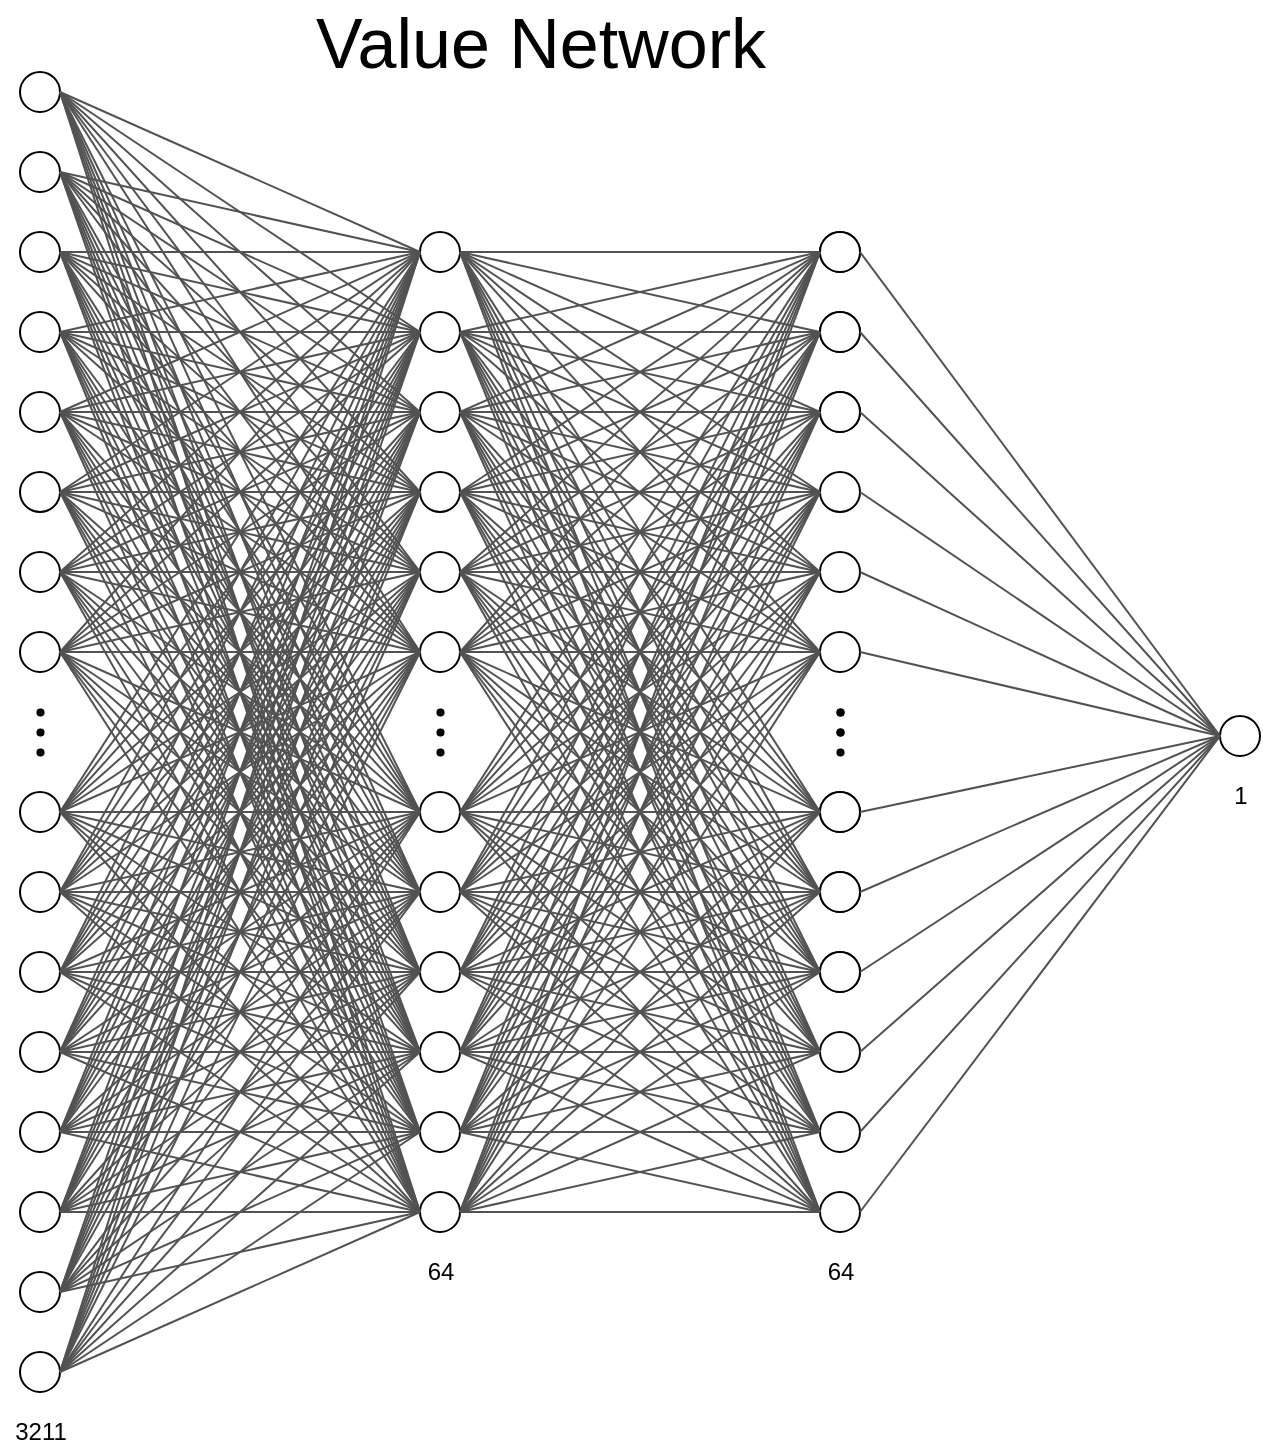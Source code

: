 <mxfile version="19.0.3" type="github">
  <diagram id="sc7eF7NyWI0LZNZIMm0Y" name="Page-1">
    <mxGraphModel dx="2062" dy="1122" grid="1" gridSize="10" guides="1" tooltips="1" connect="1" arrows="0" fold="1" page="1" pageScale="1" pageWidth="1100" pageHeight="850" background="#FFFFFF" math="0" shadow="0">
      <root>
        <mxCell id="0" />
        <mxCell id="1" parent="0" />
        <mxCell id="GkxkM57QEwcgZs1372AV-10" value="" style="ellipse;whiteSpace=wrap;html=1;aspect=fixed;allowArrows=0;rounded=0;" parent="1" vertex="1">
          <mxGeometry x="10" y="40" width="20" height="20" as="geometry" />
        </mxCell>
        <mxCell id="GkxkM57QEwcgZs1372AV-16" value="" style="ellipse;whiteSpace=wrap;html=1;aspect=fixed;rounded=0;" parent="1" vertex="1">
          <mxGeometry x="10" y="80" width="20" height="20" as="geometry" />
        </mxCell>
        <mxCell id="GkxkM57QEwcgZs1372AV-31" value="" style="ellipse;whiteSpace=wrap;html=1;aspect=fixed;fillColor=#000000;strokeWidth=0;rounded=0;" parent="1" vertex="1">
          <mxGeometry x="18" y="358" width="4" height="4" as="geometry" />
        </mxCell>
        <mxCell id="GkxkM57QEwcgZs1372AV-32" value="" style="ellipse;whiteSpace=wrap;html=1;aspect=fixed;fillColor=#000000;strokeWidth=0;rounded=0;" parent="1" vertex="1">
          <mxGeometry x="18" y="368" width="4" height="4" as="geometry" />
        </mxCell>
        <mxCell id="GkxkM57QEwcgZs1372AV-33" value="" style="ellipse;whiteSpace=wrap;html=1;aspect=fixed;fillColor=#000000;strokeWidth=0;rounded=0;" parent="1" vertex="1">
          <mxGeometry x="18" y="378" width="4" height="4" as="geometry" />
        </mxCell>
        <mxCell id="GkxkM57QEwcgZs1372AV-35" value="" style="ellipse;whiteSpace=wrap;html=1;aspect=fixed;rounded=0;" parent="1" vertex="1">
          <mxGeometry x="210" y="120" width="20" height="20" as="geometry" />
        </mxCell>
        <mxCell id="GkxkM57QEwcgZs1372AV-36" value="" style="ellipse;whiteSpace=wrap;html=1;aspect=fixed;rounded=0;" parent="1" vertex="1">
          <mxGeometry x="210" y="160" width="20" height="20" as="geometry" />
        </mxCell>
        <mxCell id="GkxkM57QEwcgZs1372AV-37" value="" style="ellipse;whiteSpace=wrap;html=1;aspect=fixed;rounded=0;" parent="1" vertex="1">
          <mxGeometry x="210" y="200" width="20" height="20" as="geometry" />
        </mxCell>
        <mxCell id="GkxkM57QEwcgZs1372AV-38" value="" style="ellipse;whiteSpace=wrap;html=1;aspect=fixed;rounded=0;" parent="1" vertex="1">
          <mxGeometry x="210" y="240" width="20" height="20" as="geometry" />
        </mxCell>
        <mxCell id="GkxkM57QEwcgZs1372AV-39" value="" style="ellipse;whiteSpace=wrap;html=1;aspect=fixed;rounded=0;" parent="1" vertex="1">
          <mxGeometry x="210" y="280" width="20" height="20" as="geometry" />
        </mxCell>
        <mxCell id="GkxkM57QEwcgZs1372AV-40" value="" style="ellipse;whiteSpace=wrap;html=1;aspect=fixed;rounded=0;" parent="1" vertex="1">
          <mxGeometry x="210" y="320" width="20" height="20" as="geometry" />
        </mxCell>
        <mxCell id="GkxkM57QEwcgZs1372AV-41" value="" style="ellipse;whiteSpace=wrap;html=1;aspect=fixed;rounded=0;" parent="1" vertex="1">
          <mxGeometry x="210" y="400" width="20" height="20" as="geometry" />
        </mxCell>
        <mxCell id="GkxkM57QEwcgZs1372AV-42" value="" style="ellipse;whiteSpace=wrap;html=1;aspect=fixed;rounded=0;" parent="1" vertex="1">
          <mxGeometry x="210" y="440" width="20" height="20" as="geometry" />
        </mxCell>
        <mxCell id="GkxkM57QEwcgZs1372AV-43" value="" style="ellipse;whiteSpace=wrap;html=1;aspect=fixed;rounded=0;" parent="1" vertex="1">
          <mxGeometry x="210" y="480" width="20" height="20" as="geometry" />
        </mxCell>
        <mxCell id="GkxkM57QEwcgZs1372AV-44" value="" style="ellipse;whiteSpace=wrap;html=1;aspect=fixed;rounded=0;" parent="1" vertex="1">
          <mxGeometry x="210" y="520" width="20" height="20" as="geometry" />
        </mxCell>
        <mxCell id="GkxkM57QEwcgZs1372AV-45" value="" style="ellipse;whiteSpace=wrap;html=1;aspect=fixed;rounded=0;" parent="1" vertex="1">
          <mxGeometry x="210" y="560" width="20" height="20" as="geometry" />
        </mxCell>
        <mxCell id="GkxkM57QEwcgZs1372AV-46" value="" style="ellipse;whiteSpace=wrap;html=1;aspect=fixed;rounded=0;" parent="1" vertex="1">
          <mxGeometry x="210" y="600" width="20" height="20" as="geometry" />
        </mxCell>
        <mxCell id="GkxkM57QEwcgZs1372AV-47" value="" style="ellipse;whiteSpace=wrap;html=1;aspect=fixed;fillColor=#000000;strokeWidth=0;rounded=0;" parent="1" vertex="1">
          <mxGeometry x="218" y="358" width="4" height="4" as="geometry" />
        </mxCell>
        <mxCell id="GkxkM57QEwcgZs1372AV-48" value="" style="ellipse;whiteSpace=wrap;html=1;aspect=fixed;fillColor=#000000;strokeWidth=0;rounded=0;" parent="1" vertex="1">
          <mxGeometry x="218" y="368" width="4" height="4" as="geometry" />
        </mxCell>
        <mxCell id="GkxkM57QEwcgZs1372AV-49" value="" style="ellipse;whiteSpace=wrap;html=1;aspect=fixed;fillColor=#000000;strokeWidth=0;rounded=0;" parent="1" vertex="1">
          <mxGeometry x="218" y="378" width="4" height="4" as="geometry" />
        </mxCell>
        <mxCell id="GkxkM57QEwcgZs1372AV-68" value="" style="endArrow=none;html=1;entryX=1;entryY=0.5;entryDx=0;entryDy=0;exitX=0;exitY=0.5;exitDx=0;exitDy=0;strokeWidth=1;rounded=0;strokeColor=#525252;" parent="1" source="GkxkM57QEwcgZs1372AV-35" target="GkxkM57QEwcgZs1372AV-10" edge="1">
          <mxGeometry width="50" height="50" relative="1" as="geometry">
            <mxPoint x="160" y="430" as="sourcePoint" />
            <mxPoint x="210" y="380" as="targetPoint" />
          </mxGeometry>
        </mxCell>
        <mxCell id="GkxkM57QEwcgZs1372AV-70" value="" style="endArrow=none;html=1;entryX=1;entryY=0.5;entryDx=0;entryDy=0;exitX=0;exitY=0.5;exitDx=0;exitDy=0;strokeWidth=1;rounded=0;strokeColor=#525252;" parent="1" source="GkxkM57QEwcgZs1372AV-36" target="GkxkM57QEwcgZs1372AV-10" edge="1">
          <mxGeometry width="50" height="50" relative="1" as="geometry">
            <mxPoint x="150.0" y="152" as="sourcePoint" />
            <mxPoint x="10" y="72" as="targetPoint" />
          </mxGeometry>
        </mxCell>
        <mxCell id="GkxkM57QEwcgZs1372AV-74" value="" style="endArrow=none;html=1;entryX=1;entryY=0.5;entryDx=0;entryDy=0;exitX=0;exitY=0.5;exitDx=0;exitDy=0;strokeWidth=1;rounded=0;strokeColor=#525252;" parent="1" source="GkxkM57QEwcgZs1372AV-37" target="GkxkM57QEwcgZs1372AV-10" edge="1">
          <mxGeometry width="50" height="50" relative="1" as="geometry">
            <mxPoint x="140" y="182" as="sourcePoint" />
            <mxPoint y="62" as="targetPoint" />
          </mxGeometry>
        </mxCell>
        <mxCell id="GkxkM57QEwcgZs1372AV-75" value="" style="endArrow=none;html=1;entryX=1;entryY=0.5;entryDx=0;entryDy=0;exitX=0;exitY=0.5;exitDx=0;exitDy=0;strokeWidth=1;rounded=0;strokeColor=#525252;" parent="1" source="GkxkM57QEwcgZs1372AV-38" target="GkxkM57QEwcgZs1372AV-10" edge="1">
          <mxGeometry width="50" height="50" relative="1" as="geometry">
            <mxPoint x="150" y="192" as="sourcePoint" />
            <mxPoint x="10" y="72" as="targetPoint" />
          </mxGeometry>
        </mxCell>
        <mxCell id="GkxkM57QEwcgZs1372AV-76" value="" style="endArrow=none;html=1;entryX=1;entryY=0.5;entryDx=0;entryDy=0;exitX=0;exitY=0.5;exitDx=0;exitDy=0;strokeWidth=1;rounded=0;strokeColor=#525252;" parent="1" source="GkxkM57QEwcgZs1372AV-39" target="GkxkM57QEwcgZs1372AV-10" edge="1">
          <mxGeometry width="50" height="50" relative="1" as="geometry">
            <mxPoint x="160" y="202" as="sourcePoint" />
            <mxPoint x="20" y="82" as="targetPoint" />
          </mxGeometry>
        </mxCell>
        <mxCell id="GkxkM57QEwcgZs1372AV-77" value="" style="endArrow=none;html=1;exitX=0;exitY=0.5;exitDx=0;exitDy=0;strokeWidth=1;rounded=0;strokeColor=#525252;entryX=1;entryY=0.5;entryDx=0;entryDy=0;" parent="1" source="GkxkM57QEwcgZs1372AV-40" target="GkxkM57QEwcgZs1372AV-10" edge="1">
          <mxGeometry width="50" height="50" relative="1" as="geometry">
            <mxPoint x="170" y="212" as="sourcePoint" />
            <mxPoint x="10" y="50" as="targetPoint" />
          </mxGeometry>
        </mxCell>
        <mxCell id="GkxkM57QEwcgZs1372AV-78" value="" style="endArrow=none;html=1;entryX=1;entryY=0.5;entryDx=0;entryDy=0;exitX=0;exitY=0.5;exitDx=0;exitDy=0;strokeWidth=1;rounded=0;strokeColor=#525252;" parent="1" source="GkxkM57QEwcgZs1372AV-41" target="GkxkM57QEwcgZs1372AV-10" edge="1">
          <mxGeometry width="50" height="50" relative="1" as="geometry">
            <mxPoint x="180" y="222" as="sourcePoint" />
            <mxPoint x="40" y="102" as="targetPoint" />
          </mxGeometry>
        </mxCell>
        <mxCell id="GkxkM57QEwcgZs1372AV-79" value="" style="endArrow=none;html=1;entryX=1;entryY=0.5;entryDx=0;entryDy=0;exitX=0;exitY=0.5;exitDx=0;exitDy=0;strokeWidth=1;rounded=0;strokeColor=#525252;" parent="1" source="GkxkM57QEwcgZs1372AV-42" target="GkxkM57QEwcgZs1372AV-10" edge="1">
          <mxGeometry width="50" height="50" relative="1" as="geometry">
            <mxPoint x="190" y="232" as="sourcePoint" />
            <mxPoint x="50" y="112" as="targetPoint" />
          </mxGeometry>
        </mxCell>
        <mxCell id="GkxkM57QEwcgZs1372AV-80" value="" style="endArrow=none;html=1;entryX=1;entryY=0.5;entryDx=0;entryDy=0;exitX=0;exitY=0.5;exitDx=0;exitDy=0;strokeWidth=1;rounded=0;strokeColor=#525252;" parent="1" source="GkxkM57QEwcgZs1372AV-43" target="GkxkM57QEwcgZs1372AV-10" edge="1">
          <mxGeometry width="50" height="50" relative="1" as="geometry">
            <mxPoint x="200" y="242" as="sourcePoint" />
            <mxPoint x="60" y="122" as="targetPoint" />
          </mxGeometry>
        </mxCell>
        <mxCell id="GkxkM57QEwcgZs1372AV-81" value="" style="endArrow=none;html=1;entryX=1;entryY=0.5;entryDx=0;entryDy=0;exitX=0;exitY=0.5;exitDx=0;exitDy=0;strokeWidth=1;rounded=0;strokeColor=#525252;" parent="1" source="GkxkM57QEwcgZs1372AV-44" target="GkxkM57QEwcgZs1372AV-10" edge="1">
          <mxGeometry width="50" height="50" relative="1" as="geometry">
            <mxPoint x="210" y="252" as="sourcePoint" />
            <mxPoint x="70" y="132" as="targetPoint" />
          </mxGeometry>
        </mxCell>
        <mxCell id="GkxkM57QEwcgZs1372AV-82" value="" style="endArrow=none;html=1;entryX=1;entryY=0.5;entryDx=0;entryDy=0;exitX=0;exitY=0.5;exitDx=0;exitDy=0;strokeWidth=1;rounded=0;strokeColor=#525252;" parent="1" source="GkxkM57QEwcgZs1372AV-45" target="GkxkM57QEwcgZs1372AV-10" edge="1">
          <mxGeometry width="50" height="50" relative="1" as="geometry">
            <mxPoint x="220" y="262" as="sourcePoint" />
            <mxPoint x="80" y="142" as="targetPoint" />
          </mxGeometry>
        </mxCell>
        <mxCell id="GkxkM57QEwcgZs1372AV-83" value="" style="endArrow=none;html=1;entryX=1;entryY=0.5;entryDx=0;entryDy=0;exitX=0;exitY=0.5;exitDx=0;exitDy=0;strokeWidth=1;rounded=0;strokeColor=#525252;" parent="1" source="GkxkM57QEwcgZs1372AV-46" target="GkxkM57QEwcgZs1372AV-10" edge="1">
          <mxGeometry width="50" height="50" relative="1" as="geometry">
            <mxPoint x="230" y="272" as="sourcePoint" />
            <mxPoint x="90" y="152" as="targetPoint" />
          </mxGeometry>
        </mxCell>
        <mxCell id="GkxkM57QEwcgZs1372AV-84" value="" style="endArrow=none;html=1;entryX=1;entryY=0.5;entryDx=0;entryDy=0;strokeWidth=1;rounded=0;strokeColor=#525252;exitX=0;exitY=0.5;exitDx=0;exitDy=0;" parent="1" source="GkxkM57QEwcgZs1372AV-36" target="GkxkM57QEwcgZs1372AV-16" edge="1">
          <mxGeometry width="50" height="50" relative="1" as="geometry">
            <mxPoint x="110" y="180" as="sourcePoint" />
            <mxPoint x="-10" y="94" as="targetPoint" />
          </mxGeometry>
        </mxCell>
        <mxCell id="GkxkM57QEwcgZs1372AV-85" value="" style="endArrow=none;html=1;entryX=1;entryY=0.5;entryDx=0;entryDy=0;strokeWidth=1;rounded=0;strokeColor=#525252;exitX=0;exitY=0.5;exitDx=0;exitDy=0;" parent="1" source="GkxkM57QEwcgZs1372AV-37" target="GkxkM57QEwcgZs1372AV-16" edge="1">
          <mxGeometry width="50" height="50" relative="1" as="geometry">
            <mxPoint x="130" y="210" as="sourcePoint" />
            <mxPoint x="-10" y="94" as="targetPoint" />
          </mxGeometry>
        </mxCell>
        <mxCell id="GkxkM57QEwcgZs1372AV-86" value="" style="endArrow=none;html=1;entryX=1;entryY=0.5;entryDx=0;entryDy=0;exitX=0;exitY=0.5;exitDx=0;exitDy=0;strokeWidth=1;rounded=0;strokeColor=#525252;" parent="1" source="GkxkM57QEwcgZs1372AV-38" target="GkxkM57QEwcgZs1372AV-16" edge="1">
          <mxGeometry width="50" height="50" relative="1" as="geometry">
            <mxPoint x="130" y="254" as="sourcePoint" />
            <mxPoint x="-10" y="94" as="targetPoint" />
          </mxGeometry>
        </mxCell>
        <mxCell id="GkxkM57QEwcgZs1372AV-87" value="" style="endArrow=none;html=1;entryX=1;entryY=0.5;entryDx=0;entryDy=0;exitX=0;exitY=0.5;exitDx=0;exitDy=0;strokeWidth=1;rounded=0;strokeColor=#525252;" parent="1" source="GkxkM57QEwcgZs1372AV-39" target="GkxkM57QEwcgZs1372AV-16" edge="1">
          <mxGeometry width="50" height="50" relative="1" as="geometry">
            <mxPoint x="130" y="294" as="sourcePoint" />
            <mxPoint x="-10" y="94" as="targetPoint" />
          </mxGeometry>
        </mxCell>
        <mxCell id="GkxkM57QEwcgZs1372AV-88" value="" style="endArrow=none;html=1;entryX=1;entryY=0.5;entryDx=0;entryDy=0;strokeWidth=1;rounded=0;strokeColor=#525252;exitX=0;exitY=0.5;exitDx=0;exitDy=0;" parent="1" source="GkxkM57QEwcgZs1372AV-40" target="GkxkM57QEwcgZs1372AV-16" edge="1">
          <mxGeometry width="50" height="50" relative="1" as="geometry">
            <mxPoint x="130" y="334" as="sourcePoint" />
            <mxPoint x="-10" y="94" as="targetPoint" />
          </mxGeometry>
        </mxCell>
        <mxCell id="GkxkM57QEwcgZs1372AV-90" value="" style="endArrow=none;html=1;entryX=1;entryY=0.5;entryDx=0;entryDy=0;exitX=0;exitY=0.5;exitDx=0;exitDy=0;strokeWidth=1;rounded=0;strokeColor=#525252;" parent="1" source="GkxkM57QEwcgZs1372AV-41" target="GkxkM57QEwcgZs1372AV-16" edge="1">
          <mxGeometry width="50" height="50" relative="1" as="geometry">
            <mxPoint x="130" y="474" as="sourcePoint" />
            <mxPoint x="-10" y="94" as="targetPoint" />
          </mxGeometry>
        </mxCell>
        <mxCell id="GkxkM57QEwcgZs1372AV-91" value="" style="endArrow=none;html=1;entryX=1;entryY=0.5;entryDx=0;entryDy=0;exitX=0;exitY=0.5;exitDx=0;exitDy=0;strokeWidth=1;rounded=0;strokeColor=#525252;" parent="1" source="GkxkM57QEwcgZs1372AV-42" target="GkxkM57QEwcgZs1372AV-16" edge="1">
          <mxGeometry width="50" height="50" relative="1" as="geometry">
            <mxPoint x="130" y="514" as="sourcePoint" />
            <mxPoint x="-10" y="94" as="targetPoint" />
          </mxGeometry>
        </mxCell>
        <mxCell id="GkxkM57QEwcgZs1372AV-92" value="" style="endArrow=none;html=1;entryX=1;entryY=0.5;entryDx=0;entryDy=0;exitX=0;exitY=0.5;exitDx=0;exitDy=0;strokeWidth=1;rounded=0;strokeColor=#525252;" parent="1" source="GkxkM57QEwcgZs1372AV-43" target="GkxkM57QEwcgZs1372AV-16" edge="1">
          <mxGeometry width="50" height="50" relative="1" as="geometry">
            <mxPoint x="130" y="554" as="sourcePoint" />
            <mxPoint x="-10" y="94" as="targetPoint" />
          </mxGeometry>
        </mxCell>
        <mxCell id="GkxkM57QEwcgZs1372AV-93" value="" style="endArrow=none;html=1;entryX=1;entryY=0.5;entryDx=0;entryDy=0;exitX=0;exitY=0.5;exitDx=0;exitDy=0;strokeWidth=1;rounded=0;strokeColor=#525252;" parent="1" source="GkxkM57QEwcgZs1372AV-44" target="GkxkM57QEwcgZs1372AV-16" edge="1">
          <mxGeometry width="50" height="50" relative="1" as="geometry">
            <mxPoint x="130" y="594" as="sourcePoint" />
            <mxPoint x="-10" y="94" as="targetPoint" />
          </mxGeometry>
        </mxCell>
        <mxCell id="GkxkM57QEwcgZs1372AV-94" value="" style="endArrow=none;html=1;entryX=1;entryY=0.5;entryDx=0;entryDy=0;exitX=0;exitY=0.5;exitDx=0;exitDy=0;strokeWidth=1;rounded=0;strokeColor=#525252;" parent="1" source="GkxkM57QEwcgZs1372AV-45" target="GkxkM57QEwcgZs1372AV-16" edge="1">
          <mxGeometry width="50" height="50" relative="1" as="geometry">
            <mxPoint x="130" y="634" as="sourcePoint" />
            <mxPoint x="-10" y="94" as="targetPoint" />
          </mxGeometry>
        </mxCell>
        <mxCell id="GkxkM57QEwcgZs1372AV-96" value="" style="endArrow=none;html=1;entryX=1;entryY=0.5;entryDx=0;entryDy=0;exitX=0;exitY=0.5;exitDx=0;exitDy=0;strokeWidth=1;rounded=0;strokeColor=#525252;" parent="1" source="GkxkM57QEwcgZs1372AV-46" target="GkxkM57QEwcgZs1372AV-16" edge="1">
          <mxGeometry width="50" height="50" relative="1" as="geometry">
            <mxPoint x="260.0" y="562" as="sourcePoint" />
            <mxPoint x="7.503e-12" y="62" as="targetPoint" />
          </mxGeometry>
        </mxCell>
        <mxCell id="GkxkM57QEwcgZs1372AV-123" value="" style="ellipse;whiteSpace=wrap;html=1;aspect=fixed;allowArrows=0;rounded=0;" parent="1" vertex="1">
          <mxGeometry x="10" y="120" width="20" height="20" as="geometry" />
        </mxCell>
        <mxCell id="GkxkM57QEwcgZs1372AV-124" value="" style="endArrow=none;html=1;entryX=1;entryY=0.5;entryDx=0;entryDy=0;exitX=0;exitY=0.5;exitDx=0;exitDy=0;strokeWidth=1;rounded=0;strokeColor=#525252;" parent="1" source="GkxkM57QEwcgZs1372AV-37" target="GkxkM57QEwcgZs1372AV-123" edge="1">
          <mxGeometry width="50" height="50" relative="1" as="geometry">
            <mxPoint x="250" y="132" as="sourcePoint" />
            <mxPoint x="210" y="460" as="targetPoint" />
          </mxGeometry>
        </mxCell>
        <mxCell id="GkxkM57QEwcgZs1372AV-125" value="" style="endArrow=none;html=1;entryX=1;entryY=0.5;entryDx=0;entryDy=0;exitX=0;exitY=0.5;exitDx=0;exitDy=0;strokeWidth=1;rounded=0;strokeColor=#525252;" parent="1" source="GkxkM57QEwcgZs1372AV-38" target="GkxkM57QEwcgZs1372AV-123" edge="1">
          <mxGeometry width="50" height="50" relative="1" as="geometry">
            <mxPoint x="250" y="172" as="sourcePoint" />
            <mxPoint x="10" y="152" as="targetPoint" />
          </mxGeometry>
        </mxCell>
        <mxCell id="GkxkM57QEwcgZs1372AV-126" value="" style="endArrow=none;html=1;entryX=1;entryY=0.5;entryDx=0;entryDy=0;exitX=0;exitY=0.5;exitDx=0;exitDy=0;strokeWidth=1;rounded=0;strokeColor=#525252;" parent="1" source="GkxkM57QEwcgZs1372AV-39" target="GkxkM57QEwcgZs1372AV-123" edge="1">
          <mxGeometry width="50" height="50" relative="1" as="geometry">
            <mxPoint x="250" y="212" as="sourcePoint" />
            <mxPoint y="142" as="targetPoint" />
          </mxGeometry>
        </mxCell>
        <mxCell id="GkxkM57QEwcgZs1372AV-127" value="" style="endArrow=none;html=1;entryX=1;entryY=0.5;entryDx=0;entryDy=0;exitX=0;exitY=0.5;exitDx=0;exitDy=0;strokeWidth=1;rounded=0;strokeColor=#525252;" parent="1" source="GkxkM57QEwcgZs1372AV-40" target="GkxkM57QEwcgZs1372AV-123" edge="1">
          <mxGeometry width="50" height="50" relative="1" as="geometry">
            <mxPoint x="250" y="252" as="sourcePoint" />
            <mxPoint x="10" y="152" as="targetPoint" />
          </mxGeometry>
        </mxCell>
        <mxCell id="GkxkM57QEwcgZs1372AV-128" value="" style="endArrow=none;html=1;entryX=1;entryY=0.5;entryDx=0;entryDy=0;exitX=0;exitY=0.5;exitDx=0;exitDy=0;strokeWidth=1;rounded=0;strokeColor=#525252;" parent="1" source="GkxkM57QEwcgZs1372AV-41" target="GkxkM57QEwcgZs1372AV-123" edge="1">
          <mxGeometry width="50" height="50" relative="1" as="geometry">
            <mxPoint x="250" y="292" as="sourcePoint" />
            <mxPoint x="20" y="162" as="targetPoint" />
          </mxGeometry>
        </mxCell>
        <mxCell id="GkxkM57QEwcgZs1372AV-129" value="" style="endArrow=none;html=1;exitX=0;exitY=0.5;exitDx=0;exitDy=0;strokeWidth=1;rounded=0;strokeColor=#525252;entryX=1;entryY=0.5;entryDx=0;entryDy=0;" parent="1" source="GkxkM57QEwcgZs1372AV-42" target="GkxkM57QEwcgZs1372AV-123" edge="1">
          <mxGeometry width="50" height="50" relative="1" as="geometry">
            <mxPoint x="250" y="332" as="sourcePoint" />
            <mxPoint x="10" y="130" as="targetPoint" />
          </mxGeometry>
        </mxCell>
        <mxCell id="GkxkM57QEwcgZs1372AV-130" value="" style="endArrow=none;html=1;entryX=1;entryY=0.5;entryDx=0;entryDy=0;exitX=0;exitY=0.5;exitDx=0;exitDy=0;strokeWidth=1;rounded=0;strokeColor=#525252;" parent="1" source="GkxkM57QEwcgZs1372AV-44" target="GkxkM57QEwcgZs1372AV-123" edge="1">
          <mxGeometry width="50" height="50" relative="1" as="geometry">
            <mxPoint x="250" y="432" as="sourcePoint" />
            <mxPoint x="40" y="182" as="targetPoint" />
          </mxGeometry>
        </mxCell>
        <mxCell id="GkxkM57QEwcgZs1372AV-131" value="" style="endArrow=none;html=1;entryX=1;entryY=0.5;entryDx=0;entryDy=0;exitX=0;exitY=0.5;exitDx=0;exitDy=0;strokeWidth=1;rounded=0;strokeColor=#525252;" parent="1" source="GkxkM57QEwcgZs1372AV-45" target="GkxkM57QEwcgZs1372AV-123" edge="1">
          <mxGeometry width="50" height="50" relative="1" as="geometry">
            <mxPoint x="250" y="472" as="sourcePoint" />
            <mxPoint x="50" y="192" as="targetPoint" />
          </mxGeometry>
        </mxCell>
        <mxCell id="GkxkM57QEwcgZs1372AV-132" value="" style="endArrow=none;html=1;entryX=1;entryY=0.5;entryDx=0;entryDy=0;exitX=0;exitY=0.5;exitDx=0;exitDy=0;strokeWidth=1;rounded=0;strokeColor=#525252;" parent="1" source="GkxkM57QEwcgZs1372AV-46" target="GkxkM57QEwcgZs1372AV-123" edge="1">
          <mxGeometry width="50" height="50" relative="1" as="geometry">
            <mxPoint x="250" y="512" as="sourcePoint" />
            <mxPoint x="60" y="202" as="targetPoint" />
          </mxGeometry>
        </mxCell>
        <mxCell id="GkxkM57QEwcgZs1372AV-133" value="" style="endArrow=none;html=1;entryX=1;entryY=0.5;entryDx=0;entryDy=0;exitX=0;exitY=0.5;exitDx=0;exitDy=0;strokeWidth=1;rounded=0;strokeColor=#525252;" parent="1" source="GkxkM57QEwcgZs1372AV-36" target="GkxkM57QEwcgZs1372AV-123" edge="1">
          <mxGeometry width="50" height="50" relative="1" as="geometry">
            <mxPoint x="250" y="552" as="sourcePoint" />
            <mxPoint x="70" y="212" as="targetPoint" />
          </mxGeometry>
        </mxCell>
        <mxCell id="GkxkM57QEwcgZs1372AV-134" value="" style="endArrow=none;html=1;entryX=1;entryY=0.5;entryDx=0;entryDy=0;exitX=0;exitY=0.5;exitDx=0;exitDy=0;strokeWidth=1;rounded=0;strokeColor=#525252;" parent="1" source="GkxkM57QEwcgZs1372AV-35" target="GkxkM57QEwcgZs1372AV-123" edge="1">
          <mxGeometry width="50" height="50" relative="1" as="geometry">
            <mxPoint x="250" y="592" as="sourcePoint" />
            <mxPoint x="80" y="222" as="targetPoint" />
          </mxGeometry>
        </mxCell>
        <mxCell id="GkxkM57QEwcgZs1372AV-135" value="" style="endArrow=none;html=1;entryX=1;entryY=0.5;entryDx=0;entryDy=0;exitX=0;exitY=0.5;exitDx=0;exitDy=0;strokeWidth=1;rounded=0;strokeColor=#525252;" parent="1" source="GkxkM57QEwcgZs1372AV-43" target="GkxkM57QEwcgZs1372AV-123" edge="1">
          <mxGeometry width="50" height="50" relative="1" as="geometry">
            <mxPoint x="250" y="632" as="sourcePoint" />
            <mxPoint x="90" y="232" as="targetPoint" />
          </mxGeometry>
        </mxCell>
        <mxCell id="GkxkM57QEwcgZs1372AV-175" value="" style="ellipse;whiteSpace=wrap;html=1;aspect=fixed;allowArrows=0;rounded=0;" parent="1" vertex="1">
          <mxGeometry x="10" y="160" width="20" height="20" as="geometry" />
        </mxCell>
        <mxCell id="GkxkM57QEwcgZs1372AV-176" value="" style="endArrow=none;html=1;entryX=1;entryY=0.5;entryDx=0;entryDy=0;exitX=0;exitY=0.5;exitDx=0;exitDy=0;strokeWidth=1;rounded=0;strokeColor=#525252;" parent="1" source="GkxkM57QEwcgZs1372AV-37" target="GkxkM57QEwcgZs1372AV-175" edge="1">
          <mxGeometry width="50" height="50" relative="1" as="geometry">
            <mxPoint x="250" y="292" as="sourcePoint" />
            <mxPoint x="210" y="500" as="targetPoint" />
          </mxGeometry>
        </mxCell>
        <mxCell id="GkxkM57QEwcgZs1372AV-177" value="" style="endArrow=none;html=1;entryX=1;entryY=0.5;entryDx=0;entryDy=0;exitX=0;exitY=0.5;exitDx=0;exitDy=0;strokeWidth=1;rounded=0;strokeColor=#525252;" parent="1" source="GkxkM57QEwcgZs1372AV-38" target="GkxkM57QEwcgZs1372AV-175" edge="1">
          <mxGeometry width="50" height="50" relative="1" as="geometry">
            <mxPoint x="250" y="332" as="sourcePoint" />
            <mxPoint x="10" y="192" as="targetPoint" />
          </mxGeometry>
        </mxCell>
        <mxCell id="GkxkM57QEwcgZs1372AV-178" value="" style="endArrow=none;html=1;entryX=1;entryY=0.5;entryDx=0;entryDy=0;exitX=0;exitY=0.5;exitDx=0;exitDy=0;strokeWidth=1;rounded=0;strokeColor=#525252;" parent="1" source="GkxkM57QEwcgZs1372AV-39" target="GkxkM57QEwcgZs1372AV-175" edge="1">
          <mxGeometry width="50" height="50" relative="1" as="geometry">
            <mxPoint x="250" y="372" as="sourcePoint" />
            <mxPoint y="182" as="targetPoint" />
          </mxGeometry>
        </mxCell>
        <mxCell id="GkxkM57QEwcgZs1372AV-179" value="" style="endArrow=none;html=1;entryX=1;entryY=0.5;entryDx=0;entryDy=0;exitX=0;exitY=0.5;exitDx=0;exitDy=0;strokeWidth=1;rounded=0;strokeColor=#525252;" parent="1" source="GkxkM57QEwcgZs1372AV-40" target="GkxkM57QEwcgZs1372AV-175" edge="1">
          <mxGeometry width="50" height="50" relative="1" as="geometry">
            <mxPoint x="250" y="412" as="sourcePoint" />
            <mxPoint x="10" y="192" as="targetPoint" />
          </mxGeometry>
        </mxCell>
        <mxCell id="GkxkM57QEwcgZs1372AV-180" value="" style="endArrow=none;html=1;entryX=1;entryY=0.5;entryDx=0;entryDy=0;exitX=0;exitY=0.5;exitDx=0;exitDy=0;strokeWidth=1;rounded=0;strokeColor=#525252;" parent="1" source="GkxkM57QEwcgZs1372AV-41" target="GkxkM57QEwcgZs1372AV-175" edge="1">
          <mxGeometry width="50" height="50" relative="1" as="geometry">
            <mxPoint x="250" y="492" as="sourcePoint" />
            <mxPoint x="20" y="202" as="targetPoint" />
          </mxGeometry>
        </mxCell>
        <mxCell id="GkxkM57QEwcgZs1372AV-181" value="" style="endArrow=none;html=1;exitX=0;exitY=0.5;exitDx=0;exitDy=0;strokeWidth=1;rounded=0;strokeColor=#525252;entryX=1;entryY=0.5;entryDx=0;entryDy=0;" parent="1" source="GkxkM57QEwcgZs1372AV-42" target="GkxkM57QEwcgZs1372AV-175" edge="1">
          <mxGeometry width="50" height="50" relative="1" as="geometry">
            <mxPoint x="250" y="532" as="sourcePoint" />
            <mxPoint x="10" y="170" as="targetPoint" />
          </mxGeometry>
        </mxCell>
        <mxCell id="GkxkM57QEwcgZs1372AV-182" value="" style="endArrow=none;html=1;entryX=1;entryY=0.5;entryDx=0;entryDy=0;exitX=0;exitY=0.5;exitDx=0;exitDy=0;strokeWidth=1;rounded=0;strokeColor=#525252;" parent="1" source="GkxkM57QEwcgZs1372AV-44" target="GkxkM57QEwcgZs1372AV-175" edge="1">
          <mxGeometry width="50" height="50" relative="1" as="geometry">
            <mxPoint x="250" y="612" as="sourcePoint" />
            <mxPoint x="40" y="222" as="targetPoint" />
          </mxGeometry>
        </mxCell>
        <mxCell id="GkxkM57QEwcgZs1372AV-183" value="" style="endArrow=none;html=1;entryX=1;entryY=0.5;entryDx=0;entryDy=0;exitX=0;exitY=0.5;exitDx=0;exitDy=0;strokeWidth=1;rounded=0;strokeColor=#525252;" parent="1" source="GkxkM57QEwcgZs1372AV-45" target="GkxkM57QEwcgZs1372AV-175" edge="1">
          <mxGeometry width="50" height="50" relative="1" as="geometry">
            <mxPoint x="250" y="652" as="sourcePoint" />
            <mxPoint x="50" y="232" as="targetPoint" />
          </mxGeometry>
        </mxCell>
        <mxCell id="GkxkM57QEwcgZs1372AV-184" value="" style="endArrow=none;html=1;entryX=1;entryY=0.5;entryDx=0;entryDy=0;exitX=0;exitY=0.5;exitDx=0;exitDy=0;strokeWidth=1;rounded=0;strokeColor=#525252;" parent="1" source="GkxkM57QEwcgZs1372AV-46" target="GkxkM57QEwcgZs1372AV-175" edge="1">
          <mxGeometry width="50" height="50" relative="1" as="geometry">
            <mxPoint x="250" y="692" as="sourcePoint" />
            <mxPoint x="60" y="242" as="targetPoint" />
          </mxGeometry>
        </mxCell>
        <mxCell id="GkxkM57QEwcgZs1372AV-185" value="" style="endArrow=none;html=1;entryX=1;entryY=0.5;entryDx=0;entryDy=0;exitX=0;exitY=0.5;exitDx=0;exitDy=0;strokeWidth=1;rounded=0;strokeColor=#525252;" parent="1" source="GkxkM57QEwcgZs1372AV-36" target="GkxkM57QEwcgZs1372AV-175" edge="1">
          <mxGeometry width="50" height="50" relative="1" as="geometry">
            <mxPoint x="250" y="252" as="sourcePoint" />
            <mxPoint x="70" y="252" as="targetPoint" />
          </mxGeometry>
        </mxCell>
        <mxCell id="GkxkM57QEwcgZs1372AV-186" value="" style="endArrow=none;html=1;entryX=1;entryY=0.5;entryDx=0;entryDy=0;exitX=0;exitY=0.5;exitDx=0;exitDy=0;strokeWidth=1;rounded=0;strokeColor=#525252;" parent="1" source="GkxkM57QEwcgZs1372AV-35" target="GkxkM57QEwcgZs1372AV-175" edge="1">
          <mxGeometry width="50" height="50" relative="1" as="geometry">
            <mxPoint x="250" y="212" as="sourcePoint" />
            <mxPoint x="80" y="262" as="targetPoint" />
          </mxGeometry>
        </mxCell>
        <mxCell id="GkxkM57QEwcgZs1372AV-187" value="" style="endArrow=none;html=1;entryX=1;entryY=0.5;entryDx=0;entryDy=0;exitX=0;exitY=0.5;exitDx=0;exitDy=0;strokeWidth=1;rounded=0;strokeColor=#525252;" parent="1" source="GkxkM57QEwcgZs1372AV-43" target="GkxkM57QEwcgZs1372AV-175" edge="1">
          <mxGeometry width="50" height="50" relative="1" as="geometry">
            <mxPoint x="250" y="572" as="sourcePoint" />
            <mxPoint x="90" y="272" as="targetPoint" />
          </mxGeometry>
        </mxCell>
        <mxCell id="GkxkM57QEwcgZs1372AV-214" value="" style="ellipse;whiteSpace=wrap;html=1;aspect=fixed;allowArrows=0;rounded=0;" parent="1" vertex="1">
          <mxGeometry x="10" y="200" width="20" height="20" as="geometry" />
        </mxCell>
        <mxCell id="GkxkM57QEwcgZs1372AV-215" value="" style="endArrow=none;html=1;entryX=1;entryY=0.5;entryDx=0;entryDy=0;exitX=0;exitY=0.5;exitDx=0;exitDy=0;strokeWidth=1;rounded=0;strokeColor=#525252;" parent="1" source="GkxkM57QEwcgZs1372AV-38" target="GkxkM57QEwcgZs1372AV-214" edge="1">
          <mxGeometry width="50" height="50" relative="1" as="geometry">
            <mxPoint x="250" y="330" as="sourcePoint" />
            <mxPoint x="210" y="538" as="targetPoint" />
          </mxGeometry>
        </mxCell>
        <mxCell id="GkxkM57QEwcgZs1372AV-216" value="" style="endArrow=none;html=1;entryX=1;entryY=0.5;entryDx=0;entryDy=0;exitX=0;exitY=0.5;exitDx=0;exitDy=0;strokeWidth=1;rounded=0;strokeColor=#525252;" parent="1" source="GkxkM57QEwcgZs1372AV-39" target="GkxkM57QEwcgZs1372AV-214" edge="1">
          <mxGeometry width="50" height="50" relative="1" as="geometry">
            <mxPoint x="250" y="370" as="sourcePoint" />
            <mxPoint x="10" y="230" as="targetPoint" />
          </mxGeometry>
        </mxCell>
        <mxCell id="GkxkM57QEwcgZs1372AV-217" value="" style="endArrow=none;html=1;entryX=1;entryY=0.5;entryDx=0;entryDy=0;exitX=0;exitY=0.5;exitDx=0;exitDy=0;strokeWidth=1;rounded=0;strokeColor=#525252;" parent="1" source="GkxkM57QEwcgZs1372AV-40" target="GkxkM57QEwcgZs1372AV-214" edge="1">
          <mxGeometry width="50" height="50" relative="1" as="geometry">
            <mxPoint x="250" y="410" as="sourcePoint" />
            <mxPoint y="220" as="targetPoint" />
          </mxGeometry>
        </mxCell>
        <mxCell id="GkxkM57QEwcgZs1372AV-218" value="" style="endArrow=none;html=1;entryX=1;entryY=0.5;entryDx=0;entryDy=0;exitX=0;exitY=0.5;exitDx=0;exitDy=0;strokeWidth=1;rounded=0;strokeColor=#525252;" parent="1" source="GkxkM57QEwcgZs1372AV-41" target="GkxkM57QEwcgZs1372AV-214" edge="1">
          <mxGeometry width="50" height="50" relative="1" as="geometry">
            <mxPoint x="250" y="450" as="sourcePoint" />
            <mxPoint x="10" y="230" as="targetPoint" />
          </mxGeometry>
        </mxCell>
        <mxCell id="GkxkM57QEwcgZs1372AV-219" value="" style="endArrow=none;html=1;entryX=1;entryY=0.5;entryDx=0;entryDy=0;exitX=0;exitY=0.5;exitDx=0;exitDy=0;strokeWidth=1;rounded=0;strokeColor=#525252;" parent="1" source="GkxkM57QEwcgZs1372AV-42" target="GkxkM57QEwcgZs1372AV-214" edge="1">
          <mxGeometry width="50" height="50" relative="1" as="geometry">
            <mxPoint x="250" y="530" as="sourcePoint" />
            <mxPoint x="20" y="240" as="targetPoint" />
          </mxGeometry>
        </mxCell>
        <mxCell id="GkxkM57QEwcgZs1372AV-220" value="" style="endArrow=none;html=1;exitX=0;exitY=0.5;exitDx=0;exitDy=0;strokeWidth=1;rounded=0;strokeColor=#525252;entryX=1;entryY=0.5;entryDx=0;entryDy=0;" parent="1" source="GkxkM57QEwcgZs1372AV-43" target="GkxkM57QEwcgZs1372AV-214" edge="1">
          <mxGeometry width="50" height="50" relative="1" as="geometry">
            <mxPoint x="250" y="570" as="sourcePoint" />
            <mxPoint x="10" y="208" as="targetPoint" />
          </mxGeometry>
        </mxCell>
        <mxCell id="GkxkM57QEwcgZs1372AV-221" value="" style="endArrow=none;html=1;entryX=1;entryY=0.5;entryDx=0;entryDy=0;exitX=0;exitY=0.5;exitDx=0;exitDy=0;strokeWidth=1;rounded=0;strokeColor=#525252;" parent="1" source="GkxkM57QEwcgZs1372AV-45" target="GkxkM57QEwcgZs1372AV-214" edge="1">
          <mxGeometry width="50" height="50" relative="1" as="geometry">
            <mxPoint x="250" y="650" as="sourcePoint" />
            <mxPoint x="40" y="260" as="targetPoint" />
          </mxGeometry>
        </mxCell>
        <mxCell id="GkxkM57QEwcgZs1372AV-222" value="" style="endArrow=none;html=1;entryX=1;entryY=0.5;entryDx=0;entryDy=0;exitX=0;exitY=0.5;exitDx=0;exitDy=0;strokeWidth=1;rounded=0;strokeColor=#525252;" parent="1" source="GkxkM57QEwcgZs1372AV-46" target="GkxkM57QEwcgZs1372AV-214" edge="1">
          <mxGeometry width="50" height="50" relative="1" as="geometry">
            <mxPoint x="250" y="690" as="sourcePoint" />
            <mxPoint x="50" y="270" as="targetPoint" />
          </mxGeometry>
        </mxCell>
        <mxCell id="GkxkM57QEwcgZs1372AV-223" value="" style="endArrow=none;html=1;entryX=1;entryY=0.5;entryDx=0;entryDy=0;exitX=0;exitY=0.5;exitDx=0;exitDy=0;strokeWidth=1;rounded=0;strokeColor=#525252;" parent="1" source="GkxkM57QEwcgZs1372AV-35" target="GkxkM57QEwcgZs1372AV-214" edge="1">
          <mxGeometry width="50" height="50" relative="1" as="geometry">
            <mxPoint x="250" y="730" as="sourcePoint" />
            <mxPoint x="60" y="280" as="targetPoint" />
          </mxGeometry>
        </mxCell>
        <mxCell id="GkxkM57QEwcgZs1372AV-224" value="" style="endArrow=none;html=1;entryX=1;entryY=0.5;entryDx=0;entryDy=0;exitX=0;exitY=0.5;exitDx=0;exitDy=0;strokeWidth=1;rounded=0;strokeColor=#525252;" parent="1" source="GkxkM57QEwcgZs1372AV-37" target="GkxkM57QEwcgZs1372AV-214" edge="1">
          <mxGeometry width="50" height="50" relative="1" as="geometry">
            <mxPoint x="250" y="290" as="sourcePoint" />
            <mxPoint x="70" y="290" as="targetPoint" />
          </mxGeometry>
        </mxCell>
        <mxCell id="GkxkM57QEwcgZs1372AV-225" value="" style="endArrow=none;html=1;entryX=1;entryY=0.5;entryDx=0;entryDy=0;strokeWidth=1;rounded=0;strokeColor=#525252;exitX=0;exitY=0.5;exitDx=0;exitDy=0;" parent="1" source="GkxkM57QEwcgZs1372AV-36" target="GkxkM57QEwcgZs1372AV-214" edge="1">
          <mxGeometry width="50" height="50" relative="1" as="geometry">
            <mxPoint x="240" y="250" as="sourcePoint" />
            <mxPoint x="80" y="300" as="targetPoint" />
          </mxGeometry>
        </mxCell>
        <mxCell id="GkxkM57QEwcgZs1372AV-226" value="" style="endArrow=none;html=1;entryX=1;entryY=0.5;entryDx=0;entryDy=0;exitX=0;exitY=0.5;exitDx=0;exitDy=0;strokeWidth=1;rounded=0;strokeColor=#525252;" parent="1" source="GkxkM57QEwcgZs1372AV-44" target="GkxkM57QEwcgZs1372AV-214" edge="1">
          <mxGeometry width="50" height="50" relative="1" as="geometry">
            <mxPoint x="250" y="610" as="sourcePoint" />
            <mxPoint x="90" y="310" as="targetPoint" />
          </mxGeometry>
        </mxCell>
        <mxCell id="GkxkM57QEwcgZs1372AV-227" value="" style="endArrow=none;html=1;entryX=1;entryY=0.5;entryDx=0;entryDy=0;exitX=0;exitY=0.5;exitDx=0;exitDy=0;strokeWidth=1;rounded=0;strokeColor=#525252;" parent="1" source="GkxkM57QEwcgZs1372AV-35" target="GkxkM57QEwcgZs1372AV-16" edge="1">
          <mxGeometry width="50" height="50" relative="1" as="geometry">
            <mxPoint x="680" y="207.0" as="sourcePoint" />
            <mxPoint x="420" y="167.0" as="targetPoint" />
          </mxGeometry>
        </mxCell>
        <mxCell id="GkxkM57QEwcgZs1372AV-241" value="" style="ellipse;whiteSpace=wrap;html=1;aspect=fixed;allowArrows=0;rounded=0;" parent="1" vertex="1">
          <mxGeometry x="10" y="240" width="20" height="20" as="geometry" />
        </mxCell>
        <mxCell id="GkxkM57QEwcgZs1372AV-242" value="" style="endArrow=none;html=1;entryX=1;entryY=0.5;entryDx=0;entryDy=0;exitX=0;exitY=0.5;exitDx=0;exitDy=0;strokeWidth=1;rounded=0;strokeColor=#525252;" parent="1" source="GkxkM57QEwcgZs1372AV-37" target="GkxkM57QEwcgZs1372AV-241" edge="1">
          <mxGeometry width="50" height="50" relative="1" as="geometry">
            <mxPoint x="250" y="370.0" as="sourcePoint" />
            <mxPoint x="210" y="578" as="targetPoint" />
          </mxGeometry>
        </mxCell>
        <mxCell id="GkxkM57QEwcgZs1372AV-243" value="" style="endArrow=none;html=1;entryX=1;entryY=0.5;entryDx=0;entryDy=0;exitX=0;exitY=0.5;exitDx=0;exitDy=0;strokeWidth=1;rounded=0;strokeColor=#525252;" parent="1" source="GkxkM57QEwcgZs1372AV-38" target="GkxkM57QEwcgZs1372AV-241" edge="1">
          <mxGeometry width="50" height="50" relative="1" as="geometry">
            <mxPoint x="250" y="410.0" as="sourcePoint" />
            <mxPoint x="10" y="270" as="targetPoint" />
          </mxGeometry>
        </mxCell>
        <mxCell id="GkxkM57QEwcgZs1372AV-244" value="" style="endArrow=none;html=1;entryX=1;entryY=0.5;entryDx=0;entryDy=0;exitX=0;exitY=0.5;exitDx=0;exitDy=0;strokeWidth=1;rounded=0;strokeColor=#525252;" parent="1" source="GkxkM57QEwcgZs1372AV-39" target="GkxkM57QEwcgZs1372AV-241" edge="1">
          <mxGeometry width="50" height="50" relative="1" as="geometry">
            <mxPoint x="250" y="450" as="sourcePoint" />
            <mxPoint y="260" as="targetPoint" />
          </mxGeometry>
        </mxCell>
        <mxCell id="GkxkM57QEwcgZs1372AV-245" value="" style="endArrow=none;html=1;entryX=1;entryY=0.5;entryDx=0;entryDy=0;exitX=0;exitY=0.5;exitDx=0;exitDy=0;strokeWidth=1;rounded=0;strokeColor=#525252;" parent="1" source="GkxkM57QEwcgZs1372AV-40" target="GkxkM57QEwcgZs1372AV-241" edge="1">
          <mxGeometry width="50" height="50" relative="1" as="geometry">
            <mxPoint x="250" y="490" as="sourcePoint" />
            <mxPoint x="10" y="270" as="targetPoint" />
          </mxGeometry>
        </mxCell>
        <mxCell id="GkxkM57QEwcgZs1372AV-246" value="" style="endArrow=none;html=1;entryX=1;entryY=0.5;entryDx=0;entryDy=0;exitX=0;exitY=0.5;exitDx=0;exitDy=0;strokeWidth=1;rounded=0;strokeColor=#525252;" parent="1" source="GkxkM57QEwcgZs1372AV-41" target="GkxkM57QEwcgZs1372AV-241" edge="1">
          <mxGeometry width="50" height="50" relative="1" as="geometry">
            <mxPoint x="250" y="570" as="sourcePoint" />
            <mxPoint x="20" y="280" as="targetPoint" />
          </mxGeometry>
        </mxCell>
        <mxCell id="GkxkM57QEwcgZs1372AV-247" value="" style="endArrow=none;html=1;exitX=0;exitY=0.5;exitDx=0;exitDy=0;strokeWidth=1;rounded=0;strokeColor=#525252;entryX=1;entryY=0.5;entryDx=0;entryDy=0;" parent="1" source="GkxkM57QEwcgZs1372AV-42" target="GkxkM57QEwcgZs1372AV-241" edge="1">
          <mxGeometry width="50" height="50" relative="1" as="geometry">
            <mxPoint x="250" y="610" as="sourcePoint" />
            <mxPoint x="10" y="248" as="targetPoint" />
          </mxGeometry>
        </mxCell>
        <mxCell id="GkxkM57QEwcgZs1372AV-248" value="" style="endArrow=none;html=1;entryX=1;entryY=0.5;entryDx=0;entryDy=0;exitX=0;exitY=0.5;exitDx=0;exitDy=0;strokeWidth=1;rounded=0;strokeColor=#525252;" parent="1" source="GkxkM57QEwcgZs1372AV-44" target="GkxkM57QEwcgZs1372AV-241" edge="1">
          <mxGeometry width="50" height="50" relative="1" as="geometry">
            <mxPoint x="250" y="690" as="sourcePoint" />
            <mxPoint x="40" y="300" as="targetPoint" />
          </mxGeometry>
        </mxCell>
        <mxCell id="GkxkM57QEwcgZs1372AV-249" value="" style="endArrow=none;html=1;entryX=1;entryY=0.5;entryDx=0;entryDy=0;exitX=0;exitY=0.5;exitDx=0;exitDy=0;strokeWidth=1;rounded=0;strokeColor=#525252;" parent="1" source="GkxkM57QEwcgZs1372AV-45" target="GkxkM57QEwcgZs1372AV-241" edge="1">
          <mxGeometry width="50" height="50" relative="1" as="geometry">
            <mxPoint x="250" y="730" as="sourcePoint" />
            <mxPoint x="50" y="310" as="targetPoint" />
          </mxGeometry>
        </mxCell>
        <mxCell id="GkxkM57QEwcgZs1372AV-250" value="" style="endArrow=none;html=1;entryX=1;entryY=0.5;entryDx=0;entryDy=0;exitX=0;exitY=0.5;exitDx=0;exitDy=0;strokeWidth=1;rounded=0;strokeColor=#525252;" parent="1" source="GkxkM57QEwcgZs1372AV-46" target="GkxkM57QEwcgZs1372AV-241" edge="1">
          <mxGeometry width="50" height="50" relative="1" as="geometry">
            <mxPoint x="250" y="770" as="sourcePoint" />
            <mxPoint x="60" y="320" as="targetPoint" />
          </mxGeometry>
        </mxCell>
        <mxCell id="GkxkM57QEwcgZs1372AV-251" value="" style="endArrow=none;html=1;entryX=1;entryY=0.5;entryDx=0;entryDy=0;exitX=0;exitY=0.5;exitDx=0;exitDy=0;strokeWidth=1;rounded=0;strokeColor=#525252;" parent="1" source="GkxkM57QEwcgZs1372AV-36" target="GkxkM57QEwcgZs1372AV-241" edge="1">
          <mxGeometry width="50" height="50" relative="1" as="geometry">
            <mxPoint x="250" y="330.0" as="sourcePoint" />
            <mxPoint x="70" y="330" as="targetPoint" />
          </mxGeometry>
        </mxCell>
        <mxCell id="GkxkM57QEwcgZs1372AV-252" value="" style="endArrow=none;html=1;entryX=1;entryY=0.5;entryDx=0;entryDy=0;exitX=0;exitY=0.5;exitDx=0;exitDy=0;strokeWidth=1;rounded=0;strokeColor=#525252;" parent="1" source="GkxkM57QEwcgZs1372AV-35" target="GkxkM57QEwcgZs1372AV-241" edge="1">
          <mxGeometry width="50" height="50" relative="1" as="geometry">
            <mxPoint x="250" y="290.0" as="sourcePoint" />
            <mxPoint x="80" y="340" as="targetPoint" />
          </mxGeometry>
        </mxCell>
        <mxCell id="GkxkM57QEwcgZs1372AV-253" value="" style="endArrow=none;html=1;entryX=1;entryY=0.5;entryDx=0;entryDy=0;exitX=0;exitY=0.5;exitDx=0;exitDy=0;strokeWidth=1;rounded=0;strokeColor=#525252;" parent="1" source="GkxkM57QEwcgZs1372AV-43" target="GkxkM57QEwcgZs1372AV-241" edge="1">
          <mxGeometry width="50" height="50" relative="1" as="geometry">
            <mxPoint x="250" y="650" as="sourcePoint" />
            <mxPoint x="90" y="350" as="targetPoint" />
          </mxGeometry>
        </mxCell>
        <mxCell id="GkxkM57QEwcgZs1372AV-267" value="" style="ellipse;whiteSpace=wrap;html=1;aspect=fixed;allowArrows=0;rounded=0;" parent="1" vertex="1">
          <mxGeometry x="10" y="280" width="20" height="20" as="geometry" />
        </mxCell>
        <mxCell id="GkxkM57QEwcgZs1372AV-268" value="" style="endArrow=none;html=1;entryX=1;entryY=0.5;entryDx=0;entryDy=0;exitX=0;exitY=0.5;exitDx=0;exitDy=0;strokeWidth=1;rounded=0;strokeColor=#525252;" parent="1" source="GkxkM57QEwcgZs1372AV-37" target="GkxkM57QEwcgZs1372AV-267" edge="1">
          <mxGeometry width="50" height="50" relative="1" as="geometry">
            <mxPoint x="250" y="412" as="sourcePoint" />
            <mxPoint x="210" y="620" as="targetPoint" />
          </mxGeometry>
        </mxCell>
        <mxCell id="GkxkM57QEwcgZs1372AV-269" value="" style="endArrow=none;html=1;entryX=1;entryY=0.5;entryDx=0;entryDy=0;exitX=0;exitY=0.5;exitDx=0;exitDy=0;strokeWidth=1;rounded=0;strokeColor=#525252;" parent="1" source="GkxkM57QEwcgZs1372AV-38" target="GkxkM57QEwcgZs1372AV-267" edge="1">
          <mxGeometry width="50" height="50" relative="1" as="geometry">
            <mxPoint x="250" y="452" as="sourcePoint" />
            <mxPoint x="10" y="312" as="targetPoint" />
          </mxGeometry>
        </mxCell>
        <mxCell id="GkxkM57QEwcgZs1372AV-270" value="" style="endArrow=none;html=1;entryX=1;entryY=0.5;entryDx=0;entryDy=0;exitX=0;exitY=0.5;exitDx=0;exitDy=0;strokeWidth=1;rounded=0;strokeColor=#525252;" parent="1" source="GkxkM57QEwcgZs1372AV-39" target="GkxkM57QEwcgZs1372AV-267" edge="1">
          <mxGeometry width="50" height="50" relative="1" as="geometry">
            <mxPoint x="250" y="492" as="sourcePoint" />
            <mxPoint y="302" as="targetPoint" />
          </mxGeometry>
        </mxCell>
        <mxCell id="GkxkM57QEwcgZs1372AV-271" value="" style="endArrow=none;html=1;entryX=1;entryY=0.5;entryDx=0;entryDy=0;exitX=0;exitY=0.5;exitDx=0;exitDy=0;strokeWidth=1;rounded=0;strokeColor=#525252;" parent="1" source="GkxkM57QEwcgZs1372AV-40" target="GkxkM57QEwcgZs1372AV-267" edge="1">
          <mxGeometry width="50" height="50" relative="1" as="geometry">
            <mxPoint x="250" y="532" as="sourcePoint" />
            <mxPoint x="10" y="312" as="targetPoint" />
          </mxGeometry>
        </mxCell>
        <mxCell id="GkxkM57QEwcgZs1372AV-272" value="" style="endArrow=none;html=1;entryX=1;entryY=0.5;entryDx=0;entryDy=0;exitX=0;exitY=0.5;exitDx=0;exitDy=0;strokeWidth=1;rounded=0;strokeColor=#525252;" parent="1" source="GkxkM57QEwcgZs1372AV-41" target="GkxkM57QEwcgZs1372AV-267" edge="1">
          <mxGeometry width="50" height="50" relative="1" as="geometry">
            <mxPoint x="250" y="612" as="sourcePoint" />
            <mxPoint x="20" y="322" as="targetPoint" />
          </mxGeometry>
        </mxCell>
        <mxCell id="GkxkM57QEwcgZs1372AV-273" value="" style="endArrow=none;html=1;exitX=0;exitY=0.5;exitDx=0;exitDy=0;strokeWidth=1;rounded=0;strokeColor=#525252;entryX=1;entryY=0.5;entryDx=0;entryDy=0;" parent="1" source="GkxkM57QEwcgZs1372AV-42" target="GkxkM57QEwcgZs1372AV-267" edge="1">
          <mxGeometry width="50" height="50" relative="1" as="geometry">
            <mxPoint x="250" y="652" as="sourcePoint" />
            <mxPoint x="10" y="290" as="targetPoint" />
          </mxGeometry>
        </mxCell>
        <mxCell id="GkxkM57QEwcgZs1372AV-274" value="" style="endArrow=none;html=1;entryX=1;entryY=0.5;entryDx=0;entryDy=0;exitX=0;exitY=0.5;exitDx=0;exitDy=0;strokeWidth=1;rounded=0;strokeColor=#525252;" parent="1" source="GkxkM57QEwcgZs1372AV-44" target="GkxkM57QEwcgZs1372AV-267" edge="1">
          <mxGeometry width="50" height="50" relative="1" as="geometry">
            <mxPoint x="250" y="732" as="sourcePoint" />
            <mxPoint x="40" y="342" as="targetPoint" />
          </mxGeometry>
        </mxCell>
        <mxCell id="GkxkM57QEwcgZs1372AV-275" value="" style="endArrow=none;html=1;entryX=1;entryY=0.5;entryDx=0;entryDy=0;exitX=0;exitY=0.5;exitDx=0;exitDy=0;strokeWidth=1;rounded=0;strokeColor=#525252;" parent="1" source="GkxkM57QEwcgZs1372AV-45" target="GkxkM57QEwcgZs1372AV-267" edge="1">
          <mxGeometry width="50" height="50" relative="1" as="geometry">
            <mxPoint x="250" y="772" as="sourcePoint" />
            <mxPoint x="50" y="352" as="targetPoint" />
          </mxGeometry>
        </mxCell>
        <mxCell id="GkxkM57QEwcgZs1372AV-276" value="" style="endArrow=none;html=1;entryX=1;entryY=0.5;entryDx=0;entryDy=0;exitX=0;exitY=0.5;exitDx=0;exitDy=0;strokeWidth=1;rounded=0;strokeColor=#525252;" parent="1" source="GkxkM57QEwcgZs1372AV-46" target="GkxkM57QEwcgZs1372AV-267" edge="1">
          <mxGeometry width="50" height="50" relative="1" as="geometry">
            <mxPoint x="250" y="812" as="sourcePoint" />
            <mxPoint x="60" y="362" as="targetPoint" />
          </mxGeometry>
        </mxCell>
        <mxCell id="GkxkM57QEwcgZs1372AV-277" value="" style="endArrow=none;html=1;entryX=1;entryY=0.5;entryDx=0;entryDy=0;exitX=0;exitY=0.5;exitDx=0;exitDy=0;strokeWidth=1;rounded=0;strokeColor=#525252;" parent="1" source="GkxkM57QEwcgZs1372AV-36" target="GkxkM57QEwcgZs1372AV-267" edge="1">
          <mxGeometry width="50" height="50" relative="1" as="geometry">
            <mxPoint x="250" y="372" as="sourcePoint" />
            <mxPoint x="70" y="372" as="targetPoint" />
          </mxGeometry>
        </mxCell>
        <mxCell id="GkxkM57QEwcgZs1372AV-278" value="" style="endArrow=none;html=1;entryX=1;entryY=0.5;entryDx=0;entryDy=0;exitX=0;exitY=0.5;exitDx=0;exitDy=0;strokeWidth=1;rounded=0;strokeColor=#525252;" parent="1" source="GkxkM57QEwcgZs1372AV-35" target="GkxkM57QEwcgZs1372AV-267" edge="1">
          <mxGeometry width="50" height="50" relative="1" as="geometry">
            <mxPoint x="250" y="332" as="sourcePoint" />
            <mxPoint x="80" y="382" as="targetPoint" />
          </mxGeometry>
        </mxCell>
        <mxCell id="GkxkM57QEwcgZs1372AV-279" value="" style="endArrow=none;html=1;entryX=1;entryY=0.5;entryDx=0;entryDy=0;exitX=0;exitY=0.5;exitDx=0;exitDy=0;strokeWidth=1;rounded=0;strokeColor=#525252;" parent="1" source="GkxkM57QEwcgZs1372AV-43" target="GkxkM57QEwcgZs1372AV-267" edge="1">
          <mxGeometry width="50" height="50" relative="1" as="geometry">
            <mxPoint x="250" y="692" as="sourcePoint" />
            <mxPoint x="90" y="392" as="targetPoint" />
          </mxGeometry>
        </mxCell>
        <mxCell id="GkxkM57QEwcgZs1372AV-280" value="" style="ellipse;whiteSpace=wrap;html=1;aspect=fixed;allowArrows=0;rounded=0;" parent="1" vertex="1">
          <mxGeometry x="10" y="320" width="20" height="20" as="geometry" />
        </mxCell>
        <mxCell id="GkxkM57QEwcgZs1372AV-281" value="" style="endArrow=none;html=1;entryX=1;entryY=0.5;entryDx=0;entryDy=0;exitX=0;exitY=0.5;exitDx=0;exitDy=0;strokeWidth=1;rounded=0;strokeColor=#525252;" parent="1" source="GkxkM57QEwcgZs1372AV-37" target="GkxkM57QEwcgZs1372AV-280" edge="1">
          <mxGeometry width="50" height="50" relative="1" as="geometry">
            <mxPoint x="250" y="450" as="sourcePoint" />
            <mxPoint x="210" y="658" as="targetPoint" />
          </mxGeometry>
        </mxCell>
        <mxCell id="GkxkM57QEwcgZs1372AV-282" value="" style="endArrow=none;html=1;entryX=1;entryY=0.5;entryDx=0;entryDy=0;exitX=0;exitY=0.5;exitDx=0;exitDy=0;strokeWidth=1;rounded=0;strokeColor=#525252;" parent="1" source="GkxkM57QEwcgZs1372AV-38" target="GkxkM57QEwcgZs1372AV-280" edge="1">
          <mxGeometry width="50" height="50" relative="1" as="geometry">
            <mxPoint x="250" y="490" as="sourcePoint" />
            <mxPoint x="10" y="350" as="targetPoint" />
          </mxGeometry>
        </mxCell>
        <mxCell id="GkxkM57QEwcgZs1372AV-283" value="" style="endArrow=none;html=1;entryX=1;entryY=0.5;entryDx=0;entryDy=0;strokeWidth=1;rounded=0;strokeColor=#525252;exitX=0;exitY=0.5;exitDx=0;exitDy=0;" parent="1" source="GkxkM57QEwcgZs1372AV-39" target="GkxkM57QEwcgZs1372AV-280" edge="1">
          <mxGeometry width="50" height="50" relative="1" as="geometry">
            <mxPoint x="250" y="520" as="sourcePoint" />
            <mxPoint y="340" as="targetPoint" />
          </mxGeometry>
        </mxCell>
        <mxCell id="GkxkM57QEwcgZs1372AV-284" value="" style="endArrow=none;html=1;entryX=1;entryY=0.5;entryDx=0;entryDy=0;exitX=0;exitY=0.5;exitDx=0;exitDy=0;strokeWidth=1;rounded=0;strokeColor=#525252;" parent="1" source="GkxkM57QEwcgZs1372AV-40" target="GkxkM57QEwcgZs1372AV-280" edge="1">
          <mxGeometry width="50" height="50" relative="1" as="geometry">
            <mxPoint x="250" y="570" as="sourcePoint" />
            <mxPoint x="10" y="350" as="targetPoint" />
          </mxGeometry>
        </mxCell>
        <mxCell id="GkxkM57QEwcgZs1372AV-285" value="" style="endArrow=none;html=1;entryX=1;entryY=0.5;entryDx=0;entryDy=0;exitX=0;exitY=0.5;exitDx=0;exitDy=0;strokeWidth=1;rounded=0;strokeColor=#525252;" parent="1" source="GkxkM57QEwcgZs1372AV-41" target="GkxkM57QEwcgZs1372AV-280" edge="1">
          <mxGeometry width="50" height="50" relative="1" as="geometry">
            <mxPoint x="250" y="650" as="sourcePoint" />
            <mxPoint x="20" y="360" as="targetPoint" />
          </mxGeometry>
        </mxCell>
        <mxCell id="GkxkM57QEwcgZs1372AV-286" value="" style="endArrow=none;html=1;exitX=0;exitY=0.5;exitDx=0;exitDy=0;strokeWidth=1;rounded=0;strokeColor=#525252;entryX=1;entryY=0.5;entryDx=0;entryDy=0;" parent="1" source="GkxkM57QEwcgZs1372AV-42" target="GkxkM57QEwcgZs1372AV-280" edge="1">
          <mxGeometry width="50" height="50" relative="1" as="geometry">
            <mxPoint x="250" y="690" as="sourcePoint" />
            <mxPoint x="10" y="328" as="targetPoint" />
          </mxGeometry>
        </mxCell>
        <mxCell id="GkxkM57QEwcgZs1372AV-287" value="" style="endArrow=none;html=1;entryX=1;entryY=0.5;entryDx=0;entryDy=0;exitX=0;exitY=0.5;exitDx=0;exitDy=0;strokeWidth=1;rounded=0;strokeColor=#525252;" parent="1" source="GkxkM57QEwcgZs1372AV-44" target="GkxkM57QEwcgZs1372AV-280" edge="1">
          <mxGeometry width="50" height="50" relative="1" as="geometry">
            <mxPoint x="250" y="770" as="sourcePoint" />
            <mxPoint x="40" y="380" as="targetPoint" />
          </mxGeometry>
        </mxCell>
        <mxCell id="GkxkM57QEwcgZs1372AV-288" value="" style="endArrow=none;html=1;entryX=1;entryY=0.5;entryDx=0;entryDy=0;exitX=0;exitY=0.5;exitDx=0;exitDy=0;strokeWidth=1;rounded=0;strokeColor=#525252;" parent="1" source="GkxkM57QEwcgZs1372AV-45" target="GkxkM57QEwcgZs1372AV-280" edge="1">
          <mxGeometry width="50" height="50" relative="1" as="geometry">
            <mxPoint x="250" y="810" as="sourcePoint" />
            <mxPoint x="50" y="390" as="targetPoint" />
          </mxGeometry>
        </mxCell>
        <mxCell id="GkxkM57QEwcgZs1372AV-289" value="" style="endArrow=none;html=1;entryX=1;entryY=0.5;entryDx=0;entryDy=0;exitX=0;exitY=0.5;exitDx=0;exitDy=0;strokeWidth=1;rounded=0;strokeColor=#525252;" parent="1" source="GkxkM57QEwcgZs1372AV-46" target="GkxkM57QEwcgZs1372AV-280" edge="1">
          <mxGeometry width="50" height="50" relative="1" as="geometry">
            <mxPoint x="250" y="850" as="sourcePoint" />
            <mxPoint x="60" y="400" as="targetPoint" />
          </mxGeometry>
        </mxCell>
        <mxCell id="GkxkM57QEwcgZs1372AV-290" value="" style="endArrow=none;html=1;entryX=1;entryY=0.5;entryDx=0;entryDy=0;exitX=0;exitY=0.5;exitDx=0;exitDy=0;strokeWidth=1;rounded=0;strokeColor=#525252;" parent="1" source="GkxkM57QEwcgZs1372AV-36" target="GkxkM57QEwcgZs1372AV-280" edge="1">
          <mxGeometry width="50" height="50" relative="1" as="geometry">
            <mxPoint x="250" y="410" as="sourcePoint" />
            <mxPoint x="70" y="410" as="targetPoint" />
          </mxGeometry>
        </mxCell>
        <mxCell id="GkxkM57QEwcgZs1372AV-291" value="" style="endArrow=none;html=1;entryX=1;entryY=0.5;entryDx=0;entryDy=0;exitX=0;exitY=0.5;exitDx=0;exitDy=0;strokeWidth=1;rounded=0;strokeColor=#525252;" parent="1" source="GkxkM57QEwcgZs1372AV-35" target="GkxkM57QEwcgZs1372AV-280" edge="1">
          <mxGeometry width="50" height="50" relative="1" as="geometry">
            <mxPoint x="250" y="370" as="sourcePoint" />
            <mxPoint x="80" y="420" as="targetPoint" />
          </mxGeometry>
        </mxCell>
        <mxCell id="GkxkM57QEwcgZs1372AV-292" value="" style="endArrow=none;html=1;entryX=1;entryY=0.5;entryDx=0;entryDy=0;exitX=0;exitY=0.5;exitDx=0;exitDy=0;strokeWidth=1;rounded=0;strokeColor=#525252;" parent="1" source="GkxkM57QEwcgZs1372AV-43" target="GkxkM57QEwcgZs1372AV-280" edge="1">
          <mxGeometry width="50" height="50" relative="1" as="geometry">
            <mxPoint x="250" y="730" as="sourcePoint" />
            <mxPoint x="90" y="430" as="targetPoint" />
          </mxGeometry>
        </mxCell>
        <mxCell id="GkxkM57QEwcgZs1372AV-293" value="" style="ellipse;whiteSpace=wrap;html=1;aspect=fixed;allowArrows=0;rounded=0;" parent="1" vertex="1">
          <mxGeometry x="10" y="400" width="20" height="20" as="geometry" />
        </mxCell>
        <mxCell id="GkxkM57QEwcgZs1372AV-294" value="" style="endArrow=none;html=1;entryX=1;entryY=0.5;entryDx=0;entryDy=0;exitX=0;exitY=0.5;exitDx=0;exitDy=0;strokeWidth=1;rounded=0;strokeColor=#525252;" parent="1" source="GkxkM57QEwcgZs1372AV-37" target="GkxkM57QEwcgZs1372AV-293" edge="1">
          <mxGeometry width="50" height="50" relative="1" as="geometry">
            <mxPoint x="250" y="535" as="sourcePoint" />
            <mxPoint x="210" y="743" as="targetPoint" />
          </mxGeometry>
        </mxCell>
        <mxCell id="GkxkM57QEwcgZs1372AV-295" value="" style="endArrow=none;html=1;entryX=1;entryY=0.5;entryDx=0;entryDy=0;exitX=0;exitY=0.5;exitDx=0;exitDy=0;strokeWidth=1;rounded=0;strokeColor=#525252;" parent="1" source="GkxkM57QEwcgZs1372AV-38" target="GkxkM57QEwcgZs1372AV-293" edge="1">
          <mxGeometry width="50" height="50" relative="1" as="geometry">
            <mxPoint x="250" y="575" as="sourcePoint" />
            <mxPoint x="10" y="435" as="targetPoint" />
          </mxGeometry>
        </mxCell>
        <mxCell id="GkxkM57QEwcgZs1372AV-296" value="" style="endArrow=none;html=1;entryX=1;entryY=0.5;entryDx=0;entryDy=0;exitX=0;exitY=0.5;exitDx=0;exitDy=0;strokeWidth=1;rounded=0;strokeColor=#525252;" parent="1" source="GkxkM57QEwcgZs1372AV-39" target="GkxkM57QEwcgZs1372AV-293" edge="1">
          <mxGeometry width="50" height="50" relative="1" as="geometry">
            <mxPoint x="250" y="615" as="sourcePoint" />
            <mxPoint y="425" as="targetPoint" />
          </mxGeometry>
        </mxCell>
        <mxCell id="GkxkM57QEwcgZs1372AV-297" value="" style="endArrow=none;html=1;entryX=1;entryY=0.5;entryDx=0;entryDy=0;exitX=0;exitY=0.5;exitDx=0;exitDy=0;strokeWidth=1;rounded=0;strokeColor=#525252;" parent="1" source="GkxkM57QEwcgZs1372AV-40" target="GkxkM57QEwcgZs1372AV-293" edge="1">
          <mxGeometry width="50" height="50" relative="1" as="geometry">
            <mxPoint x="250" y="655" as="sourcePoint" />
            <mxPoint x="10" y="435" as="targetPoint" />
          </mxGeometry>
        </mxCell>
        <mxCell id="GkxkM57QEwcgZs1372AV-298" value="" style="endArrow=none;html=1;entryX=1;entryY=0.5;entryDx=0;entryDy=0;exitX=0;exitY=0.5;exitDx=0;exitDy=0;strokeWidth=1;rounded=0;strokeColor=#525252;" parent="1" source="GkxkM57QEwcgZs1372AV-41" target="GkxkM57QEwcgZs1372AV-293" edge="1">
          <mxGeometry width="50" height="50" relative="1" as="geometry">
            <mxPoint x="250" y="735" as="sourcePoint" />
            <mxPoint x="20" y="445" as="targetPoint" />
          </mxGeometry>
        </mxCell>
        <mxCell id="GkxkM57QEwcgZs1372AV-299" value="" style="endArrow=none;html=1;exitX=0;exitY=0.5;exitDx=0;exitDy=0;strokeWidth=1;rounded=0;strokeColor=#525252;entryX=1;entryY=0.5;entryDx=0;entryDy=0;" parent="1" source="GkxkM57QEwcgZs1372AV-42" target="GkxkM57QEwcgZs1372AV-293" edge="1">
          <mxGeometry width="50" height="50" relative="1" as="geometry">
            <mxPoint x="250" y="775" as="sourcePoint" />
            <mxPoint x="10" y="413" as="targetPoint" />
          </mxGeometry>
        </mxCell>
        <mxCell id="GkxkM57QEwcgZs1372AV-300" value="" style="endArrow=none;html=1;entryX=1;entryY=0.5;entryDx=0;entryDy=0;exitX=0;exitY=0.5;exitDx=0;exitDy=0;strokeWidth=1;rounded=0;strokeColor=#525252;" parent="1" source="GkxkM57QEwcgZs1372AV-44" target="GkxkM57QEwcgZs1372AV-293" edge="1">
          <mxGeometry width="50" height="50" relative="1" as="geometry">
            <mxPoint x="250" y="855" as="sourcePoint" />
            <mxPoint x="40" y="465" as="targetPoint" />
          </mxGeometry>
        </mxCell>
        <mxCell id="GkxkM57QEwcgZs1372AV-301" value="" style="endArrow=none;html=1;entryX=1;entryY=0.5;entryDx=0;entryDy=0;exitX=0;exitY=0.5;exitDx=0;exitDy=0;strokeWidth=1;rounded=0;strokeColor=#525252;" parent="1" source="GkxkM57QEwcgZs1372AV-45" target="GkxkM57QEwcgZs1372AV-293" edge="1">
          <mxGeometry width="50" height="50" relative="1" as="geometry">
            <mxPoint x="250" y="895" as="sourcePoint" />
            <mxPoint x="50" y="475" as="targetPoint" />
          </mxGeometry>
        </mxCell>
        <mxCell id="GkxkM57QEwcgZs1372AV-302" value="" style="endArrow=none;html=1;entryX=1;entryY=0.5;entryDx=0;entryDy=0;exitX=0;exitY=0.5;exitDx=0;exitDy=0;strokeWidth=1;rounded=0;strokeColor=#525252;" parent="1" source="GkxkM57QEwcgZs1372AV-46" target="GkxkM57QEwcgZs1372AV-293" edge="1">
          <mxGeometry width="50" height="50" relative="1" as="geometry">
            <mxPoint x="250" y="935" as="sourcePoint" />
            <mxPoint x="60" y="485" as="targetPoint" />
          </mxGeometry>
        </mxCell>
        <mxCell id="GkxkM57QEwcgZs1372AV-303" value="" style="endArrow=none;html=1;entryX=1;entryY=0.5;entryDx=0;entryDy=0;exitX=0;exitY=0.5;exitDx=0;exitDy=0;strokeWidth=1;rounded=0;strokeColor=#525252;" parent="1" source="GkxkM57QEwcgZs1372AV-36" target="GkxkM57QEwcgZs1372AV-293" edge="1">
          <mxGeometry width="50" height="50" relative="1" as="geometry">
            <mxPoint x="250" y="495" as="sourcePoint" />
            <mxPoint x="70" y="495" as="targetPoint" />
          </mxGeometry>
        </mxCell>
        <mxCell id="GkxkM57QEwcgZs1372AV-304" value="" style="endArrow=none;html=1;entryX=1;entryY=0.5;entryDx=0;entryDy=0;exitX=0;exitY=0.5;exitDx=0;exitDy=0;strokeWidth=1;rounded=0;strokeColor=#525252;" parent="1" source="GkxkM57QEwcgZs1372AV-35" target="GkxkM57QEwcgZs1372AV-293" edge="1">
          <mxGeometry width="50" height="50" relative="1" as="geometry">
            <mxPoint x="250" y="455" as="sourcePoint" />
            <mxPoint x="80" y="505" as="targetPoint" />
          </mxGeometry>
        </mxCell>
        <mxCell id="GkxkM57QEwcgZs1372AV-305" value="" style="endArrow=none;html=1;entryX=1;entryY=0.5;entryDx=0;entryDy=0;exitX=0;exitY=0.5;exitDx=0;exitDy=0;strokeWidth=1;rounded=0;strokeColor=#525252;" parent="1" source="GkxkM57QEwcgZs1372AV-43" target="GkxkM57QEwcgZs1372AV-293" edge="1">
          <mxGeometry width="50" height="50" relative="1" as="geometry">
            <mxPoint x="250" y="815" as="sourcePoint" />
            <mxPoint x="90" y="515" as="targetPoint" />
          </mxGeometry>
        </mxCell>
        <mxCell id="GkxkM57QEwcgZs1372AV-306" value="" style="ellipse;whiteSpace=wrap;html=1;aspect=fixed;allowArrows=0;rounded=0;" parent="1" vertex="1">
          <mxGeometry x="10" y="440" width="20" height="20" as="geometry" />
        </mxCell>
        <mxCell id="GkxkM57QEwcgZs1372AV-307" value="" style="endArrow=none;html=1;entryX=1;entryY=0.5;entryDx=0;entryDy=0;exitX=0;exitY=0.5;exitDx=0;exitDy=0;strokeWidth=1;rounded=0;strokeColor=#525252;" parent="1" source="GkxkM57QEwcgZs1372AV-37" target="GkxkM57QEwcgZs1372AV-306" edge="1">
          <mxGeometry width="50" height="50" relative="1" as="geometry">
            <mxPoint x="250" y="570" as="sourcePoint" />
            <mxPoint x="210" y="778" as="targetPoint" />
          </mxGeometry>
        </mxCell>
        <mxCell id="GkxkM57QEwcgZs1372AV-308" value="" style="endArrow=none;html=1;entryX=1;entryY=0.5;entryDx=0;entryDy=0;exitX=0;exitY=0.5;exitDx=0;exitDy=0;strokeWidth=1;rounded=0;strokeColor=#525252;" parent="1" source="GkxkM57QEwcgZs1372AV-38" target="GkxkM57QEwcgZs1372AV-306" edge="1">
          <mxGeometry width="50" height="50" relative="1" as="geometry">
            <mxPoint x="250" y="610" as="sourcePoint" />
            <mxPoint x="10" y="470" as="targetPoint" />
          </mxGeometry>
        </mxCell>
        <mxCell id="GkxkM57QEwcgZs1372AV-309" value="" style="endArrow=none;html=1;entryX=1;entryY=0.5;entryDx=0;entryDy=0;exitX=0;exitY=0.5;exitDx=0;exitDy=0;strokeWidth=1;rounded=0;strokeColor=#525252;" parent="1" source="GkxkM57QEwcgZs1372AV-39" target="GkxkM57QEwcgZs1372AV-306" edge="1">
          <mxGeometry width="50" height="50" relative="1" as="geometry">
            <mxPoint x="250" y="650" as="sourcePoint" />
            <mxPoint y="460" as="targetPoint" />
          </mxGeometry>
        </mxCell>
        <mxCell id="GkxkM57QEwcgZs1372AV-310" value="" style="endArrow=none;html=1;entryX=1;entryY=0.5;entryDx=0;entryDy=0;exitX=0;exitY=0.5;exitDx=0;exitDy=0;strokeWidth=1;rounded=0;strokeColor=#525252;" parent="1" source="GkxkM57QEwcgZs1372AV-40" target="GkxkM57QEwcgZs1372AV-306" edge="1">
          <mxGeometry width="50" height="50" relative="1" as="geometry">
            <mxPoint x="250" y="690" as="sourcePoint" />
            <mxPoint x="10" y="470" as="targetPoint" />
          </mxGeometry>
        </mxCell>
        <mxCell id="GkxkM57QEwcgZs1372AV-311" value="" style="endArrow=none;html=1;entryX=1;entryY=0.5;entryDx=0;entryDy=0;exitX=0;exitY=0.5;exitDx=0;exitDy=0;strokeWidth=1;rounded=0;strokeColor=#525252;" parent="1" source="GkxkM57QEwcgZs1372AV-41" target="GkxkM57QEwcgZs1372AV-306" edge="1">
          <mxGeometry width="50" height="50" relative="1" as="geometry">
            <mxPoint x="250" y="770" as="sourcePoint" />
            <mxPoint x="20" y="480" as="targetPoint" />
          </mxGeometry>
        </mxCell>
        <mxCell id="GkxkM57QEwcgZs1372AV-312" value="" style="endArrow=none;html=1;exitX=0;exitY=0.5;exitDx=0;exitDy=0;strokeWidth=1;rounded=0;strokeColor=#525252;entryX=1;entryY=0.5;entryDx=0;entryDy=0;" parent="1" source="GkxkM57QEwcgZs1372AV-42" target="GkxkM57QEwcgZs1372AV-306" edge="1">
          <mxGeometry width="50" height="50" relative="1" as="geometry">
            <mxPoint x="250" y="810" as="sourcePoint" />
            <mxPoint x="10" y="448" as="targetPoint" />
          </mxGeometry>
        </mxCell>
        <mxCell id="GkxkM57QEwcgZs1372AV-313" value="" style="endArrow=none;html=1;entryX=1;entryY=0.5;entryDx=0;entryDy=0;exitX=0;exitY=0.5;exitDx=0;exitDy=0;strokeWidth=1;rounded=0;strokeColor=#525252;" parent="1" source="GkxkM57QEwcgZs1372AV-44" target="GkxkM57QEwcgZs1372AV-306" edge="1">
          <mxGeometry width="50" height="50" relative="1" as="geometry">
            <mxPoint x="250" y="890" as="sourcePoint" />
            <mxPoint x="40" y="500" as="targetPoint" />
          </mxGeometry>
        </mxCell>
        <mxCell id="GkxkM57QEwcgZs1372AV-314" value="" style="endArrow=none;html=1;entryX=1;entryY=0.5;entryDx=0;entryDy=0;exitX=0;exitY=0.5;exitDx=0;exitDy=0;strokeWidth=1;rounded=0;strokeColor=#525252;" parent="1" source="GkxkM57QEwcgZs1372AV-45" target="GkxkM57QEwcgZs1372AV-306" edge="1">
          <mxGeometry width="50" height="50" relative="1" as="geometry">
            <mxPoint x="250" y="930" as="sourcePoint" />
            <mxPoint x="50" y="510" as="targetPoint" />
          </mxGeometry>
        </mxCell>
        <mxCell id="GkxkM57QEwcgZs1372AV-315" value="" style="endArrow=none;html=1;entryX=1;entryY=0.5;entryDx=0;entryDy=0;exitX=0;exitY=0.5;exitDx=0;exitDy=0;strokeWidth=1;rounded=0;strokeColor=#525252;" parent="1" source="GkxkM57QEwcgZs1372AV-46" target="GkxkM57QEwcgZs1372AV-306" edge="1">
          <mxGeometry width="50" height="50" relative="1" as="geometry">
            <mxPoint x="250" y="970" as="sourcePoint" />
            <mxPoint x="60" y="520" as="targetPoint" />
          </mxGeometry>
        </mxCell>
        <mxCell id="GkxkM57QEwcgZs1372AV-316" value="" style="endArrow=none;html=1;entryX=1;entryY=0.5;entryDx=0;entryDy=0;exitX=0;exitY=0.5;exitDx=0;exitDy=0;strokeWidth=1;rounded=0;strokeColor=#525252;" parent="1" source="GkxkM57QEwcgZs1372AV-36" target="GkxkM57QEwcgZs1372AV-306" edge="1">
          <mxGeometry width="50" height="50" relative="1" as="geometry">
            <mxPoint x="250" y="530" as="sourcePoint" />
            <mxPoint x="70" y="530" as="targetPoint" />
          </mxGeometry>
        </mxCell>
        <mxCell id="GkxkM57QEwcgZs1372AV-317" value="" style="endArrow=none;html=1;entryX=1;entryY=0.5;entryDx=0;entryDy=0;exitX=0;exitY=0.5;exitDx=0;exitDy=0;strokeWidth=1;rounded=0;strokeColor=#525252;" parent="1" source="GkxkM57QEwcgZs1372AV-35" target="GkxkM57QEwcgZs1372AV-306" edge="1">
          <mxGeometry width="50" height="50" relative="1" as="geometry">
            <mxPoint x="250" y="490" as="sourcePoint" />
            <mxPoint x="80" y="540" as="targetPoint" />
          </mxGeometry>
        </mxCell>
        <mxCell id="GkxkM57QEwcgZs1372AV-318" value="" style="endArrow=none;html=1;entryX=1;entryY=0.5;entryDx=0;entryDy=0;exitX=0;exitY=0.5;exitDx=0;exitDy=0;strokeWidth=1;rounded=0;strokeColor=#525252;" parent="1" source="GkxkM57QEwcgZs1372AV-43" target="GkxkM57QEwcgZs1372AV-306" edge="1">
          <mxGeometry width="50" height="50" relative="1" as="geometry">
            <mxPoint x="250" y="850" as="sourcePoint" />
            <mxPoint x="90" y="550" as="targetPoint" />
          </mxGeometry>
        </mxCell>
        <mxCell id="GkxkM57QEwcgZs1372AV-319" value="" style="ellipse;whiteSpace=wrap;html=1;aspect=fixed;allowArrows=0;rounded=0;" parent="1" vertex="1">
          <mxGeometry x="10" y="480" width="20" height="20" as="geometry" />
        </mxCell>
        <mxCell id="GkxkM57QEwcgZs1372AV-320" value="" style="endArrow=none;html=1;entryX=1;entryY=0.5;entryDx=0;entryDy=0;exitX=0;exitY=0.5;exitDx=0;exitDy=0;strokeWidth=1;rounded=0;strokeColor=#525252;" parent="1" source="GkxkM57QEwcgZs1372AV-37" target="GkxkM57QEwcgZs1372AV-319" edge="1">
          <mxGeometry width="50" height="50" relative="1" as="geometry">
            <mxPoint x="250" y="610.0" as="sourcePoint" />
            <mxPoint x="210" y="818" as="targetPoint" />
          </mxGeometry>
        </mxCell>
        <mxCell id="GkxkM57QEwcgZs1372AV-321" value="" style="endArrow=none;html=1;entryX=1;entryY=0.5;entryDx=0;entryDy=0;exitX=0;exitY=0.5;exitDx=0;exitDy=0;strokeWidth=1;rounded=0;strokeColor=#525252;" parent="1" source="GkxkM57QEwcgZs1372AV-38" target="GkxkM57QEwcgZs1372AV-319" edge="1">
          <mxGeometry width="50" height="50" relative="1" as="geometry">
            <mxPoint x="250" y="650.0" as="sourcePoint" />
            <mxPoint x="10" y="510" as="targetPoint" />
          </mxGeometry>
        </mxCell>
        <mxCell id="GkxkM57QEwcgZs1372AV-322" value="" style="endArrow=none;html=1;entryX=1;entryY=0.5;entryDx=0;entryDy=0;exitX=0;exitY=0.5;exitDx=0;exitDy=0;strokeWidth=1;rounded=0;strokeColor=#525252;" parent="1" source="GkxkM57QEwcgZs1372AV-39" target="GkxkM57QEwcgZs1372AV-319" edge="1">
          <mxGeometry width="50" height="50" relative="1" as="geometry">
            <mxPoint x="250" y="690" as="sourcePoint" />
            <mxPoint y="500" as="targetPoint" />
          </mxGeometry>
        </mxCell>
        <mxCell id="GkxkM57QEwcgZs1372AV-323" value="" style="endArrow=none;html=1;entryX=1;entryY=0.5;entryDx=0;entryDy=0;exitX=0;exitY=0.5;exitDx=0;exitDy=0;strokeWidth=1;rounded=0;strokeColor=#525252;" parent="1" source="GkxkM57QEwcgZs1372AV-40" target="GkxkM57QEwcgZs1372AV-319" edge="1">
          <mxGeometry width="50" height="50" relative="1" as="geometry">
            <mxPoint x="250" y="730" as="sourcePoint" />
            <mxPoint x="10" y="510" as="targetPoint" />
          </mxGeometry>
        </mxCell>
        <mxCell id="GkxkM57QEwcgZs1372AV-324" value="" style="endArrow=none;html=1;entryX=1;entryY=0.5;entryDx=0;entryDy=0;exitX=0;exitY=0.5;exitDx=0;exitDy=0;strokeWidth=1;rounded=0;strokeColor=#525252;" parent="1" source="GkxkM57QEwcgZs1372AV-41" target="GkxkM57QEwcgZs1372AV-319" edge="1">
          <mxGeometry width="50" height="50" relative="1" as="geometry">
            <mxPoint x="250" y="810" as="sourcePoint" />
            <mxPoint x="20" y="520" as="targetPoint" />
          </mxGeometry>
        </mxCell>
        <mxCell id="GkxkM57QEwcgZs1372AV-325" value="" style="endArrow=none;html=1;exitX=0;exitY=0.5;exitDx=0;exitDy=0;strokeWidth=1;rounded=0;strokeColor=#525252;entryX=1;entryY=0.5;entryDx=0;entryDy=0;" parent="1" source="GkxkM57QEwcgZs1372AV-42" target="GkxkM57QEwcgZs1372AV-319" edge="1">
          <mxGeometry width="50" height="50" relative="1" as="geometry">
            <mxPoint x="250" y="850" as="sourcePoint" />
            <mxPoint x="10" y="488" as="targetPoint" />
          </mxGeometry>
        </mxCell>
        <mxCell id="GkxkM57QEwcgZs1372AV-326" value="" style="endArrow=none;html=1;entryX=1;entryY=0.5;entryDx=0;entryDy=0;exitX=0;exitY=0.5;exitDx=0;exitDy=0;strokeWidth=1;rounded=0;strokeColor=#525252;" parent="1" source="GkxkM57QEwcgZs1372AV-44" target="GkxkM57QEwcgZs1372AV-319" edge="1">
          <mxGeometry width="50" height="50" relative="1" as="geometry">
            <mxPoint x="250" y="930" as="sourcePoint" />
            <mxPoint x="40" y="540" as="targetPoint" />
          </mxGeometry>
        </mxCell>
        <mxCell id="GkxkM57QEwcgZs1372AV-327" value="" style="endArrow=none;html=1;entryX=1;entryY=0.5;entryDx=0;entryDy=0;exitX=0;exitY=0.5;exitDx=0;exitDy=0;strokeWidth=1;rounded=0;strokeColor=#525252;" parent="1" source="GkxkM57QEwcgZs1372AV-45" target="GkxkM57QEwcgZs1372AV-319" edge="1">
          <mxGeometry width="50" height="50" relative="1" as="geometry">
            <mxPoint x="250" y="970" as="sourcePoint" />
            <mxPoint x="50" y="550" as="targetPoint" />
          </mxGeometry>
        </mxCell>
        <mxCell id="GkxkM57QEwcgZs1372AV-328" value="" style="endArrow=none;html=1;entryX=1;entryY=0.5;entryDx=0;entryDy=0;exitX=0;exitY=0.5;exitDx=0;exitDy=0;strokeWidth=1;rounded=0;strokeColor=#525252;" parent="1" source="GkxkM57QEwcgZs1372AV-46" target="GkxkM57QEwcgZs1372AV-319" edge="1">
          <mxGeometry width="50" height="50" relative="1" as="geometry">
            <mxPoint x="250" y="1010" as="sourcePoint" />
            <mxPoint x="60" y="560" as="targetPoint" />
          </mxGeometry>
        </mxCell>
        <mxCell id="GkxkM57QEwcgZs1372AV-329" value="" style="endArrow=none;html=1;entryX=1;entryY=0.5;entryDx=0;entryDy=0;exitX=0;exitY=0.5;exitDx=0;exitDy=0;strokeWidth=1;rounded=0;strokeColor=#525252;" parent="1" source="GkxkM57QEwcgZs1372AV-36" target="GkxkM57QEwcgZs1372AV-319" edge="1">
          <mxGeometry width="50" height="50" relative="1" as="geometry">
            <mxPoint x="250" y="570.0" as="sourcePoint" />
            <mxPoint x="70" y="570" as="targetPoint" />
          </mxGeometry>
        </mxCell>
        <mxCell id="GkxkM57QEwcgZs1372AV-330" value="" style="endArrow=none;html=1;entryX=1;entryY=0.5;entryDx=0;entryDy=0;exitX=0;exitY=0.5;exitDx=0;exitDy=0;strokeWidth=1;rounded=0;strokeColor=#525252;" parent="1" source="GkxkM57QEwcgZs1372AV-35" target="GkxkM57QEwcgZs1372AV-319" edge="1">
          <mxGeometry width="50" height="50" relative="1" as="geometry">
            <mxPoint x="250" y="530.0" as="sourcePoint" />
            <mxPoint x="80" y="580" as="targetPoint" />
          </mxGeometry>
        </mxCell>
        <mxCell id="GkxkM57QEwcgZs1372AV-331" value="" style="endArrow=none;html=1;entryX=1;entryY=0.5;entryDx=0;entryDy=0;exitX=0;exitY=0.5;exitDx=0;exitDy=0;strokeWidth=1;rounded=0;strokeColor=#525252;" parent="1" source="GkxkM57QEwcgZs1372AV-43" target="GkxkM57QEwcgZs1372AV-319" edge="1">
          <mxGeometry width="50" height="50" relative="1" as="geometry">
            <mxPoint x="250" y="890" as="sourcePoint" />
            <mxPoint x="90" y="590" as="targetPoint" />
          </mxGeometry>
        </mxCell>
        <mxCell id="GkxkM57QEwcgZs1372AV-332" value="" style="ellipse;whiteSpace=wrap;html=1;aspect=fixed;allowArrows=0;rounded=0;" parent="1" vertex="1">
          <mxGeometry x="10" y="520" width="20" height="20" as="geometry" />
        </mxCell>
        <mxCell id="GkxkM57QEwcgZs1372AV-333" value="" style="endArrow=none;html=1;entryX=1;entryY=0.5;entryDx=0;entryDy=0;exitX=0;exitY=0.5;exitDx=0;exitDy=0;strokeWidth=1;rounded=0;strokeColor=#525252;" parent="1" source="GkxkM57QEwcgZs1372AV-37" target="GkxkM57QEwcgZs1372AV-332" edge="1">
          <mxGeometry width="50" height="50" relative="1" as="geometry">
            <mxPoint x="250" y="650" as="sourcePoint" />
            <mxPoint x="210" y="858" as="targetPoint" />
          </mxGeometry>
        </mxCell>
        <mxCell id="GkxkM57QEwcgZs1372AV-334" value="" style="endArrow=none;html=1;entryX=1;entryY=0.5;entryDx=0;entryDy=0;exitX=0;exitY=0.5;exitDx=0;exitDy=0;strokeWidth=1;rounded=0;strokeColor=#525252;" parent="1" source="GkxkM57QEwcgZs1372AV-38" target="GkxkM57QEwcgZs1372AV-332" edge="1">
          <mxGeometry width="50" height="50" relative="1" as="geometry">
            <mxPoint x="250" y="690" as="sourcePoint" />
            <mxPoint x="10" y="550" as="targetPoint" />
          </mxGeometry>
        </mxCell>
        <mxCell id="GkxkM57QEwcgZs1372AV-335" value="" style="endArrow=none;html=1;entryX=1;entryY=0.5;entryDx=0;entryDy=0;exitX=0;exitY=0.5;exitDx=0;exitDy=0;strokeWidth=1;rounded=0;strokeColor=#525252;" parent="1" source="GkxkM57QEwcgZs1372AV-39" target="GkxkM57QEwcgZs1372AV-332" edge="1">
          <mxGeometry width="50" height="50" relative="1" as="geometry">
            <mxPoint x="250" y="730" as="sourcePoint" />
            <mxPoint y="540" as="targetPoint" />
          </mxGeometry>
        </mxCell>
        <mxCell id="GkxkM57QEwcgZs1372AV-336" value="" style="endArrow=none;html=1;entryX=1;entryY=0.5;entryDx=0;entryDy=0;exitX=0;exitY=0.5;exitDx=0;exitDy=0;strokeWidth=1;rounded=0;strokeColor=#525252;" parent="1" source="GkxkM57QEwcgZs1372AV-40" target="GkxkM57QEwcgZs1372AV-332" edge="1">
          <mxGeometry width="50" height="50" relative="1" as="geometry">
            <mxPoint x="250" y="770" as="sourcePoint" />
            <mxPoint x="10" y="550" as="targetPoint" />
          </mxGeometry>
        </mxCell>
        <mxCell id="GkxkM57QEwcgZs1372AV-337" value="" style="endArrow=none;html=1;entryX=1;entryY=0.5;entryDx=0;entryDy=0;exitX=0;exitY=0.5;exitDx=0;exitDy=0;strokeWidth=1;rounded=0;strokeColor=#525252;" parent="1" source="GkxkM57QEwcgZs1372AV-41" target="GkxkM57QEwcgZs1372AV-332" edge="1">
          <mxGeometry width="50" height="50" relative="1" as="geometry">
            <mxPoint x="250" y="850" as="sourcePoint" />
            <mxPoint x="20" y="560" as="targetPoint" />
          </mxGeometry>
        </mxCell>
        <mxCell id="GkxkM57QEwcgZs1372AV-338" value="" style="endArrow=none;html=1;exitX=0;exitY=0.5;exitDx=0;exitDy=0;strokeWidth=1;rounded=0;strokeColor=#525252;entryX=1;entryY=0.5;entryDx=0;entryDy=0;" parent="1" source="GkxkM57QEwcgZs1372AV-42" target="GkxkM57QEwcgZs1372AV-332" edge="1">
          <mxGeometry width="50" height="50" relative="1" as="geometry">
            <mxPoint x="250" y="890" as="sourcePoint" />
            <mxPoint x="10" y="528" as="targetPoint" />
          </mxGeometry>
        </mxCell>
        <mxCell id="GkxkM57QEwcgZs1372AV-339" value="" style="endArrow=none;html=1;entryX=1;entryY=0.5;entryDx=0;entryDy=0;exitX=0;exitY=0.5;exitDx=0;exitDy=0;strokeWidth=1;rounded=0;strokeColor=#525252;" parent="1" source="GkxkM57QEwcgZs1372AV-44" target="GkxkM57QEwcgZs1372AV-332" edge="1">
          <mxGeometry width="50" height="50" relative="1" as="geometry">
            <mxPoint x="250" y="970" as="sourcePoint" />
            <mxPoint x="40" y="580" as="targetPoint" />
          </mxGeometry>
        </mxCell>
        <mxCell id="GkxkM57QEwcgZs1372AV-340" value="" style="endArrow=none;html=1;entryX=1;entryY=0.5;entryDx=0;entryDy=0;exitX=0;exitY=0.5;exitDx=0;exitDy=0;strokeWidth=1;rounded=0;strokeColor=#525252;" parent="1" source="GkxkM57QEwcgZs1372AV-45" target="GkxkM57QEwcgZs1372AV-332" edge="1">
          <mxGeometry width="50" height="50" relative="1" as="geometry">
            <mxPoint x="250" y="1010" as="sourcePoint" />
            <mxPoint x="50" y="590" as="targetPoint" />
          </mxGeometry>
        </mxCell>
        <mxCell id="GkxkM57QEwcgZs1372AV-341" value="" style="endArrow=none;html=1;entryX=1;entryY=0.5;entryDx=0;entryDy=0;exitX=0;exitY=0.5;exitDx=0;exitDy=0;strokeWidth=1;rounded=0;strokeColor=#525252;" parent="1" source="GkxkM57QEwcgZs1372AV-46" target="GkxkM57QEwcgZs1372AV-332" edge="1">
          <mxGeometry width="50" height="50" relative="1" as="geometry">
            <mxPoint x="250" y="1050" as="sourcePoint" />
            <mxPoint x="60" y="600" as="targetPoint" />
          </mxGeometry>
        </mxCell>
        <mxCell id="GkxkM57QEwcgZs1372AV-342" value="" style="endArrow=none;html=1;entryX=1;entryY=0.5;entryDx=0;entryDy=0;strokeWidth=1;rounded=0;strokeColor=#525252;exitX=0;exitY=0.5;exitDx=0;exitDy=0;" parent="1" source="GkxkM57QEwcgZs1372AV-36" target="GkxkM57QEwcgZs1372AV-332" edge="1">
          <mxGeometry width="50" height="50" relative="1" as="geometry">
            <mxPoint x="250" y="600" as="sourcePoint" />
            <mxPoint x="70" y="610" as="targetPoint" />
          </mxGeometry>
        </mxCell>
        <mxCell id="GkxkM57QEwcgZs1372AV-343" value="" style="endArrow=none;html=1;entryX=1;entryY=0.5;entryDx=0;entryDy=0;strokeWidth=1;rounded=0;strokeColor=#525252;exitX=0;exitY=0.5;exitDx=0;exitDy=0;" parent="1" source="GkxkM57QEwcgZs1372AV-35" target="GkxkM57QEwcgZs1372AV-332" edge="1">
          <mxGeometry width="50" height="50" relative="1" as="geometry">
            <mxPoint x="250" y="560" as="sourcePoint" />
            <mxPoint x="80" y="620" as="targetPoint" />
          </mxGeometry>
        </mxCell>
        <mxCell id="GkxkM57QEwcgZs1372AV-344" value="" style="endArrow=none;html=1;entryX=1;entryY=0.5;entryDx=0;entryDy=0;exitX=0;exitY=0.5;exitDx=0;exitDy=0;strokeWidth=1;rounded=0;strokeColor=#525252;" parent="1" source="GkxkM57QEwcgZs1372AV-43" target="GkxkM57QEwcgZs1372AV-332" edge="1">
          <mxGeometry width="50" height="50" relative="1" as="geometry">
            <mxPoint x="250" y="930" as="sourcePoint" />
            <mxPoint x="90" y="630" as="targetPoint" />
          </mxGeometry>
        </mxCell>
        <mxCell id="GkxkM57QEwcgZs1372AV-345" value="" style="ellipse;whiteSpace=wrap;html=1;aspect=fixed;allowArrows=0;rounded=0;" parent="1" vertex="1">
          <mxGeometry x="10" y="560" width="20" height="20" as="geometry" />
        </mxCell>
        <mxCell id="GkxkM57QEwcgZs1372AV-346" value="" style="endArrow=none;html=1;entryX=1;entryY=0.5;entryDx=0;entryDy=0;exitX=0;exitY=0.5;exitDx=0;exitDy=0;strokeWidth=1;rounded=0;strokeColor=#525252;" parent="1" source="GkxkM57QEwcgZs1372AV-37" target="GkxkM57QEwcgZs1372AV-345" edge="1">
          <mxGeometry width="50" height="50" relative="1" as="geometry">
            <mxPoint x="250" y="690" as="sourcePoint" />
            <mxPoint x="210" y="898" as="targetPoint" />
          </mxGeometry>
        </mxCell>
        <mxCell id="GkxkM57QEwcgZs1372AV-347" value="" style="endArrow=none;html=1;entryX=1;entryY=0.5;entryDx=0;entryDy=0;exitX=0;exitY=0.5;exitDx=0;exitDy=0;strokeWidth=1;rounded=0;strokeColor=#525252;" parent="1" source="GkxkM57QEwcgZs1372AV-38" target="GkxkM57QEwcgZs1372AV-345" edge="1">
          <mxGeometry width="50" height="50" relative="1" as="geometry">
            <mxPoint x="250" y="730" as="sourcePoint" />
            <mxPoint x="10" y="590" as="targetPoint" />
          </mxGeometry>
        </mxCell>
        <mxCell id="GkxkM57QEwcgZs1372AV-348" value="" style="endArrow=none;html=1;entryX=1;entryY=0.5;entryDx=0;entryDy=0;exitX=0;exitY=0.5;exitDx=0;exitDy=0;strokeWidth=1;rounded=0;strokeColor=#525252;" parent="1" source="GkxkM57QEwcgZs1372AV-39" target="GkxkM57QEwcgZs1372AV-345" edge="1">
          <mxGeometry width="50" height="50" relative="1" as="geometry">
            <mxPoint x="250" y="770" as="sourcePoint" />
            <mxPoint y="580" as="targetPoint" />
          </mxGeometry>
        </mxCell>
        <mxCell id="GkxkM57QEwcgZs1372AV-349" value="" style="endArrow=none;html=1;entryX=1;entryY=0.5;entryDx=0;entryDy=0;exitX=0;exitY=0.5;exitDx=0;exitDy=0;strokeWidth=1;rounded=0;strokeColor=#525252;" parent="1" source="GkxkM57QEwcgZs1372AV-40" target="GkxkM57QEwcgZs1372AV-345" edge="1">
          <mxGeometry width="50" height="50" relative="1" as="geometry">
            <mxPoint x="250" y="810" as="sourcePoint" />
            <mxPoint x="10" y="590" as="targetPoint" />
          </mxGeometry>
        </mxCell>
        <mxCell id="GkxkM57QEwcgZs1372AV-350" value="" style="endArrow=none;html=1;entryX=1;entryY=0.5;entryDx=0;entryDy=0;exitX=0;exitY=0.5;exitDx=0;exitDy=0;strokeWidth=1;rounded=0;strokeColor=#525252;" parent="1" source="GkxkM57QEwcgZs1372AV-41" target="GkxkM57QEwcgZs1372AV-345" edge="1">
          <mxGeometry width="50" height="50" relative="1" as="geometry">
            <mxPoint x="250" y="890" as="sourcePoint" />
            <mxPoint x="20" y="600" as="targetPoint" />
          </mxGeometry>
        </mxCell>
        <mxCell id="GkxkM57QEwcgZs1372AV-351" value="" style="endArrow=none;html=1;exitX=0;exitY=0.5;exitDx=0;exitDy=0;strokeWidth=1;rounded=0;strokeColor=#525252;entryX=1;entryY=0.5;entryDx=0;entryDy=0;" parent="1" source="GkxkM57QEwcgZs1372AV-42" target="GkxkM57QEwcgZs1372AV-345" edge="1">
          <mxGeometry width="50" height="50" relative="1" as="geometry">
            <mxPoint x="250" y="930" as="sourcePoint" />
            <mxPoint x="10" y="568" as="targetPoint" />
          </mxGeometry>
        </mxCell>
        <mxCell id="GkxkM57QEwcgZs1372AV-352" value="" style="endArrow=none;html=1;entryX=1;entryY=0.5;entryDx=0;entryDy=0;strokeWidth=1;rounded=0;strokeColor=#525252;exitX=0;exitY=0.5;exitDx=0;exitDy=0;" parent="1" source="GkxkM57QEwcgZs1372AV-44" target="GkxkM57QEwcgZs1372AV-345" edge="1">
          <mxGeometry width="50" height="50" relative="1" as="geometry">
            <mxPoint x="290" y="640" as="sourcePoint" />
            <mxPoint x="40" y="620" as="targetPoint" />
          </mxGeometry>
        </mxCell>
        <mxCell id="GkxkM57QEwcgZs1372AV-353" value="" style="endArrow=none;html=1;entryX=1;entryY=0.5;entryDx=0;entryDy=0;exitX=0;exitY=0.5;exitDx=0;exitDy=0;strokeWidth=1;rounded=0;strokeColor=#525252;" parent="1" source="GkxkM57QEwcgZs1372AV-45" target="GkxkM57QEwcgZs1372AV-345" edge="1">
          <mxGeometry width="50" height="50" relative="1" as="geometry">
            <mxPoint x="250" y="1050" as="sourcePoint" />
            <mxPoint x="50" y="630" as="targetPoint" />
          </mxGeometry>
        </mxCell>
        <mxCell id="GkxkM57QEwcgZs1372AV-354" value="" style="endArrow=none;html=1;entryX=1;entryY=0.5;entryDx=0;entryDy=0;exitX=0;exitY=0.5;exitDx=0;exitDy=0;strokeWidth=1;rounded=0;strokeColor=#525252;" parent="1" source="GkxkM57QEwcgZs1372AV-46" target="GkxkM57QEwcgZs1372AV-345" edge="1">
          <mxGeometry width="50" height="50" relative="1" as="geometry">
            <mxPoint x="250" y="1090" as="sourcePoint" />
            <mxPoint x="60" y="640" as="targetPoint" />
          </mxGeometry>
        </mxCell>
        <mxCell id="GkxkM57QEwcgZs1372AV-355" value="" style="endArrow=none;html=1;entryX=1;entryY=0.5;entryDx=0;entryDy=0;exitX=0;exitY=0.5;exitDx=0;exitDy=0;strokeWidth=1;rounded=0;strokeColor=#525252;" parent="1" source="GkxkM57QEwcgZs1372AV-36" target="GkxkM57QEwcgZs1372AV-345" edge="1">
          <mxGeometry width="50" height="50" relative="1" as="geometry">
            <mxPoint x="250" y="650" as="sourcePoint" />
            <mxPoint x="70" y="650" as="targetPoint" />
          </mxGeometry>
        </mxCell>
        <mxCell id="GkxkM57QEwcgZs1372AV-356" value="" style="endArrow=none;html=1;entryX=1;entryY=0.5;entryDx=0;entryDy=0;exitX=0;exitY=0.5;exitDx=0;exitDy=0;strokeWidth=1;rounded=0;strokeColor=#525252;" parent="1" source="GkxkM57QEwcgZs1372AV-35" target="GkxkM57QEwcgZs1372AV-345" edge="1">
          <mxGeometry width="50" height="50" relative="1" as="geometry">
            <mxPoint x="250" y="610" as="sourcePoint" />
            <mxPoint x="80" y="660" as="targetPoint" />
          </mxGeometry>
        </mxCell>
        <mxCell id="GkxkM57QEwcgZs1372AV-357" value="" style="endArrow=none;html=1;entryX=1;entryY=0.5;entryDx=0;entryDy=0;strokeWidth=1;rounded=0;strokeColor=#525252;exitX=0;exitY=0.5;exitDx=0;exitDy=0;" parent="1" source="GkxkM57QEwcgZs1372AV-43" target="GkxkM57QEwcgZs1372AV-345" edge="1">
          <mxGeometry width="50" height="50" relative="1" as="geometry">
            <mxPoint x="250" y="980" as="sourcePoint" />
            <mxPoint x="90" y="670" as="targetPoint" />
          </mxGeometry>
        </mxCell>
        <mxCell id="GkxkM57QEwcgZs1372AV-358" value="" style="ellipse;whiteSpace=wrap;html=1;aspect=fixed;allowArrows=0;rounded=0;" parent="1" vertex="1">
          <mxGeometry x="10" y="600" width="20" height="20" as="geometry" />
        </mxCell>
        <mxCell id="GkxkM57QEwcgZs1372AV-359" value="" style="endArrow=none;html=1;entryX=1;entryY=0.5;entryDx=0;entryDy=0;exitX=0;exitY=0.5;exitDx=0;exitDy=0;strokeWidth=1;rounded=0;strokeColor=#525252;" parent="1" source="GkxkM57QEwcgZs1372AV-37" target="GkxkM57QEwcgZs1372AV-358" edge="1">
          <mxGeometry width="50" height="50" relative="1" as="geometry">
            <mxPoint x="250" y="730" as="sourcePoint" />
            <mxPoint x="210" y="938" as="targetPoint" />
          </mxGeometry>
        </mxCell>
        <mxCell id="GkxkM57QEwcgZs1372AV-360" value="" style="endArrow=none;html=1;entryX=1;entryY=0.5;entryDx=0;entryDy=0;exitX=0;exitY=0.5;exitDx=0;exitDy=0;strokeWidth=1;rounded=0;strokeColor=#525252;" parent="1" source="GkxkM57QEwcgZs1372AV-38" target="GkxkM57QEwcgZs1372AV-358" edge="1">
          <mxGeometry width="50" height="50" relative="1" as="geometry">
            <mxPoint x="250" y="770" as="sourcePoint" />
            <mxPoint x="10" y="630" as="targetPoint" />
          </mxGeometry>
        </mxCell>
        <mxCell id="GkxkM57QEwcgZs1372AV-361" value="" style="endArrow=none;html=1;entryX=1;entryY=0.5;entryDx=0;entryDy=0;exitX=0;exitY=0.5;exitDx=0;exitDy=0;strokeWidth=1;rounded=0;strokeColor=#525252;" parent="1" source="GkxkM57QEwcgZs1372AV-39" target="GkxkM57QEwcgZs1372AV-358" edge="1">
          <mxGeometry width="50" height="50" relative="1" as="geometry">
            <mxPoint x="250" y="810" as="sourcePoint" />
            <mxPoint y="620" as="targetPoint" />
          </mxGeometry>
        </mxCell>
        <mxCell id="GkxkM57QEwcgZs1372AV-362" value="" style="endArrow=none;html=1;entryX=1;entryY=0.5;entryDx=0;entryDy=0;exitX=0;exitY=0.5;exitDx=0;exitDy=0;strokeWidth=1;rounded=0;strokeColor=#525252;" parent="1" source="GkxkM57QEwcgZs1372AV-40" target="GkxkM57QEwcgZs1372AV-358" edge="1">
          <mxGeometry width="50" height="50" relative="1" as="geometry">
            <mxPoint x="250" y="850" as="sourcePoint" />
            <mxPoint x="10" y="630" as="targetPoint" />
          </mxGeometry>
        </mxCell>
        <mxCell id="GkxkM57QEwcgZs1372AV-363" value="" style="endArrow=none;html=1;entryX=1;entryY=0.5;entryDx=0;entryDy=0;exitX=0;exitY=0.5;exitDx=0;exitDy=0;strokeWidth=1;rounded=0;strokeColor=#525252;" parent="1" source="GkxkM57QEwcgZs1372AV-41" target="GkxkM57QEwcgZs1372AV-358" edge="1">
          <mxGeometry width="50" height="50" relative="1" as="geometry">
            <mxPoint x="250" y="930" as="sourcePoint" />
            <mxPoint x="20" y="640" as="targetPoint" />
          </mxGeometry>
        </mxCell>
        <mxCell id="GkxkM57QEwcgZs1372AV-364" value="" style="endArrow=none;html=1;exitX=0;exitY=0.5;exitDx=0;exitDy=0;strokeWidth=1;rounded=0;strokeColor=#525252;entryX=1;entryY=0.5;entryDx=0;entryDy=0;" parent="1" source="GkxkM57QEwcgZs1372AV-42" target="GkxkM57QEwcgZs1372AV-358" edge="1">
          <mxGeometry width="50" height="50" relative="1" as="geometry">
            <mxPoint x="250" y="970" as="sourcePoint" />
            <mxPoint x="10" y="608" as="targetPoint" />
          </mxGeometry>
        </mxCell>
        <mxCell id="GkxkM57QEwcgZs1372AV-365" value="" style="endArrow=none;html=1;entryX=1;entryY=0.5;entryDx=0;entryDy=0;exitX=0;exitY=0.5;exitDx=0;exitDy=0;strokeWidth=1;rounded=0;strokeColor=#525252;" parent="1" source="GkxkM57QEwcgZs1372AV-44" target="GkxkM57QEwcgZs1372AV-358" edge="1">
          <mxGeometry width="50" height="50" relative="1" as="geometry">
            <mxPoint x="250" y="1050" as="sourcePoint" />
            <mxPoint x="40" y="660" as="targetPoint" />
          </mxGeometry>
        </mxCell>
        <mxCell id="GkxkM57QEwcgZs1372AV-366" value="" style="endArrow=none;html=1;entryX=1;entryY=0.5;entryDx=0;entryDy=0;exitX=0;exitY=0.5;exitDx=0;exitDy=0;strokeWidth=1;rounded=0;strokeColor=#525252;" parent="1" source="GkxkM57QEwcgZs1372AV-45" target="GkxkM57QEwcgZs1372AV-358" edge="1">
          <mxGeometry width="50" height="50" relative="1" as="geometry">
            <mxPoint x="250" y="1090" as="sourcePoint" />
            <mxPoint x="50" y="670" as="targetPoint" />
          </mxGeometry>
        </mxCell>
        <mxCell id="GkxkM57QEwcgZs1372AV-367" value="" style="endArrow=none;html=1;entryX=1;entryY=0.5;entryDx=0;entryDy=0;exitX=0;exitY=0.5;exitDx=0;exitDy=0;strokeWidth=1;rounded=0;strokeColor=#525252;" parent="1" source="GkxkM57QEwcgZs1372AV-46" target="GkxkM57QEwcgZs1372AV-358" edge="1">
          <mxGeometry width="50" height="50" relative="1" as="geometry">
            <mxPoint x="250" y="1130" as="sourcePoint" />
            <mxPoint x="60" y="680" as="targetPoint" />
          </mxGeometry>
        </mxCell>
        <mxCell id="GkxkM57QEwcgZs1372AV-368" value="" style="endArrow=none;html=1;entryX=1;entryY=0.5;entryDx=0;entryDy=0;exitX=0;exitY=0.5;exitDx=0;exitDy=0;strokeWidth=1;rounded=0;strokeColor=#525252;" parent="1" source="GkxkM57QEwcgZs1372AV-36" target="GkxkM57QEwcgZs1372AV-358" edge="1">
          <mxGeometry width="50" height="50" relative="1" as="geometry">
            <mxPoint x="250" y="690" as="sourcePoint" />
            <mxPoint x="70" y="690" as="targetPoint" />
          </mxGeometry>
        </mxCell>
        <mxCell id="GkxkM57QEwcgZs1372AV-369" value="" style="endArrow=none;html=1;entryX=1;entryY=0.5;entryDx=0;entryDy=0;exitX=0;exitY=0.5;exitDx=0;exitDy=0;strokeWidth=1;rounded=0;strokeColor=#525252;" parent="1" source="GkxkM57QEwcgZs1372AV-35" target="GkxkM57QEwcgZs1372AV-358" edge="1">
          <mxGeometry width="50" height="50" relative="1" as="geometry">
            <mxPoint x="250" y="650" as="sourcePoint" />
            <mxPoint x="80" y="700" as="targetPoint" />
          </mxGeometry>
        </mxCell>
        <mxCell id="GkxkM57QEwcgZs1372AV-370" value="" style="endArrow=none;html=1;entryX=1;entryY=0.5;entryDx=0;entryDy=0;exitX=0;exitY=0.5;exitDx=0;exitDy=0;strokeWidth=1;rounded=0;strokeColor=#525252;" parent="1" source="GkxkM57QEwcgZs1372AV-43" target="GkxkM57QEwcgZs1372AV-358" edge="1">
          <mxGeometry width="50" height="50" relative="1" as="geometry">
            <mxPoint x="250" y="1010" as="sourcePoint" />
            <mxPoint x="90" y="710" as="targetPoint" />
          </mxGeometry>
        </mxCell>
        <mxCell id="GkxkM57QEwcgZs1372AV-371" value="" style="ellipse;whiteSpace=wrap;html=1;aspect=fixed;allowArrows=0;rounded=0;" parent="1" vertex="1">
          <mxGeometry x="10" y="640" width="20" height="20" as="geometry" />
        </mxCell>
        <mxCell id="GkxkM57QEwcgZs1372AV-372" value="" style="endArrow=none;html=1;entryX=1;entryY=0.5;entryDx=0;entryDy=0;exitX=0;exitY=0.5;exitDx=0;exitDy=0;strokeWidth=1;rounded=0;strokeColor=#525252;" parent="1" source="GkxkM57QEwcgZs1372AV-37" target="GkxkM57QEwcgZs1372AV-371" edge="1">
          <mxGeometry width="50" height="50" relative="1" as="geometry">
            <mxPoint x="250" y="770" as="sourcePoint" />
            <mxPoint x="210" y="978" as="targetPoint" />
          </mxGeometry>
        </mxCell>
        <mxCell id="GkxkM57QEwcgZs1372AV-373" value="" style="endArrow=none;html=1;entryX=1;entryY=0.5;entryDx=0;entryDy=0;exitX=0;exitY=0.5;exitDx=0;exitDy=0;strokeWidth=1;rounded=0;strokeColor=#525252;" parent="1" source="GkxkM57QEwcgZs1372AV-38" target="GkxkM57QEwcgZs1372AV-371" edge="1">
          <mxGeometry width="50" height="50" relative="1" as="geometry">
            <mxPoint x="250" y="810" as="sourcePoint" />
            <mxPoint x="10" y="670" as="targetPoint" />
          </mxGeometry>
        </mxCell>
        <mxCell id="GkxkM57QEwcgZs1372AV-374" value="" style="endArrow=none;html=1;entryX=1;entryY=0.5;entryDx=0;entryDy=0;exitX=0;exitY=0.5;exitDx=0;exitDy=0;strokeWidth=1;rounded=0;strokeColor=#525252;" parent="1" source="GkxkM57QEwcgZs1372AV-39" target="GkxkM57QEwcgZs1372AV-371" edge="1">
          <mxGeometry width="50" height="50" relative="1" as="geometry">
            <mxPoint x="250" y="850" as="sourcePoint" />
            <mxPoint y="660" as="targetPoint" />
          </mxGeometry>
        </mxCell>
        <mxCell id="GkxkM57QEwcgZs1372AV-375" value="" style="endArrow=none;html=1;entryX=1;entryY=0.5;entryDx=0;entryDy=0;exitX=0;exitY=0.5;exitDx=0;exitDy=0;strokeWidth=1;rounded=0;strokeColor=#525252;" parent="1" source="GkxkM57QEwcgZs1372AV-40" target="GkxkM57QEwcgZs1372AV-371" edge="1">
          <mxGeometry width="50" height="50" relative="1" as="geometry">
            <mxPoint x="250" y="890" as="sourcePoint" />
            <mxPoint x="10" y="670" as="targetPoint" />
          </mxGeometry>
        </mxCell>
        <mxCell id="GkxkM57QEwcgZs1372AV-376" value="" style="endArrow=none;html=1;entryX=1;entryY=0.5;entryDx=0;entryDy=0;exitX=0;exitY=0.5;exitDx=0;exitDy=0;strokeWidth=1;rounded=0;strokeColor=#525252;" parent="1" source="GkxkM57QEwcgZs1372AV-41" target="GkxkM57QEwcgZs1372AV-371" edge="1">
          <mxGeometry width="50" height="50" relative="1" as="geometry">
            <mxPoint x="250" y="970" as="sourcePoint" />
            <mxPoint x="20" y="680" as="targetPoint" />
          </mxGeometry>
        </mxCell>
        <mxCell id="GkxkM57QEwcgZs1372AV-377" value="" style="endArrow=none;html=1;exitX=0;exitY=0.5;exitDx=0;exitDy=0;strokeWidth=1;rounded=0;strokeColor=#525252;entryX=1;entryY=0.5;entryDx=0;entryDy=0;" parent="1" source="GkxkM57QEwcgZs1372AV-42" target="GkxkM57QEwcgZs1372AV-371" edge="1">
          <mxGeometry width="50" height="50" relative="1" as="geometry">
            <mxPoint x="250" y="1010" as="sourcePoint" />
            <mxPoint x="10" y="648" as="targetPoint" />
          </mxGeometry>
        </mxCell>
        <mxCell id="GkxkM57QEwcgZs1372AV-378" value="" style="endArrow=none;html=1;entryX=1;entryY=0.5;entryDx=0;entryDy=0;exitX=0;exitY=0.5;exitDx=0;exitDy=0;strokeWidth=1;rounded=0;strokeColor=#525252;" parent="1" source="GkxkM57QEwcgZs1372AV-44" target="GkxkM57QEwcgZs1372AV-371" edge="1">
          <mxGeometry width="50" height="50" relative="1" as="geometry">
            <mxPoint x="250" y="1090" as="sourcePoint" />
            <mxPoint x="40" y="700" as="targetPoint" />
          </mxGeometry>
        </mxCell>
        <mxCell id="GkxkM57QEwcgZs1372AV-379" value="" style="endArrow=none;html=1;entryX=1;entryY=0.5;entryDx=0;entryDy=0;exitX=0;exitY=0.5;exitDx=0;exitDy=0;strokeWidth=1;rounded=0;strokeColor=#525252;" parent="1" source="GkxkM57QEwcgZs1372AV-45" target="GkxkM57QEwcgZs1372AV-371" edge="1">
          <mxGeometry width="50" height="50" relative="1" as="geometry">
            <mxPoint x="250" y="1130" as="sourcePoint" />
            <mxPoint x="50" y="710" as="targetPoint" />
          </mxGeometry>
        </mxCell>
        <mxCell id="GkxkM57QEwcgZs1372AV-380" value="" style="endArrow=none;html=1;entryX=1;entryY=0.5;entryDx=0;entryDy=0;exitX=0;exitY=0.5;exitDx=0;exitDy=0;strokeWidth=1;rounded=0;strokeColor=#525252;" parent="1" source="GkxkM57QEwcgZs1372AV-46" target="GkxkM57QEwcgZs1372AV-371" edge="1">
          <mxGeometry width="50" height="50" relative="1" as="geometry">
            <mxPoint x="250" y="1170" as="sourcePoint" />
            <mxPoint x="60" y="720" as="targetPoint" />
          </mxGeometry>
        </mxCell>
        <mxCell id="GkxkM57QEwcgZs1372AV-381" value="" style="endArrow=none;html=1;entryX=1;entryY=0.5;entryDx=0;entryDy=0;exitX=0;exitY=0.5;exitDx=0;exitDy=0;strokeWidth=1;rounded=0;strokeColor=#525252;" parent="1" source="GkxkM57QEwcgZs1372AV-36" target="GkxkM57QEwcgZs1372AV-371" edge="1">
          <mxGeometry width="50" height="50" relative="1" as="geometry">
            <mxPoint x="250" y="730" as="sourcePoint" />
            <mxPoint x="70" y="730" as="targetPoint" />
          </mxGeometry>
        </mxCell>
        <mxCell id="GkxkM57QEwcgZs1372AV-382" value="" style="endArrow=none;html=1;entryX=1;entryY=0.5;entryDx=0;entryDy=0;exitX=0;exitY=0.5;exitDx=0;exitDy=0;strokeWidth=1;rounded=0;strokeColor=#525252;" parent="1" source="GkxkM57QEwcgZs1372AV-35" target="GkxkM57QEwcgZs1372AV-371" edge="1">
          <mxGeometry width="50" height="50" relative="1" as="geometry">
            <mxPoint x="250" y="690" as="sourcePoint" />
            <mxPoint x="80" y="740" as="targetPoint" />
          </mxGeometry>
        </mxCell>
        <mxCell id="GkxkM57QEwcgZs1372AV-383" value="" style="endArrow=none;html=1;entryX=1;entryY=0.5;entryDx=0;entryDy=0;exitX=0;exitY=0.5;exitDx=0;exitDy=0;strokeWidth=1;rounded=0;strokeColor=#525252;" parent="1" source="GkxkM57QEwcgZs1372AV-43" target="GkxkM57QEwcgZs1372AV-371" edge="1">
          <mxGeometry width="50" height="50" relative="1" as="geometry">
            <mxPoint x="250" y="1050" as="sourcePoint" />
            <mxPoint x="90" y="750" as="targetPoint" />
          </mxGeometry>
        </mxCell>
        <mxCell id="GkxkM57QEwcgZs1372AV-384" value="" style="ellipse;whiteSpace=wrap;html=1;aspect=fixed;allowArrows=0;rounded=0;" parent="1" vertex="1">
          <mxGeometry x="10" y="680" width="20" height="20" as="geometry" />
        </mxCell>
        <mxCell id="GkxkM57QEwcgZs1372AV-385" value="" style="endArrow=none;html=1;entryX=1;entryY=0.5;entryDx=0;entryDy=0;exitX=0;exitY=0.5;exitDx=0;exitDy=0;strokeWidth=1;rounded=0;strokeColor=#525252;" parent="1" source="GkxkM57QEwcgZs1372AV-37" target="GkxkM57QEwcgZs1372AV-384" edge="1">
          <mxGeometry width="50" height="50" relative="1" as="geometry">
            <mxPoint x="250" y="810" as="sourcePoint" />
            <mxPoint x="210" y="1018" as="targetPoint" />
          </mxGeometry>
        </mxCell>
        <mxCell id="GkxkM57QEwcgZs1372AV-386" value="" style="endArrow=none;html=1;entryX=1;entryY=0.5;entryDx=0;entryDy=0;exitX=0;exitY=0.5;exitDx=0;exitDy=0;strokeWidth=1;rounded=0;strokeColor=#525252;" parent="1" source="GkxkM57QEwcgZs1372AV-38" target="GkxkM57QEwcgZs1372AV-384" edge="1">
          <mxGeometry width="50" height="50" relative="1" as="geometry">
            <mxPoint x="250" y="850" as="sourcePoint" />
            <mxPoint x="10" y="710" as="targetPoint" />
          </mxGeometry>
        </mxCell>
        <mxCell id="GkxkM57QEwcgZs1372AV-387" value="" style="endArrow=none;html=1;entryX=1;entryY=0.5;entryDx=0;entryDy=0;exitX=0;exitY=0.5;exitDx=0;exitDy=0;strokeWidth=1;rounded=0;strokeColor=#525252;" parent="1" source="GkxkM57QEwcgZs1372AV-39" target="GkxkM57QEwcgZs1372AV-384" edge="1">
          <mxGeometry width="50" height="50" relative="1" as="geometry">
            <mxPoint x="250" y="890" as="sourcePoint" />
            <mxPoint y="700" as="targetPoint" />
          </mxGeometry>
        </mxCell>
        <mxCell id="GkxkM57QEwcgZs1372AV-388" value="" style="endArrow=none;html=1;entryX=1;entryY=0.5;entryDx=0;entryDy=0;exitX=0;exitY=0.5;exitDx=0;exitDy=0;strokeWidth=1;rounded=0;strokeColor=#525252;" parent="1" source="GkxkM57QEwcgZs1372AV-40" target="GkxkM57QEwcgZs1372AV-384" edge="1">
          <mxGeometry width="50" height="50" relative="1" as="geometry">
            <mxPoint x="250" y="930" as="sourcePoint" />
            <mxPoint x="10" y="710" as="targetPoint" />
          </mxGeometry>
        </mxCell>
        <mxCell id="GkxkM57QEwcgZs1372AV-389" value="" style="endArrow=none;html=1;entryX=1;entryY=0.5;entryDx=0;entryDy=0;exitX=0;exitY=0.5;exitDx=0;exitDy=0;strokeWidth=1;rounded=0;strokeColor=#525252;" parent="1" source="GkxkM57QEwcgZs1372AV-41" target="GkxkM57QEwcgZs1372AV-384" edge="1">
          <mxGeometry width="50" height="50" relative="1" as="geometry">
            <mxPoint x="250" y="1010" as="sourcePoint" />
            <mxPoint x="20" y="720" as="targetPoint" />
          </mxGeometry>
        </mxCell>
        <mxCell id="GkxkM57QEwcgZs1372AV-390" value="" style="endArrow=none;html=1;exitX=0;exitY=0.5;exitDx=0;exitDy=0;strokeWidth=1;rounded=0;strokeColor=#525252;entryX=1;entryY=0.5;entryDx=0;entryDy=0;" parent="1" source="GkxkM57QEwcgZs1372AV-42" target="GkxkM57QEwcgZs1372AV-384" edge="1">
          <mxGeometry width="50" height="50" relative="1" as="geometry">
            <mxPoint x="250" y="1050" as="sourcePoint" />
            <mxPoint x="10" y="688" as="targetPoint" />
          </mxGeometry>
        </mxCell>
        <mxCell id="GkxkM57QEwcgZs1372AV-391" value="" style="endArrow=none;html=1;entryX=1;entryY=0.5;entryDx=0;entryDy=0;exitX=0;exitY=0.5;exitDx=0;exitDy=0;strokeWidth=1;rounded=0;strokeColor=#525252;" parent="1" source="GkxkM57QEwcgZs1372AV-44" target="GkxkM57QEwcgZs1372AV-384" edge="1">
          <mxGeometry width="50" height="50" relative="1" as="geometry">
            <mxPoint x="250" y="1130" as="sourcePoint" />
            <mxPoint x="40" y="740" as="targetPoint" />
          </mxGeometry>
        </mxCell>
        <mxCell id="GkxkM57QEwcgZs1372AV-392" value="" style="endArrow=none;html=1;entryX=1;entryY=0.5;entryDx=0;entryDy=0;exitX=0;exitY=0.5;exitDx=0;exitDy=0;strokeWidth=1;rounded=0;strokeColor=#525252;" parent="1" source="GkxkM57QEwcgZs1372AV-45" target="GkxkM57QEwcgZs1372AV-384" edge="1">
          <mxGeometry width="50" height="50" relative="1" as="geometry">
            <mxPoint x="250" y="1170" as="sourcePoint" />
            <mxPoint x="50" y="750" as="targetPoint" />
          </mxGeometry>
        </mxCell>
        <mxCell id="GkxkM57QEwcgZs1372AV-393" value="" style="endArrow=none;html=1;entryX=1;entryY=0.5;entryDx=0;entryDy=0;exitX=0;exitY=0.5;exitDx=0;exitDy=0;strokeWidth=1;rounded=0;strokeColor=#525252;" parent="1" source="GkxkM57QEwcgZs1372AV-46" target="GkxkM57QEwcgZs1372AV-384" edge="1">
          <mxGeometry width="50" height="50" relative="1" as="geometry">
            <mxPoint x="250" y="1210" as="sourcePoint" />
            <mxPoint x="60" y="760" as="targetPoint" />
          </mxGeometry>
        </mxCell>
        <mxCell id="GkxkM57QEwcgZs1372AV-394" value="" style="endArrow=none;html=1;entryX=1;entryY=0.5;entryDx=0;entryDy=0;exitX=0;exitY=0.5;exitDx=0;exitDy=0;strokeWidth=1;rounded=0;strokeColor=#525252;" parent="1" source="GkxkM57QEwcgZs1372AV-36" target="GkxkM57QEwcgZs1372AV-384" edge="1">
          <mxGeometry width="50" height="50" relative="1" as="geometry">
            <mxPoint x="250" y="770" as="sourcePoint" />
            <mxPoint x="70" y="770" as="targetPoint" />
          </mxGeometry>
        </mxCell>
        <mxCell id="GkxkM57QEwcgZs1372AV-395" value="" style="endArrow=none;html=1;entryX=1;entryY=0.5;entryDx=0;entryDy=0;exitX=0;exitY=0.5;exitDx=0;exitDy=0;strokeWidth=1;rounded=0;strokeColor=#525252;" parent="1" source="GkxkM57QEwcgZs1372AV-35" target="GkxkM57QEwcgZs1372AV-384" edge="1">
          <mxGeometry width="50" height="50" relative="1" as="geometry">
            <mxPoint x="250" y="730" as="sourcePoint" />
            <mxPoint x="80" y="780" as="targetPoint" />
          </mxGeometry>
        </mxCell>
        <mxCell id="GkxkM57QEwcgZs1372AV-396" value="" style="endArrow=none;html=1;entryX=1;entryY=0.5;entryDx=0;entryDy=0;exitX=0;exitY=0.5;exitDx=0;exitDy=0;strokeWidth=1;rounded=0;strokeColor=#525252;" parent="1" source="GkxkM57QEwcgZs1372AV-43" target="GkxkM57QEwcgZs1372AV-384" edge="1">
          <mxGeometry width="50" height="50" relative="1" as="geometry">
            <mxPoint x="250" y="1090" as="sourcePoint" />
            <mxPoint x="90" y="790" as="targetPoint" />
          </mxGeometry>
        </mxCell>
        <mxCell id="GkxkM57QEwcgZs1372AV-487" value="3211" style="text;html=1;align=center;verticalAlign=middle;resizable=0;points=[];autosize=1;strokeColor=none;fillColor=none;" parent="1" vertex="1">
          <mxGeometry y="710" width="40" height="20" as="geometry" />
        </mxCell>
        <mxCell id="GkxkM57QEwcgZs1372AV-488" value="64" style="text;html=1;align=center;verticalAlign=middle;resizable=0;points=[];autosize=1;strokeColor=none;fillColor=none;" parent="1" vertex="1">
          <mxGeometry x="205" y="630" width="30" height="20" as="geometry" />
        </mxCell>
        <mxCell id="GkxkM57QEwcgZs1372AV-607" value="" style="ellipse;whiteSpace=wrap;html=1;aspect=fixed;rounded=0;" parent="1" vertex="1">
          <mxGeometry x="410" y="120" width="20" height="20" as="geometry" />
        </mxCell>
        <mxCell id="GkxkM57QEwcgZs1372AV-608" value="" style="ellipse;whiteSpace=wrap;html=1;aspect=fixed;rounded=0;" parent="1" vertex="1">
          <mxGeometry x="410" y="160" width="20" height="20" as="geometry" />
        </mxCell>
        <mxCell id="GkxkM57QEwcgZs1372AV-609" value="" style="ellipse;whiteSpace=wrap;html=1;aspect=fixed;rounded=0;" parent="1" vertex="1">
          <mxGeometry x="410" y="200" width="20" height="20" as="geometry" />
        </mxCell>
        <mxCell id="GkxkM57QEwcgZs1372AV-610" value="" style="ellipse;whiteSpace=wrap;html=1;aspect=fixed;rounded=0;" parent="1" vertex="1">
          <mxGeometry x="410" y="240" width="20" height="20" as="geometry" />
        </mxCell>
        <mxCell id="GkxkM57QEwcgZs1372AV-611" value="" style="ellipse;whiteSpace=wrap;html=1;aspect=fixed;rounded=0;" parent="1" vertex="1">
          <mxGeometry x="410" y="280" width="20" height="20" as="geometry" />
        </mxCell>
        <mxCell id="GkxkM57QEwcgZs1372AV-612" value="" style="ellipse;whiteSpace=wrap;html=1;aspect=fixed;rounded=0;" parent="1" vertex="1">
          <mxGeometry x="410" y="320" width="20" height="20" as="geometry" />
        </mxCell>
        <mxCell id="GkxkM57QEwcgZs1372AV-613" value="" style="ellipse;whiteSpace=wrap;html=1;aspect=fixed;fillColor=#000000;strokeWidth=0;rounded=0;" parent="1" vertex="1">
          <mxGeometry x="418" y="358" width="4" height="4" as="geometry" />
        </mxCell>
        <mxCell id="GkxkM57QEwcgZs1372AV-614" value="" style="ellipse;whiteSpace=wrap;html=1;aspect=fixed;fillColor=#000000;strokeWidth=0;rounded=0;" parent="1" vertex="1">
          <mxGeometry x="418" y="368" width="4" height="4" as="geometry" />
        </mxCell>
        <mxCell id="GkxkM57QEwcgZs1372AV-615" value="" style="ellipse;whiteSpace=wrap;html=1;aspect=fixed;fillColor=#000000;strokeWidth=0;rounded=0;" parent="1" vertex="1">
          <mxGeometry x="418" y="378" width="4" height="4" as="geometry" />
        </mxCell>
        <mxCell id="GkxkM57QEwcgZs1372AV-616" value="" style="endArrow=none;html=1;entryX=1;entryY=0.5;entryDx=0;entryDy=0;exitX=0;exitY=0.5;exitDx=0;exitDy=0;strokeWidth=1;rounded=0;strokeColor=#525252;" parent="1" source="GkxkM57QEwcgZs1372AV-622" target="GkxkM57QEwcgZs1372AV-35" edge="1">
          <mxGeometry width="50" height="50" relative="1" as="geometry">
            <mxPoint x="675" y="292" as="sourcePoint" />
            <mxPoint x="235" y="135" as="targetPoint" />
          </mxGeometry>
        </mxCell>
        <mxCell id="GkxkM57QEwcgZs1372AV-617" value="" style="endArrow=none;html=1;entryX=1;entryY=0.5;entryDx=0;entryDy=0;exitX=0;exitY=0.5;exitDx=0;exitDy=0;strokeWidth=1;rounded=0;strokeColor=#525252;" parent="1" source="GkxkM57QEwcgZs1372AV-624" target="GkxkM57QEwcgZs1372AV-35" edge="1">
          <mxGeometry width="50" height="50" relative="1" as="geometry">
            <mxPoint x="675" y="345" as="sourcePoint" />
            <mxPoint x="235" y="135" as="targetPoint" />
          </mxGeometry>
        </mxCell>
        <mxCell id="GkxkM57QEwcgZs1372AV-618" value="" style="endArrow=none;html=1;entryX=1;entryY=0.5;entryDx=0;entryDy=0;exitX=0;exitY=0.5;exitDx=0;exitDy=0;strokeWidth=1;rounded=0;strokeColor=#525252;" parent="1" source="GkxkM57QEwcgZs1372AV-611" target="GkxkM57QEwcgZs1372AV-35" edge="1">
          <mxGeometry width="50" height="50" relative="1" as="geometry">
            <mxPoint x="675" y="383" as="sourcePoint" />
            <mxPoint x="235" y="135" as="targetPoint" />
          </mxGeometry>
        </mxCell>
        <mxCell id="GkxkM57QEwcgZs1372AV-619" value="" style="endArrow=none;html=1;entryX=1;entryY=0.5;entryDx=0;entryDy=0;exitX=0;exitY=0.5;exitDx=0;exitDy=0;strokeWidth=1;rounded=0;strokeColor=#525252;" parent="1" source="GkxkM57QEwcgZs1372AV-612" target="GkxkM57QEwcgZs1372AV-35" edge="1">
          <mxGeometry width="50" height="50" relative="1" as="geometry">
            <mxPoint x="679" y="432" as="sourcePoint" />
            <mxPoint x="235" y="135" as="targetPoint" />
          </mxGeometry>
        </mxCell>
        <mxCell id="GkxkM57QEwcgZs1372AV-620" value="" style="endArrow=none;html=1;entryX=1;entryY=0.5;entryDx=0;entryDy=0;exitX=0;exitY=0.5;exitDx=0;exitDy=0;strokeWidth=1;rounded=0;strokeColor=#525252;" parent="1" source="GkxkM57QEwcgZs1372AV-610" target="GkxkM57QEwcgZs1372AV-35" edge="1">
          <mxGeometry width="50" height="50" relative="1" as="geometry">
            <mxPoint x="597" y="325" as="sourcePoint" />
            <mxPoint x="235" y="135" as="targetPoint" />
          </mxGeometry>
        </mxCell>
        <mxCell id="GkxkM57QEwcgZs1372AV-621" value="" style="endArrow=none;html=1;entryX=1;entryY=0.5;entryDx=0;entryDy=0;exitX=0;exitY=0.5;exitDx=0;exitDy=0;strokeWidth=1;rounded=0;strokeColor=#525252;" parent="1" source="GkxkM57QEwcgZs1372AV-623" target="GkxkM57QEwcgZs1372AV-35" edge="1">
          <mxGeometry width="50" height="50" relative="1" as="geometry">
            <mxPoint x="527" y="252" as="sourcePoint" />
            <mxPoint x="235" y="135" as="targetPoint" />
          </mxGeometry>
        </mxCell>
        <mxCell id="GkxkM57QEwcgZs1372AV-622" value="" style="ellipse;whiteSpace=wrap;html=1;aspect=fixed;rounded=0;" parent="1" vertex="1">
          <mxGeometry x="410" y="120" width="20" height="20" as="geometry" />
        </mxCell>
        <mxCell id="GkxkM57QEwcgZs1372AV-623" value="" style="ellipse;whiteSpace=wrap;html=1;aspect=fixed;rounded=0;" parent="1" vertex="1">
          <mxGeometry x="410" y="160" width="20" height="20" as="geometry" />
        </mxCell>
        <mxCell id="GkxkM57QEwcgZs1372AV-624" value="" style="ellipse;whiteSpace=wrap;html=1;aspect=fixed;rounded=0;" parent="1" vertex="1">
          <mxGeometry x="410" y="200" width="20" height="20" as="geometry" />
        </mxCell>
        <mxCell id="GkxkM57QEwcgZs1372AV-625" value="" style="ellipse;whiteSpace=wrap;html=1;aspect=fixed;fillColor=#000000;strokeWidth=0;rounded=0;" parent="1" vertex="1">
          <mxGeometry x="418" y="358" width="4" height="4" as="geometry" />
        </mxCell>
        <mxCell id="GkxkM57QEwcgZs1372AV-626" value="" style="ellipse;whiteSpace=wrap;html=1;aspect=fixed;fillColor=#000000;strokeWidth=0;rounded=0;" parent="1" vertex="1">
          <mxGeometry x="418" y="368" width="4" height="4" as="geometry" />
        </mxCell>
        <mxCell id="GkxkM57QEwcgZs1372AV-627" value="" style="endArrow=none;html=1;strokeColor=#525252;strokeWidth=1;entryX=1;entryY=0.5;entryDx=0;entryDy=0;exitX=0;exitY=0.5;exitDx=0;exitDy=0;" parent="1" source="GkxkM57QEwcgZs1372AV-622" target="GkxkM57QEwcgZs1372AV-36" edge="1">
          <mxGeometry width="50" height="50" relative="1" as="geometry">
            <mxPoint x="435" y="235" as="sourcePoint" />
            <mxPoint x="235" y="175" as="targetPoint" />
          </mxGeometry>
        </mxCell>
        <mxCell id="GkxkM57QEwcgZs1372AV-628" value="" style="endArrow=none;html=1;strokeColor=#525252;strokeWidth=1;entryX=0;entryY=0.5;entryDx=0;entryDy=0;exitX=1;exitY=0.5;exitDx=0;exitDy=0;" parent="1" source="GkxkM57QEwcgZs1372AV-36" target="GkxkM57QEwcgZs1372AV-623" edge="1">
          <mxGeometry width="50" height="50" relative="1" as="geometry">
            <mxPoint x="235" y="175" as="sourcePoint" />
            <mxPoint x="295" y="285" as="targetPoint" />
          </mxGeometry>
        </mxCell>
        <mxCell id="GkxkM57QEwcgZs1372AV-629" value="" style="endArrow=none;html=1;strokeColor=#525252;strokeWidth=1;entryX=0;entryY=0.5;entryDx=0;entryDy=0;exitX=1;exitY=0.5;exitDx=0;exitDy=0;" parent="1" source="GkxkM57QEwcgZs1372AV-36" target="GkxkM57QEwcgZs1372AV-624" edge="1">
          <mxGeometry width="50" height="50" relative="1" as="geometry">
            <mxPoint x="235" y="175" as="sourcePoint" />
            <mxPoint x="315" y="405" as="targetPoint" />
          </mxGeometry>
        </mxCell>
        <mxCell id="GkxkM57QEwcgZs1372AV-630" value="" style="endArrow=none;html=1;strokeColor=#525252;strokeWidth=1;entryX=0;entryY=0.5;entryDx=0;entryDy=0;exitX=1;exitY=0.5;exitDx=0;exitDy=0;" parent="1" source="GkxkM57QEwcgZs1372AV-36" target="GkxkM57QEwcgZs1372AV-610" edge="1">
          <mxGeometry width="50" height="50" relative="1" as="geometry">
            <mxPoint x="235" y="175" as="sourcePoint" />
            <mxPoint x="325" y="395" as="targetPoint" />
          </mxGeometry>
        </mxCell>
        <mxCell id="GkxkM57QEwcgZs1372AV-631" value="" style="endArrow=none;html=1;strokeColor=#525252;strokeWidth=1;entryX=0;entryY=0.5;entryDx=0;entryDy=0;" parent="1" target="GkxkM57QEwcgZs1372AV-611" edge="1">
          <mxGeometry width="50" height="50" relative="1" as="geometry">
            <mxPoint x="230" y="170" as="sourcePoint" />
            <mxPoint x="335" y="425" as="targetPoint" />
          </mxGeometry>
        </mxCell>
        <mxCell id="GkxkM57QEwcgZs1372AV-632" value="" style="endArrow=none;html=1;strokeColor=#525252;strokeWidth=1;entryX=0;entryY=0.5;entryDx=0;entryDy=0;exitX=1.008;exitY=0.569;exitDx=0;exitDy=0;exitPerimeter=0;" parent="1" source="GkxkM57QEwcgZs1372AV-36" target="GkxkM57QEwcgZs1372AV-612" edge="1">
          <mxGeometry width="50" height="50" relative="1" as="geometry">
            <mxPoint x="235" y="175" as="sourcePoint" />
            <mxPoint x="335" y="435" as="targetPoint" />
          </mxGeometry>
        </mxCell>
        <mxCell id="GkxkM57QEwcgZs1372AV-633" value="" style="endArrow=none;html=1;entryX=1;entryY=0.5;entryDx=0;entryDy=0;exitX=0;exitY=0.5;exitDx=0;exitDy=0;strokeWidth=1;rounded=0;strokeColor=#525252;" parent="1" source="GkxkM57QEwcgZs1372AV-622" target="GkxkM57QEwcgZs1372AV-38" edge="1">
          <mxGeometry width="50" height="50" relative="1" as="geometry">
            <mxPoint x="655" y="295" as="sourcePoint" />
            <mxPoint x="235" y="255" as="targetPoint" />
          </mxGeometry>
        </mxCell>
        <mxCell id="GkxkM57QEwcgZs1372AV-634" value="" style="endArrow=none;html=1;entryX=1;entryY=0.5;entryDx=0;entryDy=0;exitX=0;exitY=0.5;exitDx=0;exitDy=0;strokeWidth=1;rounded=0;strokeColor=#525252;" parent="1" source="GkxkM57QEwcgZs1372AV-623" target="GkxkM57QEwcgZs1372AV-38" edge="1">
          <mxGeometry width="50" height="50" relative="1" as="geometry">
            <mxPoint x="645" y="287" as="sourcePoint" />
            <mxPoint x="235" y="255" as="targetPoint" />
          </mxGeometry>
        </mxCell>
        <mxCell id="GkxkM57QEwcgZs1372AV-635" value="" style="endArrow=none;html=1;entryX=1;entryY=0.5;entryDx=0;entryDy=0;exitX=0;exitY=0.5;exitDx=0;exitDy=0;strokeWidth=1;rounded=0;strokeColor=#525252;" parent="1" source="GkxkM57QEwcgZs1372AV-624" target="GkxkM57QEwcgZs1372AV-38" edge="1">
          <mxGeometry width="50" height="50" relative="1" as="geometry">
            <mxPoint x="655" y="297" as="sourcePoint" />
            <mxPoint x="235" y="255" as="targetPoint" />
          </mxGeometry>
        </mxCell>
        <mxCell id="GkxkM57QEwcgZs1372AV-636" value="" style="endArrow=none;html=1;entryX=1;entryY=0.5;entryDx=0;entryDy=0;strokeWidth=1;rounded=0;strokeColor=#525252;exitX=0;exitY=0.5;exitDx=0;exitDy=0;" parent="1" source="GkxkM57QEwcgZs1372AV-610" target="GkxkM57QEwcgZs1372AV-38" edge="1">
          <mxGeometry width="50" height="50" relative="1" as="geometry">
            <mxPoint x="435" y="395" as="sourcePoint" />
            <mxPoint x="235" y="255" as="targetPoint" />
          </mxGeometry>
        </mxCell>
        <mxCell id="GkxkM57QEwcgZs1372AV-637" value="" style="endArrow=none;html=1;entryX=1;entryY=0.5;entryDx=0;entryDy=0;exitX=0;exitY=0.5;exitDx=0;exitDy=0;strokeWidth=1;rounded=0;strokeColor=#525252;" parent="1" source="GkxkM57QEwcgZs1372AV-611" target="GkxkM57QEwcgZs1372AV-38" edge="1">
          <mxGeometry width="50" height="50" relative="1" as="geometry">
            <mxPoint x="675" y="317" as="sourcePoint" />
            <mxPoint x="235" y="255" as="targetPoint" />
          </mxGeometry>
        </mxCell>
        <mxCell id="GkxkM57QEwcgZs1372AV-638" value="" style="endArrow=none;html=1;entryX=1;entryY=0.5;entryDx=0;entryDy=0;exitX=0;exitY=0.5;exitDx=0;exitDy=0;strokeWidth=1;rounded=0;strokeColor=#525252;" parent="1" source="GkxkM57QEwcgZs1372AV-612" target="GkxkM57QEwcgZs1372AV-38" edge="1">
          <mxGeometry width="50" height="50" relative="1" as="geometry">
            <mxPoint x="685" y="327" as="sourcePoint" />
            <mxPoint x="235" y="255" as="targetPoint" />
          </mxGeometry>
        </mxCell>
        <mxCell id="GkxkM57QEwcgZs1372AV-639" value="" style="endArrow=none;html=1;entryX=1;entryY=0.5;entryDx=0;entryDy=0;exitX=0;exitY=0.5;exitDx=0;exitDy=0;strokeWidth=1;rounded=0;strokeColor=#525252;" parent="1" source="GkxkM57QEwcgZs1372AV-610" target="GkxkM57QEwcgZs1372AV-37" edge="1">
          <mxGeometry width="50" height="50" relative="1" as="geometry">
            <mxPoint x="695" y="337" as="sourcePoint" />
            <mxPoint x="235" y="215" as="targetPoint" />
          </mxGeometry>
        </mxCell>
        <mxCell id="GkxkM57QEwcgZs1372AV-640" value="" style="endArrow=none;html=1;entryX=1;entryY=0.5;entryDx=0;entryDy=0;exitX=0;exitY=0.5;exitDx=0;exitDy=0;strokeWidth=1;rounded=0;strokeColor=#525252;" parent="1" source="GkxkM57QEwcgZs1372AV-611" target="GkxkM57QEwcgZs1372AV-37" edge="1">
          <mxGeometry width="50" height="50" relative="1" as="geometry">
            <mxPoint x="705" y="347" as="sourcePoint" />
            <mxPoint x="235" y="215" as="targetPoint" />
          </mxGeometry>
        </mxCell>
        <mxCell id="GkxkM57QEwcgZs1372AV-641" value="" style="endArrow=none;html=1;entryX=1;entryY=0.5;entryDx=0;entryDy=0;exitX=0;exitY=0.5;exitDx=0;exitDy=0;strokeWidth=1;rounded=0;strokeColor=#525252;" parent="1" source="GkxkM57QEwcgZs1372AV-612" target="GkxkM57QEwcgZs1372AV-37" edge="1">
          <mxGeometry width="50" height="50" relative="1" as="geometry">
            <mxPoint x="715" y="357" as="sourcePoint" />
            <mxPoint x="235" y="215" as="targetPoint" />
          </mxGeometry>
        </mxCell>
        <mxCell id="GkxkM57QEwcgZs1372AV-642" value="" style="endArrow=none;html=1;exitX=0;exitY=0.5;exitDx=0;exitDy=0;strokeWidth=1;rounded=0;strokeColor=#525252;entryX=1;entryY=0.5;entryDx=0;entryDy=0;" parent="1" source="GkxkM57QEwcgZs1372AV-624" target="GkxkM57QEwcgZs1372AV-37" edge="1">
          <mxGeometry width="50" height="50" relative="1" as="geometry">
            <mxPoint x="725" y="367" as="sourcePoint" />
            <mxPoint x="235" y="220" as="targetPoint" />
          </mxGeometry>
        </mxCell>
        <mxCell id="GkxkM57QEwcgZs1372AV-643" value="" style="endArrow=none;html=1;exitX=0;exitY=0.5;exitDx=0;exitDy=0;strokeWidth=1;rounded=0;strokeColor=#525252;entryX=1;entryY=0.5;entryDx=0;entryDy=0;" parent="1" source="GkxkM57QEwcgZs1372AV-623" target="GkxkM57QEwcgZs1372AV-37" edge="1">
          <mxGeometry width="50" height="50" relative="1" as="geometry">
            <mxPoint x="735" y="377" as="sourcePoint" />
            <mxPoint x="250" y="210" as="targetPoint" />
          </mxGeometry>
        </mxCell>
        <mxCell id="GkxkM57QEwcgZs1372AV-644" value="" style="endArrow=none;html=1;entryX=1;entryY=0.5;entryDx=0;entryDy=0;exitX=0;exitY=0.5;exitDx=0;exitDy=0;strokeWidth=1;rounded=0;strokeColor=#525252;" parent="1" source="GkxkM57QEwcgZs1372AV-622" target="GkxkM57QEwcgZs1372AV-37" edge="1">
          <mxGeometry width="50" height="50" relative="1" as="geometry">
            <mxPoint x="635" y="405" as="sourcePoint" />
            <mxPoint x="235" y="215" as="targetPoint" />
          </mxGeometry>
        </mxCell>
        <mxCell id="GkxkM57QEwcgZs1372AV-645" value="" style="endArrow=none;html=1;entryX=1;entryY=0.5;entryDx=0;entryDy=0;exitX=0;exitY=0.5;exitDx=0;exitDy=0;strokeWidth=1;rounded=0;strokeColor=#525252;" parent="1" source="GkxkM57QEwcgZs1372AV-622" target="GkxkM57QEwcgZs1372AV-41" edge="1">
          <mxGeometry width="50" height="50" relative="1" as="geometry">
            <mxPoint x="685" y="275" as="sourcePoint" />
            <mxPoint x="235" y="415" as="targetPoint" />
          </mxGeometry>
        </mxCell>
        <mxCell id="GkxkM57QEwcgZs1372AV-646" value="" style="endArrow=none;html=1;entryX=1;entryY=0.5;entryDx=0;entryDy=0;exitX=0;exitY=0.5;exitDx=0;exitDy=0;strokeWidth=1;rounded=0;strokeColor=#525252;" parent="1" source="GkxkM57QEwcgZs1372AV-610" target="GkxkM57QEwcgZs1372AV-41" edge="1">
          <mxGeometry width="50" height="50" relative="1" as="geometry">
            <mxPoint x="685" y="325" as="sourcePoint" />
            <mxPoint x="235" y="415" as="targetPoint" />
          </mxGeometry>
        </mxCell>
        <mxCell id="GkxkM57QEwcgZs1372AV-647" value="" style="endArrow=none;html=1;entryX=1;entryY=0.5;entryDx=0;entryDy=0;exitX=0;exitY=0.5;exitDx=0;exitDy=0;strokeWidth=1;rounded=0;strokeColor=#525252;" parent="1" source="GkxkM57QEwcgZs1372AV-622" target="GkxkM57QEwcgZs1372AV-40" edge="1">
          <mxGeometry width="50" height="50" relative="1" as="geometry">
            <mxPoint x="715" y="315" as="sourcePoint" />
            <mxPoint x="235" y="335" as="targetPoint" />
          </mxGeometry>
        </mxCell>
        <mxCell id="GkxkM57QEwcgZs1372AV-648" value="" style="endArrow=none;html=1;entryX=1;entryY=0.5;entryDx=0;entryDy=0;exitX=0;exitY=0.5;exitDx=0;exitDy=0;strokeWidth=1;rounded=0;strokeColor=#525252;" parent="1" source="GkxkM57QEwcgZs1372AV-612" target="GkxkM57QEwcgZs1372AV-41" edge="1">
          <mxGeometry width="50" height="50" relative="1" as="geometry">
            <mxPoint x="685" y="335" as="sourcePoint" />
            <mxPoint x="235" y="415" as="targetPoint" />
          </mxGeometry>
        </mxCell>
        <mxCell id="GkxkM57QEwcgZs1372AV-649" value="" style="endArrow=none;html=1;entryX=1;entryY=0.5;entryDx=0;entryDy=0;exitX=0;exitY=0.5;exitDx=0;exitDy=0;strokeWidth=1;rounded=0;strokeColor=#525252;" parent="1" source="GkxkM57QEwcgZs1372AV-624" target="GkxkM57QEwcgZs1372AV-40" edge="1">
          <mxGeometry width="50" height="50" relative="1" as="geometry">
            <mxPoint x="675" y="355" as="sourcePoint" />
            <mxPoint x="235" y="335" as="targetPoint" />
          </mxGeometry>
        </mxCell>
        <mxCell id="GkxkM57QEwcgZs1372AV-650" value="" style="endArrow=none;html=1;entryX=1;entryY=0.5;entryDx=0;entryDy=0;exitX=0;exitY=0.5;exitDx=0;exitDy=0;strokeWidth=1;rounded=0;strokeColor=#525252;" parent="1" source="GkxkM57QEwcgZs1372AV-623" target="GkxkM57QEwcgZs1372AV-40" edge="1">
          <mxGeometry width="50" height="50" relative="1" as="geometry">
            <mxPoint x="705" y="315" as="sourcePoint" />
            <mxPoint x="235" y="335" as="targetPoint" />
          </mxGeometry>
        </mxCell>
        <mxCell id="GkxkM57QEwcgZs1372AV-651" value="" style="endArrow=none;html=1;entryX=1;entryY=0.5;entryDx=0;entryDy=0;exitX=0;exitY=0.5;exitDx=0;exitDy=0;strokeWidth=1;rounded=0;strokeColor=#525252;" parent="1" source="GkxkM57QEwcgZs1372AV-610" target="GkxkM57QEwcgZs1372AV-40" edge="1">
          <mxGeometry width="50" height="50" relative="1" as="geometry">
            <mxPoint x="705" y="335" as="sourcePoint" />
            <mxPoint x="235" y="335" as="targetPoint" />
          </mxGeometry>
        </mxCell>
        <mxCell id="GkxkM57QEwcgZs1372AV-652" value="" style="endArrow=none;html=1;entryX=1;entryY=0.5;entryDx=0;entryDy=0;exitX=0;exitY=0.5;exitDx=0;exitDy=0;strokeWidth=1;rounded=0;strokeColor=#525252;" parent="1" source="GkxkM57QEwcgZs1372AV-611" target="GkxkM57QEwcgZs1372AV-40" edge="1">
          <mxGeometry width="50" height="50" relative="1" as="geometry">
            <mxPoint x="695" y="335" as="sourcePoint" />
            <mxPoint x="235" y="335" as="targetPoint" />
          </mxGeometry>
        </mxCell>
        <mxCell id="GkxkM57QEwcgZs1372AV-653" value="" style="endArrow=none;html=1;entryX=1;entryY=0.5;entryDx=0;entryDy=0;exitX=0;exitY=0.5;exitDx=0;exitDy=0;strokeWidth=1;rounded=0;strokeColor=#525252;" parent="1" source="GkxkM57QEwcgZs1372AV-612" target="GkxkM57QEwcgZs1372AV-40" edge="1">
          <mxGeometry width="50" height="50" relative="1" as="geometry">
            <mxPoint x="685" y="345" as="sourcePoint" />
            <mxPoint x="235" y="335" as="targetPoint" />
          </mxGeometry>
        </mxCell>
        <mxCell id="GkxkM57QEwcgZs1372AV-654" value="" style="endArrow=none;html=1;entryX=1;entryY=0.5;entryDx=0;entryDy=0;exitX=0;exitY=0.5;exitDx=0;exitDy=0;strokeWidth=1;rounded=0;strokeColor=#525252;" parent="1" source="GkxkM57QEwcgZs1372AV-622" target="GkxkM57QEwcgZs1372AV-39" edge="1">
          <mxGeometry width="50" height="50" relative="1" as="geometry">
            <mxPoint x="705" y="285" as="sourcePoint" />
            <mxPoint x="235" y="295" as="targetPoint" />
          </mxGeometry>
        </mxCell>
        <mxCell id="GkxkM57QEwcgZs1372AV-655" value="" style="endArrow=none;html=1;entryX=1;entryY=0.5;entryDx=0;entryDy=0;exitX=0;exitY=0.5;exitDx=0;exitDy=0;strokeWidth=1;rounded=0;strokeColor=#525252;" parent="1" source="GkxkM57QEwcgZs1372AV-611" target="GkxkM57QEwcgZs1372AV-39" edge="1">
          <mxGeometry width="50" height="50" relative="1" as="geometry">
            <mxPoint x="715" y="295" as="sourcePoint" />
            <mxPoint x="235" y="295" as="targetPoint" />
          </mxGeometry>
        </mxCell>
        <mxCell id="GkxkM57QEwcgZs1372AV-656" value="" style="endArrow=none;html=1;entryX=1;entryY=0.5;entryDx=0;entryDy=0;exitX=0;exitY=0.5;exitDx=0;exitDy=0;strokeWidth=1;rounded=0;strokeColor=#525252;" parent="1" source="GkxkM57QEwcgZs1372AV-624" target="GkxkM57QEwcgZs1372AV-39" edge="1">
          <mxGeometry width="50" height="50" relative="1" as="geometry">
            <mxPoint x="705" y="285" as="sourcePoint" />
            <mxPoint x="235" y="295" as="targetPoint" />
          </mxGeometry>
        </mxCell>
        <mxCell id="GkxkM57QEwcgZs1372AV-657" value="" style="endArrow=none;html=1;entryX=1;entryY=0.5;entryDx=0;entryDy=0;strokeWidth=1;rounded=0;strokeColor=#525252;exitX=0;exitY=0.5;exitDx=0;exitDy=0;" parent="1" source="GkxkM57QEwcgZs1372AV-623" target="GkxkM57QEwcgZs1372AV-39" edge="1">
          <mxGeometry width="50" height="50" relative="1" as="geometry">
            <mxPoint x="555" y="245" as="sourcePoint" />
            <mxPoint x="235" y="295" as="targetPoint" />
          </mxGeometry>
        </mxCell>
        <mxCell id="GkxkM57QEwcgZs1372AV-658" value="" style="endArrow=none;html=1;entryX=1;entryY=0.5;entryDx=0;entryDy=0;exitX=0;exitY=0.5;exitDx=0;exitDy=0;strokeWidth=1;rounded=0;strokeColor=#525252;" parent="1" source="GkxkM57QEwcgZs1372AV-610" target="GkxkM57QEwcgZs1372AV-39" edge="1">
          <mxGeometry width="50" height="50" relative="1" as="geometry">
            <mxPoint x="715" y="295" as="sourcePoint" />
            <mxPoint x="235" y="295" as="targetPoint" />
          </mxGeometry>
        </mxCell>
        <mxCell id="GkxkM57QEwcgZs1372AV-659" value="" style="endArrow=none;html=1;entryX=1;entryY=0.5;entryDx=0;entryDy=0;exitX=0;exitY=0.5;exitDx=0;exitDy=0;strokeWidth=1;rounded=0;strokeColor=#525252;" parent="1" source="GkxkM57QEwcgZs1372AV-612" target="GkxkM57QEwcgZs1372AV-39" edge="1">
          <mxGeometry width="50" height="50" relative="1" as="geometry">
            <mxPoint x="725" y="305" as="sourcePoint" />
            <mxPoint x="235" y="295" as="targetPoint" />
          </mxGeometry>
        </mxCell>
        <mxCell id="GkxkM57QEwcgZs1372AV-660" value="" style="endArrow=none;html=1;exitX=0;exitY=0.5;exitDx=0;exitDy=0;strokeWidth=1;rounded=0;strokeColor=#525252;entryX=1;entryY=0.5;entryDx=0;entryDy=0;" parent="1" source="GkxkM57QEwcgZs1372AV-624" target="GkxkM57QEwcgZs1372AV-41" edge="1">
          <mxGeometry width="50" height="50" relative="1" as="geometry">
            <mxPoint x="715" y="295" as="sourcePoint" />
            <mxPoint x="230" y="410" as="targetPoint" />
          </mxGeometry>
        </mxCell>
        <mxCell id="GkxkM57QEwcgZs1372AV-661" value="" style="endArrow=none;html=1;entryX=1;entryY=0.5;entryDx=0;entryDy=0;exitX=0;exitY=0.5;exitDx=0;exitDy=0;strokeWidth=1;rounded=0;strokeColor=#525252;" parent="1" source="GkxkM57QEwcgZs1372AV-623" target="GkxkM57QEwcgZs1372AV-41" edge="1">
          <mxGeometry width="50" height="50" relative="1" as="geometry">
            <mxPoint x="587" y="305" as="sourcePoint" />
            <mxPoint x="235" y="415" as="targetPoint" />
          </mxGeometry>
        </mxCell>
        <mxCell id="GkxkM57QEwcgZs1372AV-662" value="" style="endArrow=none;html=1;exitX=0;exitY=0.5;exitDx=0;exitDy=0;strokeWidth=1;rounded=0;strokeColor=#525252;entryX=1;entryY=0.5;entryDx=0;entryDy=0;" parent="1" source="GkxkM57QEwcgZs1372AV-611" target="GkxkM57QEwcgZs1372AV-41" edge="1">
          <mxGeometry width="50" height="50" relative="1" as="geometry">
            <mxPoint x="705" y="377" as="sourcePoint" />
            <mxPoint x="235" y="415" as="targetPoint" />
          </mxGeometry>
        </mxCell>
        <mxCell id="GkxkM57QEwcgZs1372AV-663" value="" style="endArrow=none;html=1;entryX=0;entryY=0.5;entryDx=0;entryDy=0;strokeWidth=1;rounded=0;strokeColor=#525252;exitX=1;exitY=0.5;exitDx=0;exitDy=0;" parent="1" source="GkxkM57QEwcgZs1372AV-42" target="GkxkM57QEwcgZs1372AV-624" edge="1">
          <mxGeometry width="50" height="50" relative="1" as="geometry">
            <mxPoint x="235" y="455" as="sourcePoint" />
            <mxPoint x="675" y="469" as="targetPoint" />
          </mxGeometry>
        </mxCell>
        <mxCell id="GkxkM57QEwcgZs1372AV-664" value="" style="endArrow=none;html=1;entryX=0;entryY=0.5;entryDx=0;entryDy=0;exitX=1;exitY=0.5;exitDx=0;exitDy=0;strokeWidth=1;rounded=0;strokeColor=#525252;" parent="1" source="GkxkM57QEwcgZs1372AV-42" target="GkxkM57QEwcgZs1372AV-610" edge="1">
          <mxGeometry width="50" height="50" relative="1" as="geometry">
            <mxPoint x="235" y="455" as="sourcePoint" />
            <mxPoint x="675" y="481" as="targetPoint" />
          </mxGeometry>
        </mxCell>
        <mxCell id="GkxkM57QEwcgZs1372AV-665" value="" style="endArrow=none;html=1;entryX=0;entryY=0.5;entryDx=0;entryDy=0;exitX=1;exitY=0.5;exitDx=0;exitDy=0;strokeWidth=1;rounded=0;strokeColor=#525252;" parent="1" source="GkxkM57QEwcgZs1372AV-42" target="GkxkM57QEwcgZs1372AV-611" edge="1">
          <mxGeometry width="50" height="50" relative="1" as="geometry">
            <mxPoint x="235" y="455" as="sourcePoint" />
            <mxPoint x="685" y="491" as="targetPoint" />
          </mxGeometry>
        </mxCell>
        <mxCell id="GkxkM57QEwcgZs1372AV-666" value="" style="endArrow=none;html=1;entryX=0;entryY=0.5;entryDx=0;entryDy=0;exitX=1;exitY=0.5;exitDx=0;exitDy=0;strokeWidth=1;rounded=0;strokeColor=#525252;" parent="1" source="GkxkM57QEwcgZs1372AV-42" target="GkxkM57QEwcgZs1372AV-612" edge="1">
          <mxGeometry width="50" height="50" relative="1" as="geometry">
            <mxPoint x="235" y="455" as="sourcePoint" />
            <mxPoint x="695" y="501" as="targetPoint" />
          </mxGeometry>
        </mxCell>
        <mxCell id="GkxkM57QEwcgZs1372AV-667" value="" style="endArrow=none;html=1;entryX=1;entryY=0.5;entryDx=0;entryDy=0;exitX=0;exitY=0.5;exitDx=0;exitDy=0;strokeWidth=1;rounded=0;strokeColor=#525252;" parent="1" source="GkxkM57QEwcgZs1372AV-622" target="GkxkM57QEwcgZs1372AV-42" edge="1">
          <mxGeometry width="50" height="50" relative="1" as="geometry">
            <mxPoint x="675" y="445" as="sourcePoint" />
            <mxPoint x="235" y="455" as="targetPoint" />
          </mxGeometry>
        </mxCell>
        <mxCell id="GkxkM57QEwcgZs1372AV-668" value="" style="endArrow=none;html=1;entryX=1;entryY=0.5;entryDx=0;entryDy=0;exitX=0;exitY=0.5;exitDx=0;exitDy=0;strokeWidth=1;rounded=0;strokeColor=#525252;" parent="1" source="GkxkM57QEwcgZs1372AV-623" target="GkxkM57QEwcgZs1372AV-42" edge="1">
          <mxGeometry width="50" height="50" relative="1" as="geometry">
            <mxPoint x="695" y="465" as="sourcePoint" />
            <mxPoint x="235" y="455" as="targetPoint" />
          </mxGeometry>
        </mxCell>
        <mxCell id="GkxkM57QEwcgZs1372AV-669" value="" style="endArrow=none;html=1;entryX=1;entryY=0.5;entryDx=0;entryDy=0;exitX=0;exitY=0.5;exitDx=0;exitDy=0;strokeWidth=1;rounded=0;strokeColor=#525252;" parent="1" source="GkxkM57QEwcgZs1372AV-624" target="GkxkM57QEwcgZs1372AV-43" edge="1">
          <mxGeometry width="50" height="50" relative="1" as="geometry">
            <mxPoint x="665" y="505" as="sourcePoint" />
            <mxPoint x="235" y="495" as="targetPoint" />
          </mxGeometry>
        </mxCell>
        <mxCell id="GkxkM57QEwcgZs1372AV-670" value="" style="endArrow=none;html=1;entryX=1;entryY=0.5;entryDx=0;entryDy=0;exitX=0;exitY=0.5;exitDx=0;exitDy=0;strokeWidth=1;rounded=0;strokeColor=#525252;" parent="1" source="GkxkM57QEwcgZs1372AV-622" target="GkxkM57QEwcgZs1372AV-43" edge="1">
          <mxGeometry width="50" height="50" relative="1" as="geometry">
            <mxPoint x="665" y="485" as="sourcePoint" />
            <mxPoint x="235" y="495" as="targetPoint" />
          </mxGeometry>
        </mxCell>
        <mxCell id="GkxkM57QEwcgZs1372AV-671" value="" style="endArrow=none;html=1;entryX=1;entryY=0.5;entryDx=0;entryDy=0;exitX=0;exitY=0.5;exitDx=0;exitDy=0;strokeWidth=1;rounded=0;strokeColor=#525252;" parent="1" source="GkxkM57QEwcgZs1372AV-610" target="GkxkM57QEwcgZs1372AV-43" edge="1">
          <mxGeometry width="50" height="50" relative="1" as="geometry">
            <mxPoint x="665" y="515" as="sourcePoint" />
            <mxPoint x="235" y="495" as="targetPoint" />
          </mxGeometry>
        </mxCell>
        <mxCell id="GkxkM57QEwcgZs1372AV-672" value="" style="endArrow=none;html=1;entryX=1;entryY=0.5;entryDx=0;entryDy=0;exitX=0;exitY=0.5;exitDx=0;exitDy=0;strokeWidth=1;rounded=0;strokeColor=#525252;" parent="1" source="GkxkM57QEwcgZs1372AV-611" target="GkxkM57QEwcgZs1372AV-43" edge="1">
          <mxGeometry width="50" height="50" relative="1" as="geometry">
            <mxPoint x="675" y="535" as="sourcePoint" />
            <mxPoint x="235" y="495" as="targetPoint" />
          </mxGeometry>
        </mxCell>
        <mxCell id="GkxkM57QEwcgZs1372AV-673" value="" style="endArrow=none;html=1;entryX=1;entryY=0.5;entryDx=0;entryDy=0;strokeWidth=1;rounded=0;strokeColor=#525252;exitX=0;exitY=0.5;exitDx=0;exitDy=0;" parent="1" source="GkxkM57QEwcgZs1372AV-623" target="GkxkM57QEwcgZs1372AV-43" edge="1">
          <mxGeometry width="50" height="50" relative="1" as="geometry">
            <mxPoint x="655" y="495" as="sourcePoint" />
            <mxPoint x="235" y="495" as="targetPoint" />
          </mxGeometry>
        </mxCell>
        <mxCell id="GkxkM57QEwcgZs1372AV-674" value="" style="endArrow=none;html=1;entryX=1;entryY=0.5;entryDx=0;entryDy=0;exitX=0;exitY=0.5;exitDx=0;exitDy=0;strokeWidth=1;rounded=0;strokeColor=#525252;" parent="1" source="GkxkM57QEwcgZs1372AV-612" target="GkxkM57QEwcgZs1372AV-43" edge="1">
          <mxGeometry width="50" height="50" relative="1" as="geometry">
            <mxPoint x="665" y="545" as="sourcePoint" />
            <mxPoint x="235" y="495" as="targetPoint" />
          </mxGeometry>
        </mxCell>
        <mxCell id="GkxkM57QEwcgZs1372AV-675" value="" style="endArrow=none;html=1;entryX=1;entryY=0.5;entryDx=0;entryDy=0;exitX=0;exitY=0.5;exitDx=0;exitDy=0;strokeWidth=1;rounded=0;strokeColor=#525252;" parent="1" source="GkxkM57QEwcgZs1372AV-624" target="GkxkM57QEwcgZs1372AV-44" edge="1">
          <mxGeometry width="50" height="50" relative="1" as="geometry">
            <mxPoint x="520" y="675" as="sourcePoint" />
            <mxPoint x="235" y="535" as="targetPoint" />
          </mxGeometry>
        </mxCell>
        <mxCell id="GkxkM57QEwcgZs1372AV-676" value="" style="endArrow=none;html=1;entryX=1;entryY=0.5;entryDx=0;entryDy=0;exitX=0;exitY=0.5;exitDx=0;exitDy=0;strokeWidth=1;rounded=0;strokeColor=#525252;" parent="1" source="GkxkM57QEwcgZs1372AV-611" target="GkxkM57QEwcgZs1372AV-44" edge="1">
          <mxGeometry width="50" height="50" relative="1" as="geometry">
            <mxPoint x="520" y="655" as="sourcePoint" />
            <mxPoint x="235" y="535" as="targetPoint" />
          </mxGeometry>
        </mxCell>
        <mxCell id="GkxkM57QEwcgZs1372AV-677" value="" style="endArrow=none;html=1;entryX=1;entryY=0.5;entryDx=0;entryDy=0;exitX=0;exitY=0.5;exitDx=0;exitDy=0;strokeWidth=1;rounded=0;strokeColor=#525252;" parent="1" source="GkxkM57QEwcgZs1372AV-623" target="GkxkM57QEwcgZs1372AV-44" edge="1">
          <mxGeometry width="50" height="50" relative="1" as="geometry">
            <mxPoint x="520" y="685" as="sourcePoint" />
            <mxPoint x="235" y="535" as="targetPoint" />
          </mxGeometry>
        </mxCell>
        <mxCell id="GkxkM57QEwcgZs1372AV-678" value="" style="endArrow=none;html=1;exitX=0;exitY=0.5;exitDx=0;exitDy=0;strokeWidth=1;rounded=0;strokeColor=#525252;entryX=1;entryY=0.5;entryDx=0;entryDy=0;" parent="1" source="GkxkM57QEwcgZs1372AV-622" target="GkxkM57QEwcgZs1372AV-44" edge="1">
          <mxGeometry width="50" height="50" relative="1" as="geometry">
            <mxPoint x="530" y="705" as="sourcePoint" />
            <mxPoint x="230" y="530" as="targetPoint" />
          </mxGeometry>
        </mxCell>
        <mxCell id="GkxkM57QEwcgZs1372AV-679" value="" style="endArrow=none;html=1;entryX=1;entryY=0.5;entryDx=0;entryDy=0;exitX=0;exitY=0.5;exitDx=0;exitDy=0;strokeWidth=1;rounded=0;strokeColor=#525252;" parent="1" source="GkxkM57QEwcgZs1372AV-610" target="GkxkM57QEwcgZs1372AV-44" edge="1">
          <mxGeometry width="50" height="50" relative="1" as="geometry">
            <mxPoint x="530" y="675" as="sourcePoint" />
            <mxPoint x="235" y="535" as="targetPoint" />
          </mxGeometry>
        </mxCell>
        <mxCell id="GkxkM57QEwcgZs1372AV-680" value="" style="endArrow=none;html=1;entryX=1;entryY=0.5;entryDx=0;entryDy=0;exitX=0;exitY=0.5;exitDx=0;exitDy=0;strokeWidth=1;rounded=0;strokeColor=#525252;" parent="1" source="GkxkM57QEwcgZs1372AV-612" target="GkxkM57QEwcgZs1372AV-44" edge="1">
          <mxGeometry width="50" height="50" relative="1" as="geometry">
            <mxPoint x="520" y="715" as="sourcePoint" />
            <mxPoint x="235" y="535" as="targetPoint" />
          </mxGeometry>
        </mxCell>
        <mxCell id="GkxkM57QEwcgZs1372AV-681" value="" style="endArrow=none;html=1;entryX=1;entryY=0.5;entryDx=0;entryDy=0;exitX=0;exitY=0.5;exitDx=0;exitDy=0;strokeWidth=1;rounded=0;strokeColor=#525252;" parent="1" source="GkxkM57QEwcgZs1372AV-624" target="GkxkM57QEwcgZs1372AV-45" edge="1">
          <mxGeometry width="50" height="50" relative="1" as="geometry">
            <mxPoint x="655" y="645" as="sourcePoint" />
            <mxPoint x="235" y="575" as="targetPoint" />
          </mxGeometry>
        </mxCell>
        <mxCell id="GkxkM57QEwcgZs1372AV-682" value="" style="endArrow=none;html=1;entryX=1;entryY=0.5;entryDx=0;entryDy=0;exitX=0;exitY=0.5;exitDx=0;exitDy=0;strokeWidth=1;rounded=0;strokeColor=#525252;" parent="1" source="GkxkM57QEwcgZs1372AV-622" target="GkxkM57QEwcgZs1372AV-45" edge="1">
          <mxGeometry width="50" height="50" relative="1" as="geometry">
            <mxPoint x="655" y="625" as="sourcePoint" />
            <mxPoint x="235" y="575" as="targetPoint" />
          </mxGeometry>
        </mxCell>
        <mxCell id="GkxkM57QEwcgZs1372AV-683" value="" style="endArrow=none;html=1;exitX=0;exitY=0.5;exitDx=0;exitDy=0;strokeWidth=1;rounded=0;strokeColor=#525252;entryX=1;entryY=0.5;entryDx=0;entryDy=0;" parent="1" source="GkxkM57QEwcgZs1372AV-610" target="GkxkM57QEwcgZs1372AV-45" edge="1">
          <mxGeometry width="50" height="50" relative="1" as="geometry">
            <mxPoint x="655" y="655" as="sourcePoint" />
            <mxPoint x="240" y="580" as="targetPoint" />
          </mxGeometry>
        </mxCell>
        <mxCell id="GkxkM57QEwcgZs1372AV-684" value="" style="endArrow=none;html=1;entryX=1;entryY=0.5;entryDx=0;entryDy=0;exitX=0;exitY=0.5;exitDx=0;exitDy=0;strokeWidth=1;rounded=0;strokeColor=#525252;" parent="1" source="GkxkM57QEwcgZs1372AV-611" target="GkxkM57QEwcgZs1372AV-45" edge="1">
          <mxGeometry width="50" height="50" relative="1" as="geometry">
            <mxPoint x="665" y="675" as="sourcePoint" />
            <mxPoint x="235" y="575" as="targetPoint" />
          </mxGeometry>
        </mxCell>
        <mxCell id="GkxkM57QEwcgZs1372AV-685" value="" style="endArrow=none;html=1;entryX=1;entryY=0.5;entryDx=0;entryDy=0;exitX=0;exitY=0.5;exitDx=0;exitDy=0;strokeWidth=1;rounded=0;strokeColor=#525252;" parent="1" source="GkxkM57QEwcgZs1372AV-623" target="GkxkM57QEwcgZs1372AV-45" edge="1">
          <mxGeometry width="50" height="50" relative="1" as="geometry">
            <mxPoint x="665" y="645" as="sourcePoint" />
            <mxPoint x="235" y="575" as="targetPoint" />
          </mxGeometry>
        </mxCell>
        <mxCell id="GkxkM57QEwcgZs1372AV-686" value="" style="endArrow=none;html=1;entryX=1;entryY=0.5;entryDx=0;entryDy=0;exitX=0;exitY=0.5;exitDx=0;exitDy=0;strokeWidth=1;rounded=0;strokeColor=#525252;" parent="1" source="GkxkM57QEwcgZs1372AV-612" target="GkxkM57QEwcgZs1372AV-45" edge="1">
          <mxGeometry width="50" height="50" relative="1" as="geometry">
            <mxPoint x="655" y="685" as="sourcePoint" />
            <mxPoint x="235" y="575" as="targetPoint" />
          </mxGeometry>
        </mxCell>
        <mxCell id="GkxkM57QEwcgZs1372AV-687" value="" style="endArrow=none;html=1;entryX=1;entryY=0.5;entryDx=0;entryDy=0;exitX=0;exitY=0.5;exitDx=0;exitDy=0;strokeWidth=1;rounded=0;strokeColor=#525252;" parent="1" source="GkxkM57QEwcgZs1372AV-624" target="GkxkM57QEwcgZs1372AV-46" edge="1">
          <mxGeometry width="50" height="50" relative="1" as="geometry">
            <mxPoint x="705" y="545" as="sourcePoint" />
            <mxPoint x="235" y="615" as="targetPoint" />
          </mxGeometry>
        </mxCell>
        <mxCell id="GkxkM57QEwcgZs1372AV-688" value="" style="endArrow=none;html=1;entryX=1;entryY=0.5;entryDx=0;entryDy=0;exitX=0;exitY=0.5;exitDx=0;exitDy=0;strokeWidth=1;rounded=0;strokeColor=#525252;" parent="1" source="GkxkM57QEwcgZs1372AV-622" target="GkxkM57QEwcgZs1372AV-46" edge="1">
          <mxGeometry width="50" height="50" relative="1" as="geometry">
            <mxPoint x="705" y="525" as="sourcePoint" />
            <mxPoint x="235" y="615" as="targetPoint" />
          </mxGeometry>
        </mxCell>
        <mxCell id="GkxkM57QEwcgZs1372AV-689" value="" style="endArrow=none;html=1;entryX=1;entryY=0.5;entryDx=0;entryDy=0;exitX=0;exitY=0.5;exitDx=0;exitDy=0;strokeWidth=1;rounded=0;strokeColor=#525252;" parent="1" source="GkxkM57QEwcgZs1372AV-610" target="GkxkM57QEwcgZs1372AV-46" edge="1">
          <mxGeometry width="50" height="50" relative="1" as="geometry">
            <mxPoint x="705" y="555" as="sourcePoint" />
            <mxPoint x="235" y="615" as="targetPoint" />
          </mxGeometry>
        </mxCell>
        <mxCell id="GkxkM57QEwcgZs1372AV-690" value="" style="endArrow=none;html=1;entryX=1;entryY=0.5;entryDx=0;entryDy=0;exitX=0;exitY=0.5;exitDx=0;exitDy=0;strokeWidth=1;rounded=0;strokeColor=#525252;" parent="1" source="GkxkM57QEwcgZs1372AV-611" target="GkxkM57QEwcgZs1372AV-46" edge="1">
          <mxGeometry width="50" height="50" relative="1" as="geometry">
            <mxPoint x="715" y="575" as="sourcePoint" />
            <mxPoint x="235" y="615" as="targetPoint" />
          </mxGeometry>
        </mxCell>
        <mxCell id="GkxkM57QEwcgZs1372AV-691" value="" style="endArrow=none;html=1;entryX=1;entryY=0.5;entryDx=0;entryDy=0;strokeWidth=1;rounded=0;strokeColor=#525252;exitX=0;exitY=0.5;exitDx=0;exitDy=0;" parent="1" source="GkxkM57QEwcgZs1372AV-623" target="GkxkM57QEwcgZs1372AV-46" edge="1">
          <mxGeometry width="50" height="50" relative="1" as="geometry">
            <mxPoint x="645" y="535" as="sourcePoint" />
            <mxPoint x="235" y="615" as="targetPoint" />
          </mxGeometry>
        </mxCell>
        <mxCell id="GkxkM57QEwcgZs1372AV-692" value="" style="endArrow=none;html=1;entryX=1;entryY=0.5;entryDx=0;entryDy=0;exitX=0;exitY=0.5;exitDx=0;exitDy=0;strokeWidth=1;rounded=0;strokeColor=#525252;" parent="1" source="GkxkM57QEwcgZs1372AV-612" target="GkxkM57QEwcgZs1372AV-46" edge="1">
          <mxGeometry width="50" height="50" relative="1" as="geometry">
            <mxPoint x="525" y="675" as="sourcePoint" />
            <mxPoint x="235" y="615" as="targetPoint" />
          </mxGeometry>
        </mxCell>
        <mxCell id="GkxkM57QEwcgZs1372AV-695" value="" style="ellipse;whiteSpace=wrap;html=1;aspect=fixed;rounded=0;" parent="1" vertex="1">
          <mxGeometry x="410" y="400" width="20" height="20" as="geometry" />
        </mxCell>
        <mxCell id="GkxkM57QEwcgZs1372AV-696" value="" style="ellipse;whiteSpace=wrap;html=1;aspect=fixed;rounded=0;" parent="1" vertex="1">
          <mxGeometry x="410" y="440" width="20" height="20" as="geometry" />
        </mxCell>
        <mxCell id="GkxkM57QEwcgZs1372AV-697" value="" style="ellipse;whiteSpace=wrap;html=1;aspect=fixed;rounded=0;" parent="1" vertex="1">
          <mxGeometry x="410" y="480" width="20" height="20" as="geometry" />
        </mxCell>
        <mxCell id="GkxkM57QEwcgZs1372AV-698" value="" style="ellipse;whiteSpace=wrap;html=1;aspect=fixed;rounded=0;" parent="1" vertex="1">
          <mxGeometry x="410" y="520" width="20" height="20" as="geometry" />
        </mxCell>
        <mxCell id="GkxkM57QEwcgZs1372AV-699" value="" style="ellipse;whiteSpace=wrap;html=1;aspect=fixed;rounded=0;" parent="1" vertex="1">
          <mxGeometry x="410" y="560" width="20" height="20" as="geometry" />
        </mxCell>
        <mxCell id="GkxkM57QEwcgZs1372AV-700" value="" style="ellipse;whiteSpace=wrap;html=1;aspect=fixed;rounded=0;" parent="1" vertex="1">
          <mxGeometry x="410" y="600" width="20" height="20" as="geometry" />
        </mxCell>
        <mxCell id="GkxkM57QEwcgZs1372AV-709" value="" style="ellipse;whiteSpace=wrap;html=1;aspect=fixed;rounded=0;" parent="1" vertex="1">
          <mxGeometry x="410" y="400" width="20" height="20" as="geometry" />
        </mxCell>
        <mxCell id="GkxkM57QEwcgZs1372AV-710" value="" style="ellipse;whiteSpace=wrap;html=1;aspect=fixed;rounded=0;" parent="1" vertex="1">
          <mxGeometry x="410" y="440" width="20" height="20" as="geometry" />
        </mxCell>
        <mxCell id="GkxkM57QEwcgZs1372AV-711" value="" style="ellipse;whiteSpace=wrap;html=1;aspect=fixed;rounded=0;" parent="1" vertex="1">
          <mxGeometry x="410" y="480" width="20" height="20" as="geometry" />
        </mxCell>
        <mxCell id="GkxkM57QEwcgZs1372AV-714" value="" style="endArrow=none;html=1;strokeColor=#525252;strokeWidth=1;exitX=0;exitY=0.5;exitDx=0;exitDy=0;" parent="1" source="GkxkM57QEwcgZs1372AV-709" edge="1">
          <mxGeometry width="50" height="50" relative="1" as="geometry">
            <mxPoint x="485" y="715" as="sourcePoint" />
            <mxPoint x="230" y="170" as="targetPoint" />
          </mxGeometry>
        </mxCell>
        <mxCell id="GkxkM57QEwcgZs1372AV-715" value="" style="endArrow=none;html=1;strokeColor=#525252;strokeWidth=1;entryX=0;entryY=0.5;entryDx=0;entryDy=0;exitX=1;exitY=0.5;exitDx=0;exitDy=0;" parent="1" source="GkxkM57QEwcgZs1372AV-36" target="GkxkM57QEwcgZs1372AV-710" edge="1">
          <mxGeometry width="50" height="50" relative="1" as="geometry">
            <mxPoint x="285" y="655" as="sourcePoint" />
            <mxPoint x="345" y="765" as="targetPoint" />
          </mxGeometry>
        </mxCell>
        <mxCell id="GkxkM57QEwcgZs1372AV-716" value="" style="endArrow=none;html=1;strokeColor=#525252;strokeWidth=1;entryX=0;entryY=0.5;entryDx=0;entryDy=0;exitX=1;exitY=0.5;exitDx=0;exitDy=0;" parent="1" source="GkxkM57QEwcgZs1372AV-36" target="GkxkM57QEwcgZs1372AV-711" edge="1">
          <mxGeometry width="50" height="50" relative="1" as="geometry">
            <mxPoint x="285" y="655" as="sourcePoint" />
            <mxPoint x="365" y="885" as="targetPoint" />
          </mxGeometry>
        </mxCell>
        <mxCell id="GkxkM57QEwcgZs1372AV-717" value="" style="endArrow=none;html=1;strokeColor=#525252;strokeWidth=1;entryX=0;entryY=0.5;entryDx=0;entryDy=0;exitX=1;exitY=0.5;exitDx=0;exitDy=0;" parent="1" source="GkxkM57QEwcgZs1372AV-36" target="GkxkM57QEwcgZs1372AV-698" edge="1">
          <mxGeometry width="50" height="50" relative="1" as="geometry">
            <mxPoint x="285" y="655" as="sourcePoint" />
            <mxPoint x="375" y="875" as="targetPoint" />
          </mxGeometry>
        </mxCell>
        <mxCell id="GkxkM57QEwcgZs1372AV-718" value="" style="endArrow=none;html=1;strokeColor=#525252;strokeWidth=1;entryX=0;entryY=0.5;entryDx=0;entryDy=0;exitX=1;exitY=0.5;exitDx=0;exitDy=0;" parent="1" source="GkxkM57QEwcgZs1372AV-36" target="GkxkM57QEwcgZs1372AV-699" edge="1">
          <mxGeometry width="50" height="50" relative="1" as="geometry">
            <mxPoint x="285" y="655" as="sourcePoint" />
            <mxPoint x="385" y="905" as="targetPoint" />
          </mxGeometry>
        </mxCell>
        <mxCell id="GkxkM57QEwcgZs1372AV-719" value="" style="endArrow=none;html=1;strokeColor=#525252;strokeWidth=1;entryX=0;entryY=0.5;entryDx=0;entryDy=0;exitX=1;exitY=0.5;exitDx=0;exitDy=0;" parent="1" source="GkxkM57QEwcgZs1372AV-36" target="GkxkM57QEwcgZs1372AV-700" edge="1">
          <mxGeometry width="50" height="50" relative="1" as="geometry">
            <mxPoint x="285" y="655" as="sourcePoint" />
            <mxPoint x="385" y="915" as="targetPoint" />
          </mxGeometry>
        </mxCell>
        <mxCell id="GkxkM57QEwcgZs1372AV-720" value="" style="endArrow=none;html=1;entryX=1;entryY=0.5;entryDx=0;entryDy=0;exitX=0;exitY=0.5;exitDx=0;exitDy=0;strokeWidth=1;rounded=0;strokeColor=#525252;" parent="1" source="GkxkM57QEwcgZs1372AV-709" target="GkxkM57QEwcgZs1372AV-38" edge="1">
          <mxGeometry width="50" height="50" relative="1" as="geometry">
            <mxPoint x="705" y="775" as="sourcePoint" />
            <mxPoint x="285" y="735" as="targetPoint" />
          </mxGeometry>
        </mxCell>
        <mxCell id="GkxkM57QEwcgZs1372AV-721" value="" style="endArrow=none;html=1;entryX=1;entryY=0.5;entryDx=0;entryDy=0;exitX=0;exitY=0.5;exitDx=0;exitDy=0;strokeWidth=1;rounded=0;strokeColor=#525252;" parent="1" source="GkxkM57QEwcgZs1372AV-710" target="GkxkM57QEwcgZs1372AV-38" edge="1">
          <mxGeometry width="50" height="50" relative="1" as="geometry">
            <mxPoint x="695" y="767" as="sourcePoint" />
            <mxPoint x="285" y="735" as="targetPoint" />
          </mxGeometry>
        </mxCell>
        <mxCell id="GkxkM57QEwcgZs1372AV-722" value="" style="endArrow=none;html=1;entryX=1;entryY=0.5;entryDx=0;entryDy=0;exitX=0;exitY=0.5;exitDx=0;exitDy=0;strokeWidth=1;rounded=0;strokeColor=#525252;" parent="1" source="GkxkM57QEwcgZs1372AV-711" target="GkxkM57QEwcgZs1372AV-38" edge="1">
          <mxGeometry width="50" height="50" relative="1" as="geometry">
            <mxPoint x="705" y="777" as="sourcePoint" />
            <mxPoint x="285" y="735" as="targetPoint" />
          </mxGeometry>
        </mxCell>
        <mxCell id="GkxkM57QEwcgZs1372AV-723" value="" style="endArrow=none;html=1;entryX=1;entryY=0.5;entryDx=0;entryDy=0;strokeWidth=1;rounded=0;strokeColor=#525252;exitX=0;exitY=0.5;exitDx=0;exitDy=0;" parent="1" source="GkxkM57QEwcgZs1372AV-698" target="GkxkM57QEwcgZs1372AV-38" edge="1">
          <mxGeometry width="50" height="50" relative="1" as="geometry">
            <mxPoint x="485" y="875" as="sourcePoint" />
            <mxPoint x="285" y="735" as="targetPoint" />
          </mxGeometry>
        </mxCell>
        <mxCell id="GkxkM57QEwcgZs1372AV-724" value="" style="endArrow=none;html=1;entryX=1;entryY=0.5;entryDx=0;entryDy=0;exitX=0;exitY=0.5;exitDx=0;exitDy=0;strokeWidth=1;rounded=0;strokeColor=#525252;" parent="1" source="GkxkM57QEwcgZs1372AV-699" target="GkxkM57QEwcgZs1372AV-38" edge="1">
          <mxGeometry width="50" height="50" relative="1" as="geometry">
            <mxPoint x="725" y="797" as="sourcePoint" />
            <mxPoint x="285" y="735" as="targetPoint" />
          </mxGeometry>
        </mxCell>
        <mxCell id="GkxkM57QEwcgZs1372AV-725" value="" style="endArrow=none;html=1;entryX=1;entryY=0.5;entryDx=0;entryDy=0;exitX=0;exitY=0.5;exitDx=0;exitDy=0;strokeWidth=1;rounded=0;strokeColor=#525252;" parent="1" source="GkxkM57QEwcgZs1372AV-700" target="GkxkM57QEwcgZs1372AV-38" edge="1">
          <mxGeometry width="50" height="50" relative="1" as="geometry">
            <mxPoint x="735" y="807" as="sourcePoint" />
            <mxPoint x="285" y="735" as="targetPoint" />
          </mxGeometry>
        </mxCell>
        <mxCell id="GkxkM57QEwcgZs1372AV-726" value="" style="endArrow=none;html=1;entryX=1;entryY=0.5;entryDx=0;entryDy=0;exitX=0;exitY=0.5;exitDx=0;exitDy=0;strokeWidth=1;rounded=0;strokeColor=#525252;" parent="1" source="GkxkM57QEwcgZs1372AV-698" target="GkxkM57QEwcgZs1372AV-37" edge="1">
          <mxGeometry width="50" height="50" relative="1" as="geometry">
            <mxPoint x="745" y="817" as="sourcePoint" />
            <mxPoint x="285" y="695" as="targetPoint" />
          </mxGeometry>
        </mxCell>
        <mxCell id="GkxkM57QEwcgZs1372AV-727" value="" style="endArrow=none;html=1;entryX=1;entryY=0.5;entryDx=0;entryDy=0;exitX=0;exitY=0.5;exitDx=0;exitDy=0;strokeWidth=1;rounded=0;strokeColor=#525252;" parent="1" source="GkxkM57QEwcgZs1372AV-699" target="GkxkM57QEwcgZs1372AV-37" edge="1">
          <mxGeometry width="50" height="50" relative="1" as="geometry">
            <mxPoint x="755" y="827" as="sourcePoint" />
            <mxPoint x="285" y="695" as="targetPoint" />
          </mxGeometry>
        </mxCell>
        <mxCell id="GkxkM57QEwcgZs1372AV-728" value="" style="endArrow=none;html=1;entryX=1;entryY=0.5;entryDx=0;entryDy=0;exitX=0;exitY=0.5;exitDx=0;exitDy=0;strokeWidth=1;rounded=0;strokeColor=#525252;" parent="1" source="GkxkM57QEwcgZs1372AV-700" target="GkxkM57QEwcgZs1372AV-37" edge="1">
          <mxGeometry width="50" height="50" relative="1" as="geometry">
            <mxPoint x="765" y="837" as="sourcePoint" />
            <mxPoint x="285" y="695" as="targetPoint" />
          </mxGeometry>
        </mxCell>
        <mxCell id="GkxkM57QEwcgZs1372AV-729" value="" style="endArrow=none;html=1;entryX=1;entryY=0.5;entryDx=0;entryDy=0;exitX=0;exitY=0.5;exitDx=0;exitDy=0;strokeWidth=1;rounded=0;strokeColor=#525252;" parent="1" source="GkxkM57QEwcgZs1372AV-711" target="GkxkM57QEwcgZs1372AV-37" edge="1">
          <mxGeometry width="50" height="50" relative="1" as="geometry">
            <mxPoint x="775" y="847" as="sourcePoint" />
            <mxPoint x="285" y="695" as="targetPoint" />
          </mxGeometry>
        </mxCell>
        <mxCell id="GkxkM57QEwcgZs1372AV-730" value="" style="endArrow=none;html=1;entryX=1;entryY=0.5;entryDx=0;entryDy=0;exitX=0;exitY=0.5;exitDx=0;exitDy=0;strokeWidth=1;rounded=0;strokeColor=#525252;" parent="1" source="GkxkM57QEwcgZs1372AV-710" target="GkxkM57QEwcgZs1372AV-37" edge="1">
          <mxGeometry width="50" height="50" relative="1" as="geometry">
            <mxPoint x="785" y="857" as="sourcePoint" />
            <mxPoint x="285" y="695" as="targetPoint" />
          </mxGeometry>
        </mxCell>
        <mxCell id="GkxkM57QEwcgZs1372AV-731" value="" style="endArrow=none;html=1;entryX=1;entryY=0.5;entryDx=0;entryDy=0;exitX=0;exitY=0.5;exitDx=0;exitDy=0;strokeWidth=1;rounded=0;strokeColor=#525252;" parent="1" source="GkxkM57QEwcgZs1372AV-709" target="GkxkM57QEwcgZs1372AV-37" edge="1">
          <mxGeometry width="50" height="50" relative="1" as="geometry">
            <mxPoint x="685" y="885" as="sourcePoint" />
            <mxPoint x="285" y="695" as="targetPoint" />
          </mxGeometry>
        </mxCell>
        <mxCell id="GkxkM57QEwcgZs1372AV-732" value="" style="endArrow=none;html=1;entryX=1;entryY=0.5;entryDx=0;entryDy=0;exitX=0;exitY=0.5;exitDx=0;exitDy=0;strokeWidth=1;rounded=0;strokeColor=#525252;" parent="1" source="GkxkM57QEwcgZs1372AV-709" target="GkxkM57QEwcgZs1372AV-41" edge="1">
          <mxGeometry width="50" height="50" relative="1" as="geometry">
            <mxPoint x="735" y="755" as="sourcePoint" />
            <mxPoint x="285" y="895" as="targetPoint" />
          </mxGeometry>
        </mxCell>
        <mxCell id="GkxkM57QEwcgZs1372AV-733" value="" style="endArrow=none;html=1;entryX=1;entryY=0.5;entryDx=0;entryDy=0;exitX=0;exitY=0.5;exitDx=0;exitDy=0;strokeWidth=1;rounded=0;strokeColor=#525252;" parent="1" source="GkxkM57QEwcgZs1372AV-698" target="GkxkM57QEwcgZs1372AV-41" edge="1">
          <mxGeometry width="50" height="50" relative="1" as="geometry">
            <mxPoint x="735" y="805" as="sourcePoint" />
            <mxPoint x="285" y="895" as="targetPoint" />
          </mxGeometry>
        </mxCell>
        <mxCell id="GkxkM57QEwcgZs1372AV-734" value="" style="endArrow=none;html=1;entryX=1;entryY=0.5;entryDx=0;entryDy=0;exitX=0;exitY=0.5;exitDx=0;exitDy=0;strokeWidth=1;rounded=0;strokeColor=#525252;" parent="1" source="GkxkM57QEwcgZs1372AV-709" target="GkxkM57QEwcgZs1372AV-40" edge="1">
          <mxGeometry width="50" height="50" relative="1" as="geometry">
            <mxPoint x="765" y="795" as="sourcePoint" />
            <mxPoint x="285" y="815" as="targetPoint" />
          </mxGeometry>
        </mxCell>
        <mxCell id="GkxkM57QEwcgZs1372AV-735" value="" style="endArrow=none;html=1;entryX=1;entryY=0.5;entryDx=0;entryDy=0;exitX=0;exitY=0.5;exitDx=0;exitDy=0;strokeWidth=1;rounded=0;strokeColor=#525252;" parent="1" source="GkxkM57QEwcgZs1372AV-700" target="GkxkM57QEwcgZs1372AV-41" edge="1">
          <mxGeometry width="50" height="50" relative="1" as="geometry">
            <mxPoint x="735" y="815" as="sourcePoint" />
            <mxPoint x="285" y="895" as="targetPoint" />
          </mxGeometry>
        </mxCell>
        <mxCell id="GkxkM57QEwcgZs1372AV-736" value="" style="endArrow=none;html=1;entryX=1;entryY=0.5;entryDx=0;entryDy=0;exitX=0;exitY=0.5;exitDx=0;exitDy=0;strokeWidth=1;rounded=0;strokeColor=#525252;" parent="1" source="GkxkM57QEwcgZs1372AV-711" target="GkxkM57QEwcgZs1372AV-40" edge="1">
          <mxGeometry width="50" height="50" relative="1" as="geometry">
            <mxPoint x="725" y="835" as="sourcePoint" />
            <mxPoint x="285" y="815" as="targetPoint" />
          </mxGeometry>
        </mxCell>
        <mxCell id="GkxkM57QEwcgZs1372AV-737" value="" style="endArrow=none;html=1;entryX=1;entryY=0.5;entryDx=0;entryDy=0;exitX=0;exitY=0.5;exitDx=0;exitDy=0;strokeWidth=1;rounded=0;strokeColor=#525252;" parent="1" source="GkxkM57QEwcgZs1372AV-710" target="GkxkM57QEwcgZs1372AV-40" edge="1">
          <mxGeometry width="50" height="50" relative="1" as="geometry">
            <mxPoint x="755" y="795" as="sourcePoint" />
            <mxPoint x="285" y="815" as="targetPoint" />
          </mxGeometry>
        </mxCell>
        <mxCell id="GkxkM57QEwcgZs1372AV-738" value="" style="endArrow=none;html=1;entryX=1;entryY=0.5;entryDx=0;entryDy=0;exitX=0;exitY=0.5;exitDx=0;exitDy=0;strokeWidth=1;rounded=0;strokeColor=#525252;" parent="1" source="GkxkM57QEwcgZs1372AV-698" target="GkxkM57QEwcgZs1372AV-40" edge="1">
          <mxGeometry width="50" height="50" relative="1" as="geometry">
            <mxPoint x="755" y="815" as="sourcePoint" />
            <mxPoint x="285" y="815" as="targetPoint" />
          </mxGeometry>
        </mxCell>
        <mxCell id="GkxkM57QEwcgZs1372AV-739" value="" style="endArrow=none;html=1;entryX=1;entryY=0.5;entryDx=0;entryDy=0;exitX=0;exitY=0.5;exitDx=0;exitDy=0;strokeWidth=1;rounded=0;strokeColor=#525252;" parent="1" source="GkxkM57QEwcgZs1372AV-699" target="GkxkM57QEwcgZs1372AV-40" edge="1">
          <mxGeometry width="50" height="50" relative="1" as="geometry">
            <mxPoint x="745" y="815" as="sourcePoint" />
            <mxPoint x="285" y="815" as="targetPoint" />
          </mxGeometry>
        </mxCell>
        <mxCell id="GkxkM57QEwcgZs1372AV-740" value="" style="endArrow=none;html=1;entryX=1;entryY=0.5;entryDx=0;entryDy=0;exitX=0;exitY=0.5;exitDx=0;exitDy=0;strokeWidth=1;rounded=0;strokeColor=#525252;" parent="1" source="GkxkM57QEwcgZs1372AV-700" target="GkxkM57QEwcgZs1372AV-40" edge="1">
          <mxGeometry width="50" height="50" relative="1" as="geometry">
            <mxPoint x="735" y="825" as="sourcePoint" />
            <mxPoint x="285" y="815" as="targetPoint" />
          </mxGeometry>
        </mxCell>
        <mxCell id="GkxkM57QEwcgZs1372AV-741" value="" style="endArrow=none;html=1;entryX=1;entryY=0.5;entryDx=0;entryDy=0;exitX=0;exitY=0.5;exitDx=0;exitDy=0;strokeWidth=1;rounded=0;strokeColor=#525252;" parent="1" source="GkxkM57QEwcgZs1372AV-709" target="GkxkM57QEwcgZs1372AV-39" edge="1">
          <mxGeometry width="50" height="50" relative="1" as="geometry">
            <mxPoint x="755" y="765" as="sourcePoint" />
            <mxPoint x="285" y="775" as="targetPoint" />
          </mxGeometry>
        </mxCell>
        <mxCell id="GkxkM57QEwcgZs1372AV-742" value="" style="endArrow=none;html=1;entryX=1;entryY=0.5;entryDx=0;entryDy=0;exitX=0;exitY=0.5;exitDx=0;exitDy=0;strokeWidth=1;rounded=0;strokeColor=#525252;" parent="1" source="GkxkM57QEwcgZs1372AV-699" target="GkxkM57QEwcgZs1372AV-39" edge="1">
          <mxGeometry width="50" height="50" relative="1" as="geometry">
            <mxPoint x="765" y="775" as="sourcePoint" />
            <mxPoint x="285" y="775" as="targetPoint" />
          </mxGeometry>
        </mxCell>
        <mxCell id="GkxkM57QEwcgZs1372AV-743" value="" style="endArrow=none;html=1;entryX=1;entryY=0.5;entryDx=0;entryDy=0;exitX=0;exitY=0.5;exitDx=0;exitDy=0;strokeWidth=1;rounded=0;strokeColor=#525252;" parent="1" source="GkxkM57QEwcgZs1372AV-711" target="GkxkM57QEwcgZs1372AV-39" edge="1">
          <mxGeometry width="50" height="50" relative="1" as="geometry">
            <mxPoint x="755" y="765" as="sourcePoint" />
            <mxPoint x="285" y="775" as="targetPoint" />
          </mxGeometry>
        </mxCell>
        <mxCell id="GkxkM57QEwcgZs1372AV-744" value="" style="endArrow=none;html=1;entryX=1;entryY=0.5;entryDx=0;entryDy=0;strokeWidth=1;rounded=0;strokeColor=#525252;exitX=0;exitY=0.5;exitDx=0;exitDy=0;" parent="1" source="GkxkM57QEwcgZs1372AV-710" target="GkxkM57QEwcgZs1372AV-39" edge="1">
          <mxGeometry width="50" height="50" relative="1" as="geometry">
            <mxPoint x="605" y="725" as="sourcePoint" />
            <mxPoint x="285" y="775" as="targetPoint" />
          </mxGeometry>
        </mxCell>
        <mxCell id="GkxkM57QEwcgZs1372AV-745" value="" style="endArrow=none;html=1;entryX=1;entryY=0.5;entryDx=0;entryDy=0;exitX=0;exitY=0.5;exitDx=0;exitDy=0;strokeWidth=1;rounded=0;strokeColor=#525252;" parent="1" source="GkxkM57QEwcgZs1372AV-698" target="GkxkM57QEwcgZs1372AV-39" edge="1">
          <mxGeometry width="50" height="50" relative="1" as="geometry">
            <mxPoint x="765" y="775" as="sourcePoint" />
            <mxPoint x="285" y="775" as="targetPoint" />
          </mxGeometry>
        </mxCell>
        <mxCell id="GkxkM57QEwcgZs1372AV-746" value="" style="endArrow=none;html=1;entryX=1;entryY=0.5;entryDx=0;entryDy=0;exitX=0;exitY=0.5;exitDx=0;exitDy=0;strokeWidth=1;rounded=0;strokeColor=#525252;" parent="1" source="GkxkM57QEwcgZs1372AV-700" target="GkxkM57QEwcgZs1372AV-39" edge="1">
          <mxGeometry width="50" height="50" relative="1" as="geometry">
            <mxPoint x="775" y="785" as="sourcePoint" />
            <mxPoint x="285" y="775" as="targetPoint" />
          </mxGeometry>
        </mxCell>
        <mxCell id="GkxkM57QEwcgZs1372AV-747" value="" style="endArrow=none;html=1;entryX=1;entryY=0.5;entryDx=0;entryDy=0;exitX=0;exitY=0.5;exitDx=0;exitDy=0;strokeWidth=1;rounded=0;strokeColor=#525252;" parent="1" source="GkxkM57QEwcgZs1372AV-711" target="GkxkM57QEwcgZs1372AV-41" edge="1">
          <mxGeometry width="50" height="50" relative="1" as="geometry">
            <mxPoint x="765" y="775" as="sourcePoint" />
            <mxPoint x="285" y="895" as="targetPoint" />
          </mxGeometry>
        </mxCell>
        <mxCell id="GkxkM57QEwcgZs1372AV-748" value="" style="endArrow=none;html=1;entryX=1;entryY=0.5;entryDx=0;entryDy=0;exitX=0;exitY=0.5;exitDx=0;exitDy=0;strokeWidth=1;rounded=0;strokeColor=#525252;" parent="1" source="GkxkM57QEwcgZs1372AV-710" target="GkxkM57QEwcgZs1372AV-41" edge="1">
          <mxGeometry width="50" height="50" relative="1" as="geometry">
            <mxPoint x="637" y="785" as="sourcePoint" />
            <mxPoint x="285" y="895" as="targetPoint" />
          </mxGeometry>
        </mxCell>
        <mxCell id="GkxkM57QEwcgZs1372AV-749" value="" style="endArrow=none;html=1;entryX=1;entryY=0.5;entryDx=0;entryDy=0;exitX=0;exitY=0.5;exitDx=0;exitDy=0;strokeWidth=1;rounded=0;strokeColor=#525252;" parent="1" source="GkxkM57QEwcgZs1372AV-699" target="GkxkM57QEwcgZs1372AV-41" edge="1">
          <mxGeometry width="50" height="50" relative="1" as="geometry">
            <mxPoint x="755" y="857" as="sourcePoint" />
            <mxPoint x="285" y="895" as="targetPoint" />
          </mxGeometry>
        </mxCell>
        <mxCell id="GkxkM57QEwcgZs1372AV-750" value="" style="endArrow=none;html=1;entryX=0;entryY=0.5;entryDx=0;entryDy=0;strokeWidth=1;rounded=0;strokeColor=#525252;exitX=1;exitY=0.5;exitDx=0;exitDy=0;" parent="1" source="GkxkM57QEwcgZs1372AV-42" target="GkxkM57QEwcgZs1372AV-711" edge="1">
          <mxGeometry width="50" height="50" relative="1" as="geometry">
            <mxPoint x="285" y="935" as="sourcePoint" />
            <mxPoint x="725" y="949" as="targetPoint" />
          </mxGeometry>
        </mxCell>
        <mxCell id="GkxkM57QEwcgZs1372AV-751" value="" style="endArrow=none;html=1;entryX=0;entryY=0.5;entryDx=0;entryDy=0;exitX=1;exitY=0.5;exitDx=0;exitDy=0;strokeWidth=1;rounded=0;strokeColor=#525252;" parent="1" source="GkxkM57QEwcgZs1372AV-42" target="GkxkM57QEwcgZs1372AV-698" edge="1">
          <mxGeometry width="50" height="50" relative="1" as="geometry">
            <mxPoint x="285" y="935" as="sourcePoint" />
            <mxPoint x="725" y="961" as="targetPoint" />
          </mxGeometry>
        </mxCell>
        <mxCell id="GkxkM57QEwcgZs1372AV-752" value="" style="endArrow=none;html=1;entryX=0;entryY=0.5;entryDx=0;entryDy=0;exitX=1;exitY=0.5;exitDx=0;exitDy=0;strokeWidth=1;rounded=0;strokeColor=#525252;" parent="1" source="GkxkM57QEwcgZs1372AV-42" target="GkxkM57QEwcgZs1372AV-699" edge="1">
          <mxGeometry width="50" height="50" relative="1" as="geometry">
            <mxPoint x="285" y="935" as="sourcePoint" />
            <mxPoint x="735" y="971" as="targetPoint" />
          </mxGeometry>
        </mxCell>
        <mxCell id="GkxkM57QEwcgZs1372AV-753" value="" style="endArrow=none;html=1;entryX=0;entryY=0.5;entryDx=0;entryDy=0;exitX=1;exitY=0.5;exitDx=0;exitDy=0;strokeWidth=1;rounded=0;strokeColor=#525252;" parent="1" source="GkxkM57QEwcgZs1372AV-42" target="GkxkM57QEwcgZs1372AV-700" edge="1">
          <mxGeometry width="50" height="50" relative="1" as="geometry">
            <mxPoint x="285" y="935" as="sourcePoint" />
            <mxPoint x="745" y="981" as="targetPoint" />
          </mxGeometry>
        </mxCell>
        <mxCell id="GkxkM57QEwcgZs1372AV-754" value="" style="endArrow=none;html=1;entryX=1;entryY=0.5;entryDx=0;entryDy=0;exitX=0;exitY=0.5;exitDx=0;exitDy=0;strokeWidth=1;rounded=0;strokeColor=#525252;" parent="1" source="GkxkM57QEwcgZs1372AV-709" target="GkxkM57QEwcgZs1372AV-42" edge="1">
          <mxGeometry width="50" height="50" relative="1" as="geometry">
            <mxPoint x="725" y="925" as="sourcePoint" />
            <mxPoint x="285" y="935" as="targetPoint" />
          </mxGeometry>
        </mxCell>
        <mxCell id="GkxkM57QEwcgZs1372AV-755" value="" style="endArrow=none;html=1;exitX=0;exitY=0.5;exitDx=0;exitDy=0;strokeWidth=1;rounded=0;strokeColor=#525252;entryX=1;entryY=0.5;entryDx=0;entryDy=0;" parent="1" source="GkxkM57QEwcgZs1372AV-710" target="GkxkM57QEwcgZs1372AV-42" edge="1">
          <mxGeometry width="50" height="50" relative="1" as="geometry">
            <mxPoint x="745" y="945" as="sourcePoint" />
            <mxPoint x="250" y="630" as="targetPoint" />
          </mxGeometry>
        </mxCell>
        <mxCell id="GkxkM57QEwcgZs1372AV-756" value="" style="endArrow=none;html=1;entryX=1;entryY=0.5;entryDx=0;entryDy=0;exitX=0;exitY=0.5;exitDx=0;exitDy=0;strokeWidth=1;rounded=0;strokeColor=#525252;" parent="1" source="GkxkM57QEwcgZs1372AV-711" target="GkxkM57QEwcgZs1372AV-43" edge="1">
          <mxGeometry width="50" height="50" relative="1" as="geometry">
            <mxPoint x="715" y="985" as="sourcePoint" />
            <mxPoint x="285" y="975" as="targetPoint" />
          </mxGeometry>
        </mxCell>
        <mxCell id="GkxkM57QEwcgZs1372AV-757" value="" style="endArrow=none;html=1;entryX=1;entryY=0.5;entryDx=0;entryDy=0;exitX=0;exitY=0.5;exitDx=0;exitDy=0;strokeWidth=1;rounded=0;strokeColor=#525252;" parent="1" source="GkxkM57QEwcgZs1372AV-709" target="GkxkM57QEwcgZs1372AV-43" edge="1">
          <mxGeometry width="50" height="50" relative="1" as="geometry">
            <mxPoint x="715" y="965" as="sourcePoint" />
            <mxPoint x="285" y="975" as="targetPoint" />
          </mxGeometry>
        </mxCell>
        <mxCell id="GkxkM57QEwcgZs1372AV-758" value="" style="endArrow=none;html=1;entryX=1;entryY=0.5;entryDx=0;entryDy=0;exitX=0;exitY=0.5;exitDx=0;exitDy=0;strokeWidth=1;rounded=0;strokeColor=#525252;" parent="1" source="GkxkM57QEwcgZs1372AV-698" target="GkxkM57QEwcgZs1372AV-43" edge="1">
          <mxGeometry width="50" height="50" relative="1" as="geometry">
            <mxPoint x="715" y="995" as="sourcePoint" />
            <mxPoint x="285" y="975" as="targetPoint" />
          </mxGeometry>
        </mxCell>
        <mxCell id="GkxkM57QEwcgZs1372AV-759" value="" style="endArrow=none;html=1;entryX=1;entryY=0.5;entryDx=0;entryDy=0;exitX=0;exitY=0.5;exitDx=0;exitDy=0;strokeWidth=1;rounded=0;strokeColor=#525252;" parent="1" source="GkxkM57QEwcgZs1372AV-699" target="GkxkM57QEwcgZs1372AV-43" edge="1">
          <mxGeometry width="50" height="50" relative="1" as="geometry">
            <mxPoint x="725" y="1015" as="sourcePoint" />
            <mxPoint x="285" y="975" as="targetPoint" />
          </mxGeometry>
        </mxCell>
        <mxCell id="GkxkM57QEwcgZs1372AV-760" value="" style="endArrow=none;html=1;entryX=1;entryY=0.5;entryDx=0;entryDy=0;strokeWidth=1;rounded=0;strokeColor=#525252;exitX=0;exitY=0.5;exitDx=0;exitDy=0;" parent="1" source="GkxkM57QEwcgZs1372AV-710" target="GkxkM57QEwcgZs1372AV-43" edge="1">
          <mxGeometry width="50" height="50" relative="1" as="geometry">
            <mxPoint x="705" y="975" as="sourcePoint" />
            <mxPoint x="285" y="975" as="targetPoint" />
          </mxGeometry>
        </mxCell>
        <mxCell id="GkxkM57QEwcgZs1372AV-761" value="" style="endArrow=none;html=1;entryX=1;entryY=0.5;entryDx=0;entryDy=0;exitX=0;exitY=0.5;exitDx=0;exitDy=0;strokeWidth=1;rounded=0;strokeColor=#525252;" parent="1" source="GkxkM57QEwcgZs1372AV-700" target="GkxkM57QEwcgZs1372AV-43" edge="1">
          <mxGeometry width="50" height="50" relative="1" as="geometry">
            <mxPoint x="715" y="1025" as="sourcePoint" />
            <mxPoint x="285" y="975" as="targetPoint" />
          </mxGeometry>
        </mxCell>
        <mxCell id="GkxkM57QEwcgZs1372AV-762" value="" style="endArrow=none;html=1;entryX=1;entryY=0.5;entryDx=0;entryDy=0;exitX=0;exitY=0.5;exitDx=0;exitDy=0;strokeWidth=1;rounded=0;strokeColor=#525252;" parent="1" source="GkxkM57QEwcgZs1372AV-711" target="GkxkM57QEwcgZs1372AV-44" edge="1">
          <mxGeometry width="50" height="50" relative="1" as="geometry">
            <mxPoint x="570" y="1155" as="sourcePoint" />
            <mxPoint x="285" y="1015" as="targetPoint" />
          </mxGeometry>
        </mxCell>
        <mxCell id="GkxkM57QEwcgZs1372AV-763" value="" style="endArrow=none;html=1;entryX=1;entryY=0.5;entryDx=0;entryDy=0;exitX=0;exitY=0.5;exitDx=0;exitDy=0;strokeWidth=1;rounded=0;strokeColor=#525252;" parent="1" source="GkxkM57QEwcgZs1372AV-699" target="GkxkM57QEwcgZs1372AV-44" edge="1">
          <mxGeometry width="50" height="50" relative="1" as="geometry">
            <mxPoint x="570" y="1135" as="sourcePoint" />
            <mxPoint x="285" y="1015" as="targetPoint" />
          </mxGeometry>
        </mxCell>
        <mxCell id="GkxkM57QEwcgZs1372AV-764" value="" style="endArrow=none;html=1;entryX=1;entryY=0.5;entryDx=0;entryDy=0;exitX=0;exitY=0.5;exitDx=0;exitDy=0;strokeWidth=1;rounded=0;strokeColor=#525252;" parent="1" source="GkxkM57QEwcgZs1372AV-710" target="GkxkM57QEwcgZs1372AV-44" edge="1">
          <mxGeometry width="50" height="50" relative="1" as="geometry">
            <mxPoint x="570" y="1165" as="sourcePoint" />
            <mxPoint x="285" y="1015" as="targetPoint" />
          </mxGeometry>
        </mxCell>
        <mxCell id="GkxkM57QEwcgZs1372AV-765" value="" style="endArrow=none;html=1;entryX=1;entryY=0.5;entryDx=0;entryDy=0;exitX=0;exitY=0.5;exitDx=0;exitDy=0;strokeWidth=1;rounded=0;strokeColor=#525252;" parent="1" source="GkxkM57QEwcgZs1372AV-709" target="GkxkM57QEwcgZs1372AV-44" edge="1">
          <mxGeometry width="50" height="50" relative="1" as="geometry">
            <mxPoint x="580" y="1185" as="sourcePoint" />
            <mxPoint x="285" y="1015" as="targetPoint" />
          </mxGeometry>
        </mxCell>
        <mxCell id="GkxkM57QEwcgZs1372AV-766" value="" style="endArrow=none;html=1;entryX=1;entryY=0.5;entryDx=0;entryDy=0;exitX=0;exitY=0.5;exitDx=0;exitDy=0;strokeWidth=1;rounded=0;strokeColor=#525252;" parent="1" source="GkxkM57QEwcgZs1372AV-698" target="GkxkM57QEwcgZs1372AV-44" edge="1">
          <mxGeometry width="50" height="50" relative="1" as="geometry">
            <mxPoint x="580" y="1155" as="sourcePoint" />
            <mxPoint x="285" y="1015" as="targetPoint" />
          </mxGeometry>
        </mxCell>
        <mxCell id="GkxkM57QEwcgZs1372AV-767" value="" style="endArrow=none;html=1;entryX=1;entryY=0.5;entryDx=0;entryDy=0;exitX=0;exitY=0.5;exitDx=0;exitDy=0;strokeWidth=1;rounded=0;strokeColor=#525252;" parent="1" source="GkxkM57QEwcgZs1372AV-700" target="GkxkM57QEwcgZs1372AV-44" edge="1">
          <mxGeometry width="50" height="50" relative="1" as="geometry">
            <mxPoint x="570" y="1195" as="sourcePoint" />
            <mxPoint x="285" y="1015" as="targetPoint" />
          </mxGeometry>
        </mxCell>
        <mxCell id="GkxkM57QEwcgZs1372AV-768" value="" style="endArrow=none;html=1;entryX=1;entryY=0.5;entryDx=0;entryDy=0;exitX=0;exitY=0.5;exitDx=0;exitDy=0;strokeWidth=1;rounded=0;strokeColor=#525252;" parent="1" source="GkxkM57QEwcgZs1372AV-711" target="GkxkM57QEwcgZs1372AV-45" edge="1">
          <mxGeometry width="50" height="50" relative="1" as="geometry">
            <mxPoint x="705" y="1125" as="sourcePoint" />
            <mxPoint x="285" y="1055" as="targetPoint" />
          </mxGeometry>
        </mxCell>
        <mxCell id="GkxkM57QEwcgZs1372AV-769" value="" style="endArrow=none;html=1;entryX=1;entryY=0.5;entryDx=0;entryDy=0;exitX=0;exitY=0.5;exitDx=0;exitDy=0;strokeWidth=1;rounded=0;strokeColor=#525252;" parent="1" source="GkxkM57QEwcgZs1372AV-709" target="GkxkM57QEwcgZs1372AV-45" edge="1">
          <mxGeometry width="50" height="50" relative="1" as="geometry">
            <mxPoint x="705" y="1105" as="sourcePoint" />
            <mxPoint x="285" y="1055" as="targetPoint" />
          </mxGeometry>
        </mxCell>
        <mxCell id="GkxkM57QEwcgZs1372AV-770" value="" style="endArrow=none;html=1;entryX=1;entryY=0.5;entryDx=0;entryDy=0;exitX=0;exitY=0.5;exitDx=0;exitDy=0;strokeWidth=1;rounded=0;strokeColor=#525252;" parent="1" source="GkxkM57QEwcgZs1372AV-698" target="GkxkM57QEwcgZs1372AV-45" edge="1">
          <mxGeometry width="50" height="50" relative="1" as="geometry">
            <mxPoint x="705" y="1135" as="sourcePoint" />
            <mxPoint x="285" y="1055" as="targetPoint" />
          </mxGeometry>
        </mxCell>
        <mxCell id="GkxkM57QEwcgZs1372AV-771" value="" style="endArrow=none;html=1;exitX=0;exitY=0.5;exitDx=0;exitDy=0;strokeWidth=1;rounded=0;strokeColor=#525252;entryX=1;entryY=0.5;entryDx=0;entryDy=0;" parent="1" source="GkxkM57QEwcgZs1372AV-699" target="GkxkM57QEwcgZs1372AV-45" edge="1">
          <mxGeometry width="50" height="50" relative="1" as="geometry">
            <mxPoint x="715" y="1155" as="sourcePoint" />
            <mxPoint x="250" y="600" as="targetPoint" />
          </mxGeometry>
        </mxCell>
        <mxCell id="GkxkM57QEwcgZs1372AV-772" value="" style="endArrow=none;html=1;exitX=0;exitY=0.5;exitDx=0;exitDy=0;strokeWidth=1;rounded=0;strokeColor=#525252;entryX=1;entryY=0.5;entryDx=0;entryDy=0;" parent="1" source="GkxkM57QEwcgZs1372AV-710" target="GkxkM57QEwcgZs1372AV-45" edge="1">
          <mxGeometry width="50" height="50" relative="1" as="geometry">
            <mxPoint x="715" y="1125" as="sourcePoint" />
            <mxPoint x="270" y="650" as="targetPoint" />
          </mxGeometry>
        </mxCell>
        <mxCell id="GkxkM57QEwcgZs1372AV-773" value="" style="endArrow=none;html=1;entryX=1;entryY=0.5;entryDx=0;entryDy=0;exitX=0;exitY=0.5;exitDx=0;exitDy=0;strokeWidth=1;rounded=0;strokeColor=#525252;" parent="1" source="GkxkM57QEwcgZs1372AV-700" target="GkxkM57QEwcgZs1372AV-45" edge="1">
          <mxGeometry width="50" height="50" relative="1" as="geometry">
            <mxPoint x="705" y="1165" as="sourcePoint" />
            <mxPoint x="285" y="1055" as="targetPoint" />
          </mxGeometry>
        </mxCell>
        <mxCell id="GkxkM57QEwcgZs1372AV-774" value="" style="endArrow=none;html=1;entryX=1;entryY=0.5;entryDx=0;entryDy=0;exitX=0;exitY=0.5;exitDx=0;exitDy=0;strokeWidth=1;rounded=0;strokeColor=#525252;" parent="1" source="GkxkM57QEwcgZs1372AV-711" target="GkxkM57QEwcgZs1372AV-46" edge="1">
          <mxGeometry width="50" height="50" relative="1" as="geometry">
            <mxPoint x="755" y="1025" as="sourcePoint" />
            <mxPoint x="285" y="1095" as="targetPoint" />
          </mxGeometry>
        </mxCell>
        <mxCell id="GkxkM57QEwcgZs1372AV-775" value="" style="endArrow=none;html=1;entryX=1;entryY=0.5;entryDx=0;entryDy=0;exitX=0;exitY=0.5;exitDx=0;exitDy=0;strokeWidth=1;rounded=0;strokeColor=#525252;" parent="1" source="GkxkM57QEwcgZs1372AV-709" target="GkxkM57QEwcgZs1372AV-46" edge="1">
          <mxGeometry width="50" height="50" relative="1" as="geometry">
            <mxPoint x="755" y="1005" as="sourcePoint" />
            <mxPoint x="285" y="1095" as="targetPoint" />
          </mxGeometry>
        </mxCell>
        <mxCell id="GkxkM57QEwcgZs1372AV-776" value="" style="endArrow=none;html=1;entryX=1;entryY=0.5;entryDx=0;entryDy=0;exitX=0;exitY=0.5;exitDx=0;exitDy=0;strokeWidth=1;rounded=0;strokeColor=#525252;" parent="1" source="GkxkM57QEwcgZs1372AV-698" target="GkxkM57QEwcgZs1372AV-46" edge="1">
          <mxGeometry width="50" height="50" relative="1" as="geometry">
            <mxPoint x="755" y="1035" as="sourcePoint" />
            <mxPoint x="285" y="1095" as="targetPoint" />
          </mxGeometry>
        </mxCell>
        <mxCell id="GkxkM57QEwcgZs1372AV-777" value="" style="endArrow=none;html=1;entryX=1;entryY=0.5;entryDx=0;entryDy=0;exitX=0;exitY=0.5;exitDx=0;exitDy=0;strokeWidth=1;rounded=0;strokeColor=#525252;" parent="1" source="GkxkM57QEwcgZs1372AV-699" target="GkxkM57QEwcgZs1372AV-46" edge="1">
          <mxGeometry width="50" height="50" relative="1" as="geometry">
            <mxPoint x="765" y="1055" as="sourcePoint" />
            <mxPoint x="285" y="1095" as="targetPoint" />
          </mxGeometry>
        </mxCell>
        <mxCell id="GkxkM57QEwcgZs1372AV-778" value="" style="endArrow=none;html=1;entryX=1;entryY=0.5;entryDx=0;entryDy=0;strokeWidth=1;rounded=0;strokeColor=#525252;exitX=0;exitY=0.5;exitDx=0;exitDy=0;" parent="1" source="GkxkM57QEwcgZs1372AV-710" target="GkxkM57QEwcgZs1372AV-46" edge="1">
          <mxGeometry width="50" height="50" relative="1" as="geometry">
            <mxPoint x="695" y="1015" as="sourcePoint" />
            <mxPoint x="285" y="1095" as="targetPoint" />
          </mxGeometry>
        </mxCell>
        <mxCell id="GkxkM57QEwcgZs1372AV-779" value="" style="endArrow=none;html=1;entryX=1;entryY=0.5;entryDx=0;entryDy=0;exitX=0;exitY=0.5;exitDx=0;exitDy=0;strokeWidth=1;rounded=0;strokeColor=#525252;" parent="1" source="GkxkM57QEwcgZs1372AV-700" target="GkxkM57QEwcgZs1372AV-46" edge="1">
          <mxGeometry width="50" height="50" relative="1" as="geometry">
            <mxPoint x="575" y="1155" as="sourcePoint" />
            <mxPoint x="285" y="1095" as="targetPoint" />
          </mxGeometry>
        </mxCell>
        <mxCell id="GkxkM57QEwcgZs1372AV-703" value="" style="endArrow=none;html=1;exitX=0;exitY=0.5;exitDx=0;exitDy=0;strokeWidth=1;rounded=0;strokeColor=#525252;entryX=1;entryY=0.5;entryDx=0;entryDy=0;" parent="1" source="GkxkM57QEwcgZs1372AV-709" target="GkxkM57QEwcgZs1372AV-35" edge="1">
          <mxGeometry width="50" height="50" relative="1" as="geometry">
            <mxPoint x="725" y="772" as="sourcePoint" />
            <mxPoint x="275" y="615" as="targetPoint" />
          </mxGeometry>
        </mxCell>
        <mxCell id="GkxkM57QEwcgZs1372AV-704" value="" style="endArrow=none;html=1;exitX=0;exitY=0.5;exitDx=0;exitDy=0;strokeWidth=1;rounded=0;strokeColor=#525252;entryX=1;entryY=0.5;entryDx=0;entryDy=0;" parent="1" source="GkxkM57QEwcgZs1372AV-711" target="GkxkM57QEwcgZs1372AV-35" edge="1">
          <mxGeometry width="50" height="50" relative="1" as="geometry">
            <mxPoint x="725" y="825" as="sourcePoint" />
            <mxPoint x="275" y="615" as="targetPoint" />
          </mxGeometry>
        </mxCell>
        <mxCell id="GkxkM57QEwcgZs1372AV-705" value="" style="endArrow=none;html=1;exitX=0;exitY=0.5;exitDx=0;exitDy=0;strokeWidth=1;rounded=0;strokeColor=#525252;entryX=1;entryY=0.5;entryDx=0;entryDy=0;" parent="1" source="GkxkM57QEwcgZs1372AV-699" target="GkxkM57QEwcgZs1372AV-35" edge="1">
          <mxGeometry width="50" height="50" relative="1" as="geometry">
            <mxPoint x="725" y="863" as="sourcePoint" />
            <mxPoint x="275" y="615" as="targetPoint" />
          </mxGeometry>
        </mxCell>
        <mxCell id="GkxkM57QEwcgZs1372AV-706" value="" style="endArrow=none;html=1;exitX=0;exitY=0.5;exitDx=0;exitDy=0;strokeWidth=1;rounded=0;strokeColor=#525252;entryX=1;entryY=0.5;entryDx=0;entryDy=0;" parent="1" source="GkxkM57QEwcgZs1372AV-700" target="GkxkM57QEwcgZs1372AV-35" edge="1">
          <mxGeometry width="50" height="50" relative="1" as="geometry">
            <mxPoint x="729" y="912" as="sourcePoint" />
            <mxPoint x="275" y="615" as="targetPoint" />
          </mxGeometry>
        </mxCell>
        <mxCell id="GkxkM57QEwcgZs1372AV-707" value="" style="endArrow=none;html=1;exitX=0;exitY=0.5;exitDx=0;exitDy=0;strokeWidth=1;rounded=0;strokeColor=#525252;entryX=1;entryY=0.5;entryDx=0;entryDy=0;" parent="1" source="GkxkM57QEwcgZs1372AV-698" target="GkxkM57QEwcgZs1372AV-35" edge="1">
          <mxGeometry width="50" height="50" relative="1" as="geometry">
            <mxPoint x="647" y="805" as="sourcePoint" />
            <mxPoint x="275" y="615" as="targetPoint" />
          </mxGeometry>
        </mxCell>
        <mxCell id="GkxkM57QEwcgZs1372AV-708" value="" style="endArrow=none;html=1;exitX=0;exitY=0.5;exitDx=0;exitDy=0;strokeWidth=1;rounded=0;strokeColor=#525252;entryX=1;entryY=0.5;entryDx=0;entryDy=0;" parent="1" source="GkxkM57QEwcgZs1372AV-710" target="GkxkM57QEwcgZs1372AV-35" edge="1">
          <mxGeometry width="50" height="50" relative="1" as="geometry">
            <mxPoint x="577" y="732" as="sourcePoint" />
            <mxPoint x="275" y="615" as="targetPoint" />
          </mxGeometry>
        </mxCell>
        <mxCell id="GkxkM57QEwcgZs1372AV-872" value="64" style="text;html=1;align=center;verticalAlign=middle;resizable=0;points=[];autosize=1;strokeColor=none;fillColor=none;" parent="1" vertex="1">
          <mxGeometry x="405" y="630" width="30" height="20" as="geometry" />
        </mxCell>
        <mxCell id="GkxkM57QEwcgZs1372AV-873" value="" style="ellipse;whiteSpace=wrap;html=1;aspect=fixed;rounded=0;" parent="1" vertex="1">
          <mxGeometry x="610" y="362" width="20" height="20" as="geometry" />
        </mxCell>
        <mxCell id="GkxkM57QEwcgZs1372AV-874" value="1" style="text;html=1;align=center;verticalAlign=middle;resizable=0;points=[];autosize=1;strokeColor=none;fillColor=none;" parent="1" vertex="1">
          <mxGeometry x="610" y="392" width="20" height="20" as="geometry" />
        </mxCell>
        <mxCell id="GkxkM57QEwcgZs1372AV-875" value="" style="endArrow=none;html=1;exitX=0;exitY=0.5;exitDx=0;exitDy=0;strokeWidth=1;rounded=0;strokeColor=#525252;entryX=1;entryY=0.5;entryDx=0;entryDy=0;" parent="1" source="GkxkM57QEwcgZs1372AV-873" target="GkxkM57QEwcgZs1372AV-698" edge="1">
          <mxGeometry width="50" height="50" relative="1" as="geometry">
            <mxPoint x="740" y="540" as="sourcePoint" />
            <mxPoint x="530" y="540" as="targetPoint" />
          </mxGeometry>
        </mxCell>
        <mxCell id="GkxkM57QEwcgZs1372AV-876" value="" style="endArrow=none;html=1;exitX=0;exitY=0.5;exitDx=0;exitDy=0;strokeWidth=1;rounded=0;strokeColor=#525252;entryX=1;entryY=0.5;entryDx=0;entryDy=0;" parent="1" source="GkxkM57QEwcgZs1372AV-873" target="GkxkM57QEwcgZs1372AV-711" edge="1">
          <mxGeometry width="50" height="50" relative="1" as="geometry">
            <mxPoint x="657" y="570" as="sourcePoint" />
            <mxPoint x="542" y="500" as="targetPoint" />
          </mxGeometry>
        </mxCell>
        <mxCell id="GkxkM57QEwcgZs1372AV-877" value="" style="endArrow=none;html=1;exitX=0;exitY=0.5;exitDx=0;exitDy=0;strokeWidth=1;rounded=0;strokeColor=#525252;entryX=1;entryY=0.5;entryDx=0;entryDy=0;" parent="1" source="GkxkM57QEwcgZs1372AV-873" target="GkxkM57QEwcgZs1372AV-710" edge="1">
          <mxGeometry width="50" height="50" relative="1" as="geometry">
            <mxPoint x="685" y="580" as="sourcePoint" />
            <mxPoint x="570" y="510" as="targetPoint" />
          </mxGeometry>
        </mxCell>
        <mxCell id="GkxkM57QEwcgZs1372AV-878" value="" style="endArrow=none;html=1;exitX=0;exitY=0.5;exitDx=0;exitDy=0;strokeWidth=1;rounded=0;strokeColor=#525252;entryX=1;entryY=0.5;entryDx=0;entryDy=0;" parent="1" source="GkxkM57QEwcgZs1372AV-873" target="GkxkM57QEwcgZs1372AV-709" edge="1">
          <mxGeometry width="50" height="50" relative="1" as="geometry">
            <mxPoint x="675" y="550" as="sourcePoint" />
            <mxPoint x="560" y="480" as="targetPoint" />
          </mxGeometry>
        </mxCell>
        <mxCell id="GkxkM57QEwcgZs1372AV-879" value="" style="endArrow=none;html=1;exitX=0;exitY=0.5;exitDx=0;exitDy=0;strokeWidth=1;rounded=0;strokeColor=#525252;entryX=1;entryY=0.5;entryDx=0;entryDy=0;" parent="1" source="GkxkM57QEwcgZs1372AV-873" target="GkxkM57QEwcgZs1372AV-699" edge="1">
          <mxGeometry width="50" height="50" relative="1" as="geometry">
            <mxPoint x="625" y="650" as="sourcePoint" />
            <mxPoint x="510" y="580" as="targetPoint" />
          </mxGeometry>
        </mxCell>
        <mxCell id="GkxkM57QEwcgZs1372AV-880" value="" style="endArrow=none;html=1;exitX=0;exitY=0.5;exitDx=0;exitDy=0;strokeWidth=1;rounded=0;strokeColor=#525252;entryX=1;entryY=0.5;entryDx=0;entryDy=0;" parent="1" source="GkxkM57QEwcgZs1372AV-873" target="GkxkM57QEwcgZs1372AV-700" edge="1">
          <mxGeometry width="50" height="50" relative="1" as="geometry">
            <mxPoint x="635" y="675" as="sourcePoint" />
            <mxPoint x="520" y="605" as="targetPoint" />
          </mxGeometry>
        </mxCell>
        <mxCell id="GkxkM57QEwcgZs1372AV-881" value="" style="endArrow=none;html=1;exitX=0;exitY=0.5;exitDx=0;exitDy=0;strokeWidth=1;rounded=0;strokeColor=#525252;entryX=1;entryY=0.5;entryDx=0;entryDy=0;" parent="1" source="GkxkM57QEwcgZs1372AV-873" target="GkxkM57QEwcgZs1372AV-612" edge="1">
          <mxGeometry width="50" height="50" relative="1" as="geometry">
            <mxPoint x="705" y="550" as="sourcePoint" />
            <mxPoint x="590" y="480" as="targetPoint" />
          </mxGeometry>
        </mxCell>
        <mxCell id="GkxkM57QEwcgZs1372AV-882" value="" style="endArrow=none;html=1;exitX=0;exitY=0.5;exitDx=0;exitDy=0;strokeWidth=1;rounded=0;strokeColor=#525252;entryX=1;entryY=0.5;entryDx=0;entryDy=0;" parent="1" source="GkxkM57QEwcgZs1372AV-873" target="GkxkM57QEwcgZs1372AV-622" edge="1">
          <mxGeometry width="50" height="50" relative="1" as="geometry">
            <mxPoint x="695" y="460" as="sourcePoint" />
            <mxPoint x="680" y="410" as="targetPoint" />
          </mxGeometry>
        </mxCell>
        <mxCell id="GkxkM57QEwcgZs1372AV-883" value="" style="endArrow=none;html=1;exitX=0;exitY=0.5;exitDx=0;exitDy=0;strokeWidth=1;rounded=0;strokeColor=#525252;entryX=1;entryY=0.5;entryDx=0;entryDy=0;" parent="1" source="GkxkM57QEwcgZs1372AV-873" target="GkxkM57QEwcgZs1372AV-610" edge="1">
          <mxGeometry width="50" height="50" relative="1" as="geometry">
            <mxPoint x="725" y="520" as="sourcePoint" />
            <mxPoint x="610" y="450" as="targetPoint" />
          </mxGeometry>
        </mxCell>
        <mxCell id="GkxkM57QEwcgZs1372AV-884" value="" style="endArrow=none;html=1;exitX=0;exitY=0.5;exitDx=0;exitDy=0;strokeWidth=1;rounded=0;strokeColor=#525252;entryX=1;entryY=0.5;entryDx=0;entryDy=0;" parent="1" source="GkxkM57QEwcgZs1372AV-873" target="GkxkM57QEwcgZs1372AV-611" edge="1">
          <mxGeometry width="50" height="50" relative="1" as="geometry">
            <mxPoint x="705" y="525" as="sourcePoint" />
            <mxPoint x="590" y="455" as="targetPoint" />
          </mxGeometry>
        </mxCell>
        <mxCell id="GkxkM57QEwcgZs1372AV-885" value="" style="endArrow=none;html=1;exitX=0;exitY=0.5;exitDx=0;exitDy=0;strokeWidth=1;rounded=0;strokeColor=#525252;entryX=1;entryY=0.5;entryDx=0;entryDy=0;" parent="1" source="GkxkM57QEwcgZs1372AV-873" target="GkxkM57QEwcgZs1372AV-624" edge="1">
          <mxGeometry width="50" height="50" relative="1" as="geometry">
            <mxPoint x="745" y="520" as="sourcePoint" />
            <mxPoint x="630" y="450" as="targetPoint" />
          </mxGeometry>
        </mxCell>
        <mxCell id="GkxkM57QEwcgZs1372AV-886" value="" style="endArrow=none;html=1;exitX=0;exitY=0.5;exitDx=0;exitDy=0;strokeWidth=1;rounded=0;strokeColor=#525252;entryX=1;entryY=0.5;entryDx=0;entryDy=0;" parent="1" source="GkxkM57QEwcgZs1372AV-873" target="GkxkM57QEwcgZs1372AV-623" edge="1">
          <mxGeometry width="50" height="50" relative="1" as="geometry">
            <mxPoint x="760" y="510" as="sourcePoint" />
            <mxPoint x="645" y="440" as="targetPoint" />
          </mxGeometry>
        </mxCell>
        <mxCell id="3UAwqMq9K0Ttb-GpxFe0-1" value="&lt;font style=&quot;font-size: 35px;&quot;&gt;Value Network&lt;/font&gt;" style="text;html=1;align=center;verticalAlign=middle;resizable=0;points=[];autosize=1;strokeColor=none;fillColor=none;" vertex="1" parent="1">
          <mxGeometry x="150" y="10" width="240" height="30" as="geometry" />
        </mxCell>
      </root>
    </mxGraphModel>
  </diagram>
</mxfile>
